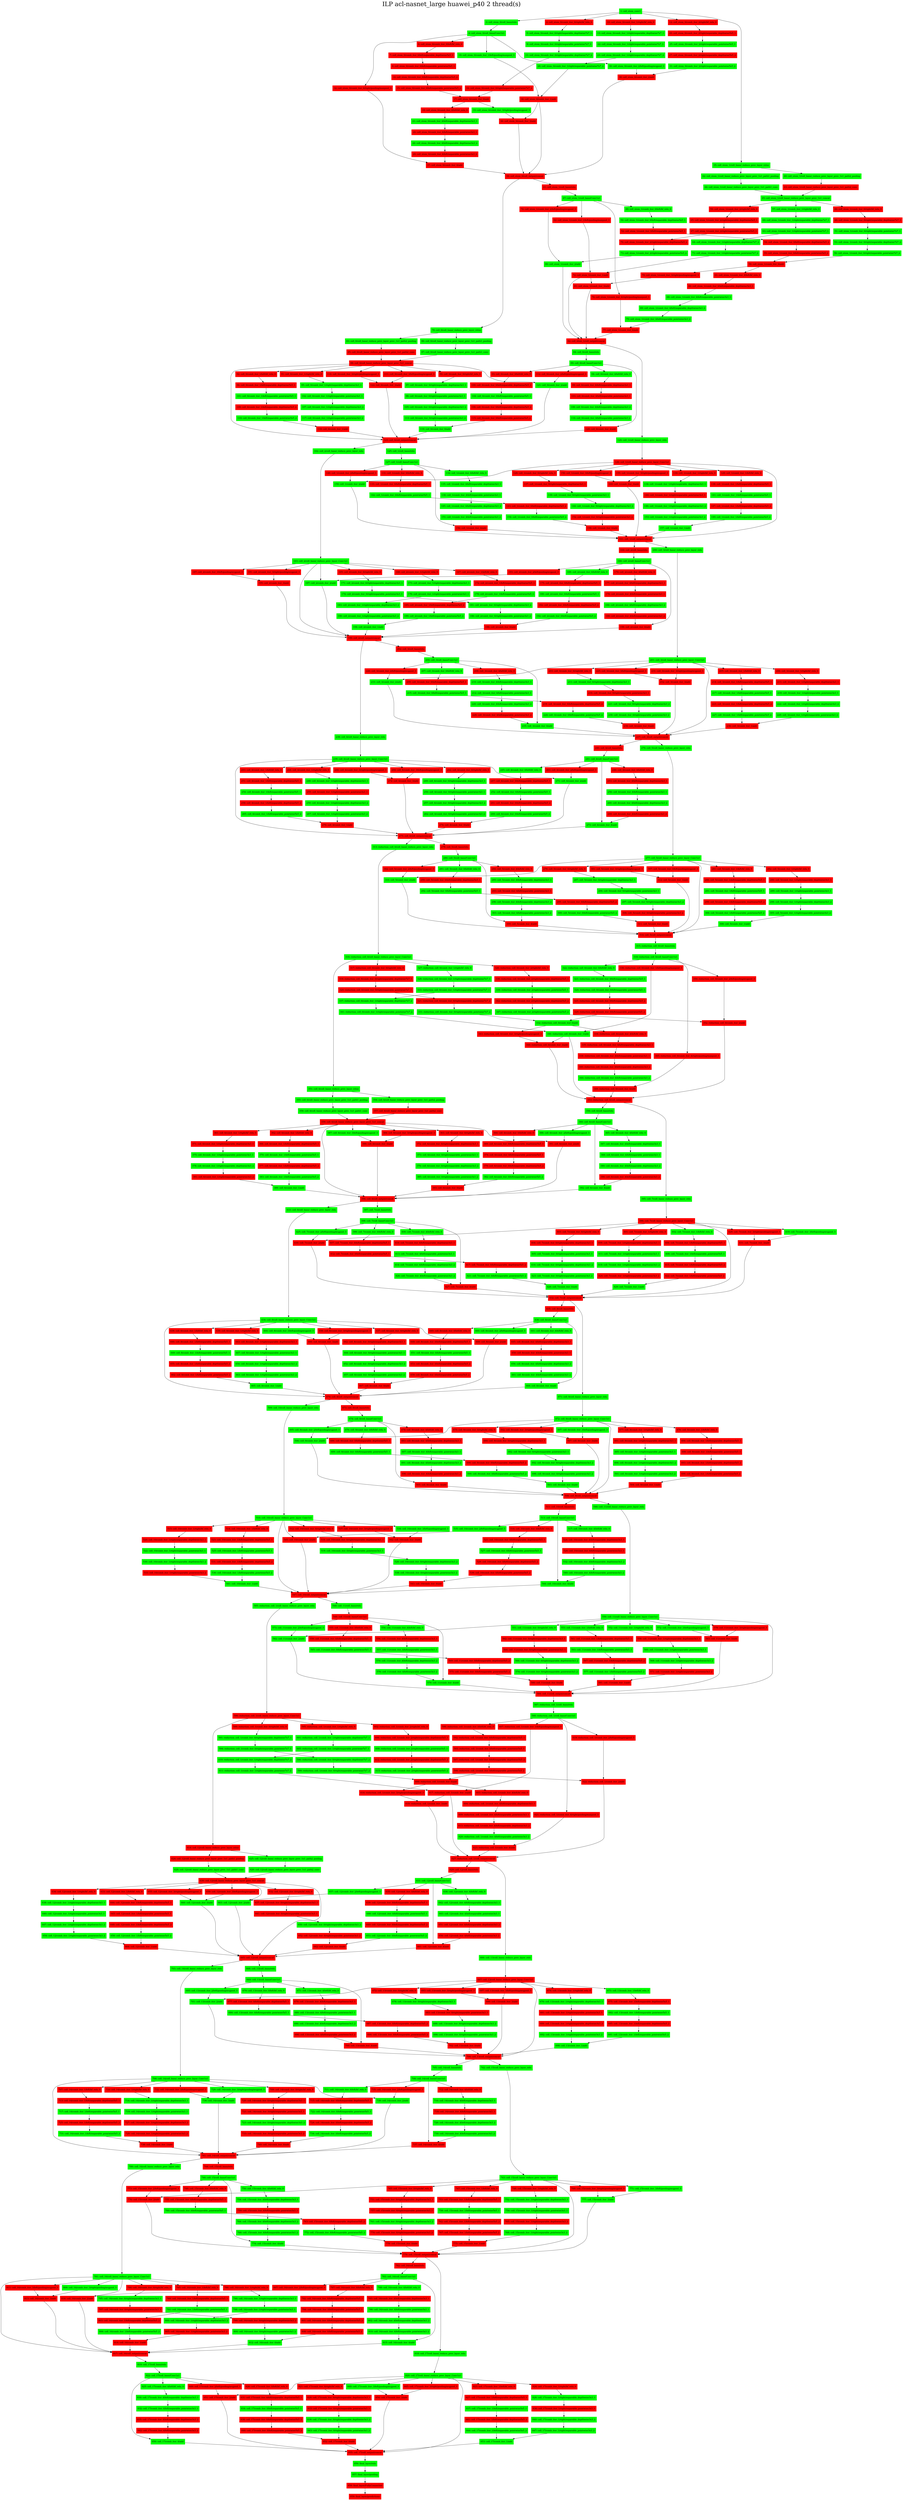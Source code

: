 digraph G {
label     = "ILP acl-nasnet_large huawei_p40 2 thread(s)"
    labelloc  =  t // t: Place the graph's title on top.
    fontsize  = 40 // Make title stand out by giving a large font size
    fontcolor = black"1: cell_stem_conv1"->"3: cell_stem_0/cell_base/relu";
"1: cell_stem_conv1"->"2: cell_stem_0/comb_iter_0/right/bf_relu_0";
"1: cell_stem_conv1"->"10: cell_stem_0/comb_iter_1/right/bf_relu_0";
"1: cell_stem_conv1"->"12: cell_stem_0/comb_iter_2/right/bf_relu_0";
"1: cell_stem_conv1"->"35: cell_stem_1/cell_base/_reduce_prev_layer_relue";
"1: cell_stem_conv1" [shape=box,style=filled,color=green];
"3: cell_stem_0/cell_base/relu"->"4: cell_stem_0/cell_base/Conv1x1";
"3: cell_stem_0/cell_base/relu" [shape=box,style=filled,color=green];
"4: cell_stem_0/cell_base/Conv1x1"->"32: cell_stem_0/comb_iter_4/right/pooling/maxpool_3";
"4: cell_stem_0/cell_base/Conv1x1"->"19: cell_stem_0/comb_iter_1/left/pooling/maxpool_3";
"4: cell_stem_0/cell_base/Conv1x1"->"30: cell_stem_0/comb_iter_2/left/pooling/avgpool_3";
"4: cell_stem_0/cell_base/Conv1x1"->"6: cell_stem_0/comb_iter_0/left/bf_relu_0";
"4: cell_stem_0/cell_base/Conv1x1" [shape=box,style=filled,color=green];
"6: cell_stem_0/comb_iter_0/left/bf_relu_0"->"7: cell_stem_0/comb_iter_0/left/separable_depthwise5x5_1";
"6: cell_stem_0/comb_iter_0/left/bf_relu_0" [shape=box,style=filled,color=red];
"7: cell_stem_0/comb_iter_0/left/separable_depthwise5x5_1"->"8: cell_stem_0/comb_iter_0/left/separable_pointwise5x5_1";
"7: cell_stem_0/comb_iter_0/left/separable_depthwise5x5_1" [shape=box,style=filled,color=red];
"8: cell_stem_0/comb_iter_0/left/separable_pointwise5x5_1"->"14: cell_stem_0/comb_iter_0/left/separable_depthwise5x5_2";
"8: cell_stem_0/comb_iter_0/left/separable_pointwise5x5_1" [shape=box,style=filled,color=red];
"14: cell_stem_0/comb_iter_0/left/separable_depthwise5x5_2"->"15: cell_stem_0/comb_iter_0/left/separable_pointwise5x5_2";
"14: cell_stem_0/comb_iter_0/left/separable_depthwise5x5_2" [shape=box,style=filled,color=red];
"15: cell_stem_0/comb_iter_0/left/separable_pointwise5x5_2"->"17: cell_stem_0/comb_iter_0/add";
"15: cell_stem_0/comb_iter_0/left/separable_pointwise5x5_2" [shape=box,style=filled,color=red];
"19: cell_stem_0/comb_iter_1/left/pooling/maxpool_3"->"34: cell_stem_0/comb_iter_1/add";
"19: cell_stem_0/comb_iter_1/left/pooling/maxpool_3" [shape=box,style=filled,color=green];
"30: cell_stem_0/comb_iter_2/left/pooling/avgpool_3"->"38: cell_stem_0/comb_iter_2/add";
"30: cell_stem_0/comb_iter_2/left/pooling/avgpool_3" [shape=box,style=filled,color=green];
"32: cell_stem_0/comb_iter_4/right/pooling/maxpool_3"->"37: cell_stem_0/comb_iter_4/add";
"32: cell_stem_0/comb_iter_4/right/pooling/maxpool_3" [shape=box,style=filled,color=red];
"2: cell_stem_0/comb_iter_0/right/bf_relu_0"->"5: cell_stem_0/comb_iter_0/right/separable_depthwise7x7_1";
"2: cell_stem_0/comb_iter_0/right/bf_relu_0" [shape=box,style=filled,color=red];
"5: cell_stem_0/comb_iter_0/right/separable_depthwise7x7_1"->"9: cell_stem_0/comb_iter_0/right/separable_pointwise7x7_1";
"5: cell_stem_0/comb_iter_0/right/separable_depthwise7x7_1" [shape=box,style=filled,color=green];
"9: cell_stem_0/comb_iter_0/right/separable_pointwise7x7_1"->"11: cell_stem_0/comb_iter_0/right/separable_depthwise7x7_2";
"9: cell_stem_0/comb_iter_0/right/separable_pointwise7x7_1" [shape=box,style=filled,color=green];
"11: cell_stem_0/comb_iter_0/right/separable_depthwise7x7_2"->"16: cell_stem_0/comb_iter_0/right/separable_pointwise7x7_2";
"11: cell_stem_0/comb_iter_0/right/separable_depthwise7x7_2" [shape=box,style=filled,color=green];
"16: cell_stem_0/comb_iter_0/right/separable_pointwise7x7_2"->"17: cell_stem_0/comb_iter_0/add";
"16: cell_stem_0/comb_iter_0/right/separable_pointwise7x7_2" [shape=box,style=filled,color=red];
"17: cell_stem_0/comb_iter_0/add"->"18: cell_stem_0/comb_iter_4/left/bf_relu_0";
"17: cell_stem_0/comb_iter_0/add"->"33: cell_stem_0/comb_iter_3/right/pooling/avgpool_3";
"17: cell_stem_0/comb_iter_0/add" [shape=box,style=filled,color=red];
"33: cell_stem_0/comb_iter_3/right/pooling/avgpool_3"->"36: cell_stem_0/comb_iter_3/add";
"33: cell_stem_0/comb_iter_3/right/pooling/avgpool_3" [shape=box,style=filled,color=green];
"18: cell_stem_0/comb_iter_4/left/bf_relu_0"->"21: cell_stem_0/comb_iter_4/left/separable_depthwise3x3_1";
"18: cell_stem_0/comb_iter_4/left/bf_relu_0" [shape=box,style=filled,color=red];
"21: cell_stem_0/comb_iter_4/left/separable_depthwise3x3_1"->"24: cell_stem_0/comb_iter_4/left/separable_pointwise3x3_1";
"21: cell_stem_0/comb_iter_4/left/separable_depthwise3x3_1" [shape=box,style=filled,color=green];
"24: cell_stem_0/comb_iter_4/left/separable_pointwise3x3_1"->"26: cell_stem_0/comb_iter_4/left/separable_depthwise3x3_2";
"24: cell_stem_0/comb_iter_4/left/separable_pointwise3x3_1" [shape=box,style=filled,color=red];
"26: cell_stem_0/comb_iter_4/left/separable_depthwise3x3_2"->"29: cell_stem_0/comb_iter_4/left/separable_pointwise3x3_2";
"26: cell_stem_0/comb_iter_4/left/separable_depthwise3x3_2" [shape=box,style=filled,color=green];
"29: cell_stem_0/comb_iter_4/left/separable_pointwise3x3_2"->"37: cell_stem_0/comb_iter_4/add";
"29: cell_stem_0/comb_iter_4/left/separable_pointwise3x3_2" [shape=box,style=filled,color=red];
"37: cell_stem_0/comb_iter_4/add"->"39: cell_stem_0/cell_output/concat";
"37: cell_stem_0/comb_iter_4/add" [shape=box,style=filled,color=red];
"10: cell_stem_0/comb_iter_1/right/bf_relu_0"->"13: cell_stem_0/comb_iter_1/right/separable_depthwise7x7_1";
"10: cell_stem_0/comb_iter_1/right/bf_relu_0" [shape=box,style=filled,color=red];
"13: cell_stem_0/comb_iter_1/right/separable_depthwise7x7_1"->"22: cell_stem_0/comb_iter_1/right/separable_pointwise7x7_1";
"13: cell_stem_0/comb_iter_1/right/separable_depthwise7x7_1" [shape=box,style=filled,color=green];
"22: cell_stem_0/comb_iter_1/right/separable_pointwise7x7_1"->"23: cell_stem_0/comb_iter_1/right/separable_depthwise7x7_2";
"22: cell_stem_0/comb_iter_1/right/separable_pointwise7x7_1" [shape=box,style=filled,color=green];
"23: cell_stem_0/comb_iter_1/right/separable_depthwise7x7_2"->"28: cell_stem_0/comb_iter_1/right/separable_pointwise7x7_2";
"23: cell_stem_0/comb_iter_1/right/separable_depthwise7x7_2" [shape=box,style=filled,color=green];
"28: cell_stem_0/comb_iter_1/right/separable_pointwise7x7_2"->"34: cell_stem_0/comb_iter_1/add";
"28: cell_stem_0/comb_iter_1/right/separable_pointwise7x7_2" [shape=box,style=filled,color=green];
"34: cell_stem_0/comb_iter_1/add"->"36: cell_stem_0/comb_iter_3/add";
"34: cell_stem_0/comb_iter_1/add"->"39: cell_stem_0/cell_output/concat";
"34: cell_stem_0/comb_iter_1/add" [shape=box,style=filled,color=red];
"36: cell_stem_0/comb_iter_3/add"->"39: cell_stem_0/cell_output/concat";
"36: cell_stem_0/comb_iter_3/add" [shape=box,style=filled,color=red];
"12: cell_stem_0/comb_iter_2/right/bf_relu_0"->"20: cell_stem_0/comb_iter_2/right/separable_depthwise5x5_1";
"12: cell_stem_0/comb_iter_2/right/bf_relu_0" [shape=box,style=filled,color=red];
"20: cell_stem_0/comb_iter_2/right/separable_depthwise5x5_1"->"25: cell_stem_0/comb_iter_2/right/separable_pointwise5x5_1";
"20: cell_stem_0/comb_iter_2/right/separable_depthwise5x5_1" [shape=box,style=filled,color=red];
"25: cell_stem_0/comb_iter_2/right/separable_pointwise5x5_1"->"27: cell_stem_0/comb_iter_2/right/separable_depthwise5x5_2";
"25: cell_stem_0/comb_iter_2/right/separable_pointwise5x5_1" [shape=box,style=filled,color=green];
"27: cell_stem_0/comb_iter_2/right/separable_depthwise5x5_2"->"31: cell_stem_0/comb_iter_2/right/separable_pointwise5x5_2";
"27: cell_stem_0/comb_iter_2/right/separable_depthwise5x5_2" [shape=box,style=filled,color=red];
"31: cell_stem_0/comb_iter_2/right/separable_pointwise5x5_2"->"38: cell_stem_0/comb_iter_2/add";
"31: cell_stem_0/comb_iter_2/right/separable_pointwise5x5_2" [shape=box,style=filled,color=green];
"38: cell_stem_0/comb_iter_2/add"->"39: cell_stem_0/cell_output/concat";
"38: cell_stem_0/comb_iter_2/add" [shape=box,style=filled,color=red];
"39: cell_stem_0/cell_output/concat"->"78: cell_0/cell_base/_reduce_prev_layer_relue";
"39: cell_stem_0/cell_output/concat"->"41: cell_stem_1/cell_base/relu";
"39: cell_stem_0/cell_output/concat" [shape=box,style=filled,color=red];
"41: cell_stem_1/cell_base/relu"->"47: cell_stem_1/cell_base/Conv1x1";
"41: cell_stem_1/cell_base/relu" [shape=box,style=filled,color=red];
"47: cell_stem_1/cell_base/Conv1x1"->"76: cell_stem_1/comb_iter_4/right/pooling/maxpool_3";
"47: cell_stem_1/cell_base/Conv1x1"->"74: cell_stem_1/comb_iter_2/left/pooling/avgpool_3";
"47: cell_stem_1/cell_base/Conv1x1"->"49: cell_stem_1/comb_iter_0/left/bf_relu_0";
"47: cell_stem_1/cell_base/Conv1x1"->"62: cell_stem_1/comb_iter_1/left/pooling/maxpool_3";
"47: cell_stem_1/cell_base/Conv1x1" [shape=box,style=filled,color=green];
"49: cell_stem_1/comb_iter_0/left/bf_relu_0"->"50: cell_stem_1/comb_iter_0/left/separable_depthwise5x5_1";
"49: cell_stem_1/comb_iter_0/left/bf_relu_0" [shape=box,style=filled,color=green];
"50: cell_stem_1/comb_iter_0/left/separable_depthwise5x5_1"->"52: cell_stem_1/comb_iter_0/left/separable_pointwise5x5_1";
"50: cell_stem_1/comb_iter_0/left/separable_depthwise5x5_1" [shape=box,style=filled,color=green];
"52: cell_stem_1/comb_iter_0/left/separable_pointwise5x5_1"->"54: cell_stem_1/comb_iter_0/left/separable_depthwise5x5_2";
"52: cell_stem_1/comb_iter_0/left/separable_pointwise5x5_1" [shape=box,style=filled,color=red];
"54: cell_stem_1/comb_iter_0/left/separable_depthwise5x5_2"->"55: cell_stem_1/comb_iter_0/left/separable_pointwise5x5_2";
"54: cell_stem_1/comb_iter_0/left/separable_depthwise5x5_2" [shape=box,style=filled,color=red];
"55: cell_stem_1/comb_iter_0/left/separable_pointwise5x5_2"->"58: cell_stem_1/comb_iter_0/add";
"55: cell_stem_1/comb_iter_0/left/separable_pointwise5x5_2" [shape=box,style=filled,color=red];
"62: cell_stem_1/comb_iter_1/left/pooling/maxpool_3"->"72: cell_stem_1/comb_iter_1/add";
"62: cell_stem_1/comb_iter_1/left/pooling/maxpool_3" [shape=box,style=filled,color=red];
"74: cell_stem_1/comb_iter_2/left/pooling/avgpool_3"->"80: cell_stem_1/comb_iter_2/add";
"74: cell_stem_1/comb_iter_2/left/pooling/avgpool_3" [shape=box,style=filled,color=red];
"76: cell_stem_1/comb_iter_4/right/pooling/maxpool_3"->"77: cell_stem_1/comb_iter_4/add";
"76: cell_stem_1/comb_iter_4/right/pooling/maxpool_3" [shape=box,style=filled,color=red];
"78: cell_0/cell_base/_reduce_prev_layer_relue"->"83: cell_0/cell_base/_reduce_prev_layer_prev_1x1_path2_pooling";
"78: cell_0/cell_base/_reduce_prev_layer_relue"->"86: cell_0/cell_base/_reduce_prev_layer_prev_1x1_path1_pooling";
"78: cell_0/cell_base/_reduce_prev_layer_relue" [shape=box,style=filled,color=green];
"86: cell_0/cell_base/_reduce_prev_layer_prev_1x1_path1_pooling"->"87: cell_0/cell_base/_reduce_prev_layer_prev_1x1_path1_conv";
"86: cell_0/cell_base/_reduce_prev_layer_prev_1x1_path1_pooling" [shape=box,style=filled,color=green];
"87: cell_0/cell_base/_reduce_prev_layer_prev_1x1_path1_conv"->"88: cell_0/cell_base/_reduce_prev_layer_prev_1x1_concat";
"87: cell_0/cell_base/_reduce_prev_layer_prev_1x1_path1_conv" [shape=box,style=filled,color=green];
"83: cell_0/cell_base/_reduce_prev_layer_prev_1x1_path2_pooling"->"85: cell_0/cell_base/_reduce_prev_layer_prev_1x1_path2_conv";
"83: cell_0/cell_base/_reduce_prev_layer_prev_1x1_path2_pooling" [shape=box,style=filled,color=green];
"85: cell_0/cell_base/_reduce_prev_layer_prev_1x1_path2_conv"->"88: cell_0/cell_base/_reduce_prev_layer_prev_1x1_concat";
"85: cell_0/cell_base/_reduce_prev_layer_prev_1x1_path2_conv" [shape=box,style=filled,color=red];
"88: cell_0/cell_base/_reduce_prev_layer_prev_1x1_concat"->"114: cell_0/comb_iter_3/right/pooling/avgpool_3";
"88: cell_0/cell_base/_reduce_prev_layer_prev_1x1_concat"->"90: cell_0/comb_iter_0/right/bf_relu_0";
"88: cell_0/cell_base/_reduce_prev_layer_prev_1x1_concat"->"123: cell_0/cell_output/concat";
"88: cell_0/cell_base/_reduce_prev_layer_prev_1x1_concat"->"91: cell_0/comb_iter_1/right/bf_relu_0";
"88: cell_0/cell_base/_reduce_prev_layer_prev_1x1_concat"->"111: cell_0/comb_iter_3/left/pooling/avgpool_3";
"88: cell_0/cell_base/_reduce_prev_layer_prev_1x1_concat"->"121: cell_0/comb_iter_2/add";
"88: cell_0/cell_base/_reduce_prev_layer_prev_1x1_concat"->"92: cell_0/comb_iter_1/left/bf_relu_0";
"88: cell_0/cell_base/_reduce_prev_layer_prev_1x1_concat" [shape=box,style=filled,color=red];
"90: cell_0/comb_iter_0/right/bf_relu_0"->"97: cell_0/comb_iter_0/right/separable_depthwise3x3_1";
"90: cell_0/comb_iter_0/right/bf_relu_0" [shape=box,style=filled,color=red];
"97: cell_0/comb_iter_0/right/separable_depthwise3x3_1"->"98: cell_0/comb_iter_0/right/separable_pointwise3x3_1";
"97: cell_0/comb_iter_0/right/separable_depthwise3x3_1" [shape=box,style=filled,color=green];
"98: cell_0/comb_iter_0/right/separable_pointwise3x3_1"->"105: cell_0/comb_iter_0/right/separable_depthwise3x3_2";
"98: cell_0/comb_iter_0/right/separable_pointwise3x3_1" [shape=box,style=filled,color=green];
"105: cell_0/comb_iter_0/right/separable_depthwise3x3_2"->"113: cell_0/comb_iter_0/right/separable_pointwise3x3_2";
"105: cell_0/comb_iter_0/right/separable_depthwise3x3_2" [shape=box,style=filled,color=green];
"113: cell_0/comb_iter_0/right/separable_pointwise3x3_2"->"119: cell_0/comb_iter_0/add";
"113: cell_0/comb_iter_0/right/separable_pointwise3x3_2" [shape=box,style=filled,color=green];
"92: cell_0/comb_iter_1/left/bf_relu_0"->"96: cell_0/comb_iter_1/left/separable_depthwise5x5_1";
"92: cell_0/comb_iter_1/left/bf_relu_0" [shape=box,style=filled,color=red];
"96: cell_0/comb_iter_1/left/separable_depthwise5x5_1"->"101: cell_0/comb_iter_1/left/separable_pointwise5x5_1";
"96: cell_0/comb_iter_1/left/separable_depthwise5x5_1" [shape=box,style=filled,color=red];
"101: cell_0/comb_iter_1/left/separable_pointwise5x5_1"->"109: cell_0/comb_iter_1/left/separable_depthwise5x5_2";
"101: cell_0/comb_iter_1/left/separable_pointwise5x5_1" [shape=box,style=filled,color=green];
"109: cell_0/comb_iter_1/left/separable_depthwise5x5_2"->"110: cell_0/comb_iter_1/left/separable_pointwise5x5_2";
"109: cell_0/comb_iter_1/left/separable_depthwise5x5_2" [shape=box,style=filled,color=red];
"110: cell_0/comb_iter_1/left/separable_pointwise5x5_2"->"118: cell_0/comb_iter_1/add";
"110: cell_0/comb_iter_1/left/separable_pointwise5x5_2" [shape=box,style=filled,color=green];
"91: cell_0/comb_iter_1/right/bf_relu_0"->"95: cell_0/comb_iter_1/right/separable_depthwise3x3_1";
"91: cell_0/comb_iter_1/right/bf_relu_0" [shape=box,style=filled,color=red];
"95: cell_0/comb_iter_1/right/separable_depthwise3x3_1"->"102: cell_0/comb_iter_1/right/separable_pointwise3x3_1";
"95: cell_0/comb_iter_1/right/separable_depthwise3x3_1" [shape=box,style=filled,color=green];
"102: cell_0/comb_iter_1/right/separable_pointwise3x3_1"->"107: cell_0/comb_iter_1/right/separable_depthwise3x3_2";
"102: cell_0/comb_iter_1/right/separable_pointwise3x3_1" [shape=box,style=filled,color=green];
"107: cell_0/comb_iter_1/right/separable_depthwise3x3_2"->"117: cell_0/comb_iter_1/right/separable_pointwise3x3_2";
"107: cell_0/comb_iter_1/right/separable_depthwise3x3_2" [shape=box,style=filled,color=green];
"117: cell_0/comb_iter_1/right/separable_pointwise3x3_2"->"118: cell_0/comb_iter_1/add";
"117: cell_0/comb_iter_1/right/separable_pointwise3x3_2" [shape=box,style=filled,color=green];
"118: cell_0/comb_iter_1/add"->"123: cell_0/cell_output/concat";
"118: cell_0/comb_iter_1/add" [shape=box,style=filled,color=red];
"111: cell_0/comb_iter_3/left/pooling/avgpool_3"->"122: cell_0/comb_iter_3/add";
"111: cell_0/comb_iter_3/left/pooling/avgpool_3" [shape=box,style=filled,color=red];
"114: cell_0/comb_iter_3/right/pooling/avgpool_3"->"122: cell_0/comb_iter_3/add";
"114: cell_0/comb_iter_3/right/pooling/avgpool_3" [shape=box,style=filled,color=red];
"122: cell_0/comb_iter_3/add"->"123: cell_0/cell_output/concat";
"122: cell_0/comb_iter_3/add" [shape=box,style=filled,color=red];
"35: cell_stem_1/cell_base/_reduce_prev_layer_relue"->"42: cell_stem_1/cell_base/_reduce_prev_layer_prev_1x1_path1_pooling";
"35: cell_stem_1/cell_base/_reduce_prev_layer_relue"->"40: cell_stem_1/cell_base/_reduce_prev_layer_prev_1x1_path2_pooling";
"35: cell_stem_1/cell_base/_reduce_prev_layer_relue" [shape=box,style=filled,color=green];
"42: cell_stem_1/cell_base/_reduce_prev_layer_prev_1x1_path1_pooling"->"44: cell_stem_1/cell_base/_reduce_prev_layer_prev_1x1_path1_conv";
"42: cell_stem_1/cell_base/_reduce_prev_layer_prev_1x1_path1_pooling" [shape=box,style=filled,color=green];
"44: cell_stem_1/cell_base/_reduce_prev_layer_prev_1x1_path1_conv"->"45: cell_stem_1/cell_base/_reduce_prev_layer_prev_1x1_concat";
"44: cell_stem_1/cell_base/_reduce_prev_layer_prev_1x1_path1_conv" [shape=box,style=filled,color=green];
"40: cell_stem_1/cell_base/_reduce_prev_layer_prev_1x1_path2_pooling"->"43: cell_stem_1/cell_base/_reduce_prev_layer_prev_1x1_path2_conv";
"40: cell_stem_1/cell_base/_reduce_prev_layer_prev_1x1_path2_pooling" [shape=box,style=filled,color=green];
"43: cell_stem_1/cell_base/_reduce_prev_layer_prev_1x1_path2_conv"->"45: cell_stem_1/cell_base/_reduce_prev_layer_prev_1x1_concat";
"43: cell_stem_1/cell_base/_reduce_prev_layer_prev_1x1_path2_conv" [shape=box,style=filled,color=red];
"45: cell_stem_1/cell_base/_reduce_prev_layer_prev_1x1_concat"->"46: cell_stem_1/comb_iter_0/right/bf_relu_0";
"45: cell_stem_1/cell_base/_reduce_prev_layer_prev_1x1_concat"->"57: cell_stem_1/comb_iter_1/right/bf_relu_0";
"45: cell_stem_1/cell_base/_reduce_prev_layer_prev_1x1_concat"->"59: cell_stem_1/comb_iter_2/right/bf_relu_0";
"45: cell_stem_1/cell_base/_reduce_prev_layer_prev_1x1_concat" [shape=box,style=filled,color=green];
"46: cell_stem_1/comb_iter_0/right/bf_relu_0"->"48: cell_stem_1/comb_iter_0/right/separable_depthwise7x7_1";
"46: cell_stem_1/comb_iter_0/right/bf_relu_0" [shape=box,style=filled,color=red];
"48: cell_stem_1/comb_iter_0/right/separable_depthwise7x7_1"->"51: cell_stem_1/comb_iter_0/right/separable_pointwise7x7_1";
"48: cell_stem_1/comb_iter_0/right/separable_depthwise7x7_1" [shape=box,style=filled,color=red];
"51: cell_stem_1/comb_iter_0/right/separable_pointwise7x7_1"->"53: cell_stem_1/comb_iter_0/right/separable_depthwise7x7_2";
"51: cell_stem_1/comb_iter_0/right/separable_pointwise7x7_1" [shape=box,style=filled,color=green];
"53: cell_stem_1/comb_iter_0/right/separable_depthwise7x7_2"->"56: cell_stem_1/comb_iter_0/right/separable_pointwise7x7_2";
"53: cell_stem_1/comb_iter_0/right/separable_depthwise7x7_2" [shape=box,style=filled,color=green];
"56: cell_stem_1/comb_iter_0/right/separable_pointwise7x7_2"->"58: cell_stem_1/comb_iter_0/add";
"56: cell_stem_1/comb_iter_0/right/separable_pointwise7x7_2" [shape=box,style=filled,color=green];
"58: cell_stem_1/comb_iter_0/add"->"79: cell_stem_1/comb_iter_3/right/pooling/avgpool_3";
"58: cell_stem_1/comb_iter_0/add"->"61: cell_stem_1/comb_iter_4/left/bf_relu_0";
"58: cell_stem_1/comb_iter_0/add" [shape=box,style=filled,color=red];
"79: cell_stem_1/comb_iter_3/right/pooling/avgpool_3"->"81: cell_stem_1/comb_iter_3/add";
"79: cell_stem_1/comb_iter_3/right/pooling/avgpool_3" [shape=box,style=filled,color=red];
"61: cell_stem_1/comb_iter_4/left/bf_relu_0"->"66: cell_stem_1/comb_iter_4/left/separable_depthwise3x3_1";
"61: cell_stem_1/comb_iter_4/left/bf_relu_0" [shape=box,style=filled,color=red];
"66: cell_stem_1/comb_iter_4/left/separable_depthwise3x3_1"->"68: cell_stem_1/comb_iter_4/left/separable_pointwise3x3_1";
"66: cell_stem_1/comb_iter_4/left/separable_depthwise3x3_1" [shape=box,style=filled,color=red];
"68: cell_stem_1/comb_iter_4/left/separable_pointwise3x3_1"->"69: cell_stem_1/comb_iter_4/left/separable_depthwise3x3_2";
"68: cell_stem_1/comb_iter_4/left/separable_pointwise3x3_1" [shape=box,style=filled,color=green];
"69: cell_stem_1/comb_iter_4/left/separable_depthwise3x3_2"->"75: cell_stem_1/comb_iter_4/left/separable_pointwise3x3_2";
"69: cell_stem_1/comb_iter_4/left/separable_depthwise3x3_2" [shape=box,style=filled,color=green];
"75: cell_stem_1/comb_iter_4/left/separable_pointwise3x3_2"->"77: cell_stem_1/comb_iter_4/add";
"75: cell_stem_1/comb_iter_4/left/separable_pointwise3x3_2" [shape=box,style=filled,color=green];
"77: cell_stem_1/comb_iter_4/add"->"82: cell_stem_1/cell_output/concat";
"77: cell_stem_1/comb_iter_4/add" [shape=box,style=filled,color=red];
"57: cell_stem_1/comb_iter_1/right/bf_relu_0"->"60: cell_stem_1/comb_iter_1/right/separable_depthwise7x7_1";
"57: cell_stem_1/comb_iter_1/right/bf_relu_0" [shape=box,style=filled,color=green];
"60: cell_stem_1/comb_iter_1/right/separable_depthwise7x7_1"->"63: cell_stem_1/comb_iter_1/right/separable_pointwise7x7_1";
"60: cell_stem_1/comb_iter_1/right/separable_depthwise7x7_1" [shape=box,style=filled,color=green];
"63: cell_stem_1/comb_iter_1/right/separable_pointwise7x7_1"->"64: cell_stem_1/comb_iter_1/right/separable_depthwise7x7_2";
"63: cell_stem_1/comb_iter_1/right/separable_pointwise7x7_1" [shape=box,style=filled,color=green];
"64: cell_stem_1/comb_iter_1/right/separable_depthwise7x7_2"->"71: cell_stem_1/comb_iter_1/right/separable_pointwise7x7_2";
"64: cell_stem_1/comb_iter_1/right/separable_depthwise7x7_2" [shape=box,style=filled,color=green];
"71: cell_stem_1/comb_iter_1/right/separable_pointwise7x7_2"->"72: cell_stem_1/comb_iter_1/add";
"71: cell_stem_1/comb_iter_1/right/separable_pointwise7x7_2" [shape=box,style=filled,color=green];
"72: cell_stem_1/comb_iter_1/add"->"81: cell_stem_1/comb_iter_3/add";
"72: cell_stem_1/comb_iter_1/add"->"82: cell_stem_1/cell_output/concat";
"72: cell_stem_1/comb_iter_1/add" [shape=box,style=filled,color=red];
"81: cell_stem_1/comb_iter_3/add"->"82: cell_stem_1/cell_output/concat";
"81: cell_stem_1/comb_iter_3/add" [shape=box,style=filled,color=red];
"59: cell_stem_1/comb_iter_2/right/bf_relu_0"->"65: cell_stem_1/comb_iter_2/right/separable_depthwise5x5_1";
"59: cell_stem_1/comb_iter_2/right/bf_relu_0" [shape=box,style=filled,color=red];
"65: cell_stem_1/comb_iter_2/right/separable_depthwise5x5_1"->"67: cell_stem_1/comb_iter_2/right/separable_pointwise5x5_1";
"65: cell_stem_1/comb_iter_2/right/separable_depthwise5x5_1" [shape=box,style=filled,color=red];
"67: cell_stem_1/comb_iter_2/right/separable_pointwise5x5_1"->"70: cell_stem_1/comb_iter_2/right/separable_depthwise5x5_2";
"67: cell_stem_1/comb_iter_2/right/separable_pointwise5x5_1" [shape=box,style=filled,color=red];
"70: cell_stem_1/comb_iter_2/right/separable_depthwise5x5_2"->"73: cell_stem_1/comb_iter_2/right/separable_pointwise5x5_2";
"70: cell_stem_1/comb_iter_2/right/separable_depthwise5x5_2" [shape=box,style=filled,color=red];
"73: cell_stem_1/comb_iter_2/right/separable_pointwise5x5_2"->"80: cell_stem_1/comb_iter_2/add";
"73: cell_stem_1/comb_iter_2/right/separable_pointwise5x5_2" [shape=box,style=filled,color=green];
"80: cell_stem_1/comb_iter_2/add"->"82: cell_stem_1/cell_output/concat";
"80: cell_stem_1/comb_iter_2/add" [shape=box,style=filled,color=green];
"82: cell_stem_1/cell_output/concat"->"84: cell_0/cell_base/relu";
"82: cell_stem_1/cell_output/concat"->"124: cell_1/cell_base/_reduce_prev_layer_relu";
"82: cell_stem_1/cell_output/concat" [shape=box,style=filled,color=red];
"84: cell_0/cell_base/relu"->"89: cell_0/cell_base/Conv1x1";
"84: cell_0/cell_base/relu" [shape=box,style=filled,color=green];
"89: cell_0/cell_base/Conv1x1"->"94: cell_0/comb_iter_4/left/bf_relu_0";
"89: cell_0/cell_base/Conv1x1"->"120: cell_0/comb_iter_4/add";
"89: cell_0/cell_base/Conv1x1"->"93: cell_0/comb_iter_0/left/bf_relu_0";
"89: cell_0/cell_base/Conv1x1"->"112: cell_0/comb_iter_2/left/pooling/avgpool_3";
"89: cell_0/cell_base/Conv1x1" [shape=box,style=filled,color=green];
"93: cell_0/comb_iter_0/left/bf_relu_0"->"100: cell_0/comb_iter_0/left/separable_depthwise5x5_1";
"93: cell_0/comb_iter_0/left/bf_relu_0" [shape=box,style=filled,color=red];
"100: cell_0/comb_iter_0/left/separable_depthwise5x5_1"->"104: cell_0/comb_iter_0/left/separable_pointwise5x5_1";
"100: cell_0/comb_iter_0/left/separable_depthwise5x5_1" [shape=box,style=filled,color=red];
"104: cell_0/comb_iter_0/left/separable_pointwise5x5_1"->"106: cell_0/comb_iter_0/left/separable_depthwise5x5_2";
"104: cell_0/comb_iter_0/left/separable_pointwise5x5_1" [shape=box,style=filled,color=green];
"106: cell_0/comb_iter_0/left/separable_depthwise5x5_2"->"115: cell_0/comb_iter_0/left/separable_pointwise5x5_2";
"106: cell_0/comb_iter_0/left/separable_depthwise5x5_2" [shape=box,style=filled,color=red];
"115: cell_0/comb_iter_0/left/separable_pointwise5x5_2"->"119: cell_0/comb_iter_0/add";
"115: cell_0/comb_iter_0/left/separable_pointwise5x5_2" [shape=box,style=filled,color=red];
"119: cell_0/comb_iter_0/add"->"123: cell_0/cell_output/concat";
"119: cell_0/comb_iter_0/add" [shape=box,style=filled,color=green];
"112: cell_0/comb_iter_2/left/pooling/avgpool_3"->"121: cell_0/comb_iter_2/add";
"112: cell_0/comb_iter_2/left/pooling/avgpool_3" [shape=box,style=filled,color=red];
"121: cell_0/comb_iter_2/add"->"123: cell_0/cell_output/concat";
"121: cell_0/comb_iter_2/add" [shape=box,style=filled,color=green];
"94: cell_0/comb_iter_4/left/bf_relu_0"->"99: cell_0/comb_iter_4/left/separable_depthwise3x3_1";
"94: cell_0/comb_iter_4/left/bf_relu_0" [shape=box,style=filled,color=green];
"99: cell_0/comb_iter_4/left/separable_depthwise3x3_1"->"103: cell_0/comb_iter_4/left/separable_pointwise3x3_1";
"99: cell_0/comb_iter_4/left/separable_depthwise3x3_1" [shape=box,style=filled,color=red];
"103: cell_0/comb_iter_4/left/separable_pointwise3x3_1"->"108: cell_0/comb_iter_4/left/separable_depthwise3x3_2";
"103: cell_0/comb_iter_4/left/separable_pointwise3x3_1" [shape=box,style=filled,color=red];
"108: cell_0/comb_iter_4/left/separable_depthwise3x3_2"->"116: cell_0/comb_iter_4/left/separable_pointwise3x3_2";
"108: cell_0/comb_iter_4/left/separable_depthwise3x3_2" [shape=box,style=filled,color=green];
"116: cell_0/comb_iter_4/left/separable_pointwise3x3_2"->"120: cell_0/comb_iter_4/add";
"116: cell_0/comb_iter_4/left/separable_pointwise3x3_2" [shape=box,style=filled,color=green];
"120: cell_0/comb_iter_4/add"->"123: cell_0/cell_output/concat";
"120: cell_0/comb_iter_4/add" [shape=box,style=filled,color=red];
"123: cell_0/cell_output/concat"->"162: cell_2/cell_base/_reduce_prev_layer_relu";
"123: cell_0/cell_output/concat"->"125: cell_1/cell_base/relu";
"123: cell_0/cell_output/concat" [shape=box,style=filled,color=red];
"125: cell_1/cell_base/relu"->"127: cell_1/cell_base/Conv1x1";
"125: cell_1/cell_base/relu" [shape=box,style=filled,color=green];
"127: cell_1/cell_base/Conv1x1"->"131: cell_1/comb_iter_0/left/bf_relu_0";
"127: cell_1/cell_base/Conv1x1"->"132: cell_1/comb_iter_4/left/bf_relu_0";
"127: cell_1/cell_base/Conv1x1"->"148: cell_1/comb_iter_2/left/pooling/avgpool_3";
"127: cell_1/cell_base/Conv1x1"->"156: cell_1/comb_iter_4/add";
"127: cell_1/cell_base/Conv1x1" [shape=box,style=filled,color=green];
"131: cell_1/comb_iter_0/left/bf_relu_0"->"133: cell_1/comb_iter_0/left/separable_depthwise5x5_1";
"131: cell_1/comb_iter_0/left/bf_relu_0" [shape=box,style=filled,color=red];
"133: cell_1/comb_iter_0/left/separable_depthwise5x5_1"->"142: cell_1/comb_iter_0/left/separable_pointwise5x5_1";
"133: cell_1/comb_iter_0/left/separable_depthwise5x5_1" [shape=box,style=filled,color=red];
"142: cell_1/comb_iter_0/left/separable_pointwise5x5_1"->"143: cell_1/comb_iter_0/left/separable_depthwise5x5_2";
"142: cell_1/comb_iter_0/left/separable_pointwise5x5_1" [shape=box,style=filled,color=green];
"143: cell_1/comb_iter_0/left/separable_depthwise5x5_2"->"154: cell_1/comb_iter_0/left/separable_pointwise5x5_2";
"143: cell_1/comb_iter_0/left/separable_depthwise5x5_2" [shape=box,style=filled,color=red];
"154: cell_1/comb_iter_0/left/separable_pointwise5x5_2"->"158: cell_1/comb_iter_0/add";
"154: cell_1/comb_iter_0/left/separable_pointwise5x5_2" [shape=box,style=filled,color=green];
"148: cell_1/comb_iter_2/left/pooling/avgpool_3"->"159: cell_1/comb_iter_2/add";
"148: cell_1/comb_iter_2/left/pooling/avgpool_3" [shape=box,style=filled,color=red];
"132: cell_1/comb_iter_4/left/bf_relu_0"->"135: cell_1/comb_iter_4/left/separable_depthwise3x3_1";
"132: cell_1/comb_iter_4/left/bf_relu_0" [shape=box,style=filled,color=green];
"135: cell_1/comb_iter_4/left/separable_depthwise3x3_1"->"136: cell_1/comb_iter_4/left/separable_pointwise3x3_1";
"135: cell_1/comb_iter_4/left/separable_depthwise3x3_1" [shape=box,style=filled,color=green];
"136: cell_1/comb_iter_4/left/separable_pointwise3x3_1"->"145: cell_1/comb_iter_4/left/separable_depthwise3x3_2";
"136: cell_1/comb_iter_4/left/separable_pointwise3x3_1" [shape=box,style=filled,color=green];
"145: cell_1/comb_iter_4/left/separable_depthwise3x3_2"->"151: cell_1/comb_iter_4/left/separable_pointwise3x3_2";
"145: cell_1/comb_iter_4/left/separable_depthwise3x3_2" [shape=box,style=filled,color=green];
"151: cell_1/comb_iter_4/left/separable_pointwise3x3_2"->"156: cell_1/comb_iter_4/add";
"151: cell_1/comb_iter_4/left/separable_pointwise3x3_2" [shape=box,style=filled,color=green];
"156: cell_1/comb_iter_4/add"->"161: cell_1/cell_output/concat";
"156: cell_1/comb_iter_4/add" [shape=box,style=filled,color=red];
"162: cell_2/cell_base/_reduce_prev_layer_relu"->"163: cell_2/cell_base/_reduce_prev_layer_Conv1x1";
"162: cell_2/cell_base/_reduce_prev_layer_relu" [shape=box,style=filled,color=green];
"163: cell_2/cell_base/_reduce_prev_layer_Conv1x1"->"165: cell_2/comb_iter_0/right/bf_relu_0";
"163: cell_2/cell_base/_reduce_prev_layer_Conv1x1"->"167: cell_2/comb_iter_1/left/bf_relu_0";
"163: cell_2/cell_base/_reduce_prev_layer_Conv1x1"->"191: cell_2/comb_iter_3/right/pooling/avgpool_3";
"163: cell_2/cell_base/_reduce_prev_layer_Conv1x1"->"197: cell_2/comb_iter_2/add";
"163: cell_2/cell_base/_reduce_prev_layer_Conv1x1"->"187: cell_2/comb_iter_3/left/pooling/avgpool_3";
"163: cell_2/cell_base/_reduce_prev_layer_Conv1x1"->"199: cell_2/cell_output/concat";
"163: cell_2/cell_base/_reduce_prev_layer_Conv1x1"->"168: cell_2/comb_iter_1/right/bf_relu_0";
"163: cell_2/cell_base/_reduce_prev_layer_Conv1x1" [shape=box,style=filled,color=green];
"165: cell_2/comb_iter_0/right/bf_relu_0"->"171: cell_2/comb_iter_0/right/separable_depthwise3x3_1";
"165: cell_2/comb_iter_0/right/bf_relu_0" [shape=box,style=filled,color=red];
"171: cell_2/comb_iter_0/right/separable_depthwise3x3_1"->"174: cell_2/comb_iter_0/right/separable_pointwise3x3_1";
"171: cell_2/comb_iter_0/right/separable_depthwise3x3_1" [shape=box,style=filled,color=green];
"174: cell_2/comb_iter_0/right/separable_pointwise3x3_1"->"181: cell_2/comb_iter_0/right/separable_depthwise3x3_2";
"174: cell_2/comb_iter_0/right/separable_pointwise3x3_1" [shape=box,style=filled,color=green];
"181: cell_2/comb_iter_0/right/separable_depthwise3x3_2"->"186: cell_2/comb_iter_0/right/separable_pointwise3x3_2";
"181: cell_2/comb_iter_0/right/separable_depthwise3x3_2" [shape=box,style=filled,color=green];
"186: cell_2/comb_iter_0/right/separable_pointwise3x3_2"->"196: cell_2/comb_iter_0/add";
"186: cell_2/comb_iter_0/right/separable_pointwise3x3_2" [shape=box,style=filled,color=green];
"167: cell_2/comb_iter_1/left/bf_relu_0"->"172: cell_2/comb_iter_1/left/separable_depthwise5x5_1";
"167: cell_2/comb_iter_1/left/bf_relu_0" [shape=box,style=filled,color=red];
"172: cell_2/comb_iter_1/left/separable_depthwise5x5_1"->"179: cell_2/comb_iter_1/left/separable_pointwise5x5_1";
"172: cell_2/comb_iter_1/left/separable_depthwise5x5_1" [shape=box,style=filled,color=red];
"179: cell_2/comb_iter_1/left/separable_pointwise5x5_1"->"185: cell_2/comb_iter_1/left/separable_depthwise5x5_2";
"179: cell_2/comb_iter_1/left/separable_pointwise5x5_1" [shape=box,style=filled,color=green];
"185: cell_2/comb_iter_1/left/separable_depthwise5x5_2"->"189: cell_2/comb_iter_1/left/separable_pointwise5x5_2";
"185: cell_2/comb_iter_1/left/separable_depthwise5x5_2" [shape=box,style=filled,color=red];
"189: cell_2/comb_iter_1/left/separable_pointwise5x5_2"->"194: cell_2/comb_iter_1/add";
"189: cell_2/comb_iter_1/left/separable_pointwise5x5_2" [shape=box,style=filled,color=green];
"168: cell_2/comb_iter_1/right/bf_relu_0"->"173: cell_2/comb_iter_1/right/separable_depthwise3x3_1";
"168: cell_2/comb_iter_1/right/bf_relu_0" [shape=box,style=filled,color=red];
"173: cell_2/comb_iter_1/right/separable_depthwise3x3_1"->"176: cell_2/comb_iter_1/right/separable_pointwise3x3_1";
"173: cell_2/comb_iter_1/right/separable_depthwise3x3_1" [shape=box,style=filled,color=green];
"176: cell_2/comb_iter_1/right/separable_pointwise3x3_1"->"183: cell_2/comb_iter_1/right/separable_depthwise3x3_2";
"176: cell_2/comb_iter_1/right/separable_pointwise3x3_1" [shape=box,style=filled,color=green];
"183: cell_2/comb_iter_1/right/separable_depthwise3x3_2"->"190: cell_2/comb_iter_1/right/separable_pointwise3x3_2";
"183: cell_2/comb_iter_1/right/separable_depthwise3x3_2" [shape=box,style=filled,color=green];
"190: cell_2/comb_iter_1/right/separable_pointwise3x3_2"->"194: cell_2/comb_iter_1/add";
"190: cell_2/comb_iter_1/right/separable_pointwise3x3_2" [shape=box,style=filled,color=green];
"194: cell_2/comb_iter_1/add"->"199: cell_2/cell_output/concat";
"194: cell_2/comb_iter_1/add" [shape=box,style=filled,color=green];
"187: cell_2/comb_iter_3/left/pooling/avgpool_3"->"195: cell_2/comb_iter_3/add";
"187: cell_2/comb_iter_3/left/pooling/avgpool_3" [shape=box,style=filled,color=red];
"191: cell_2/comb_iter_3/right/pooling/avgpool_3"->"195: cell_2/comb_iter_3/add";
"191: cell_2/comb_iter_3/right/pooling/avgpool_3" [shape=box,style=filled,color=red];
"195: cell_2/comb_iter_3/add"->"199: cell_2/cell_output/concat";
"195: cell_2/comb_iter_3/add" [shape=box,style=filled,color=red];
"124: cell_1/cell_base/_reduce_prev_layer_relu"->"126: cell_1/cell_base/_reduce_prev_layer_Conv1x1";
"124: cell_1/cell_base/_reduce_prev_layer_relu" [shape=box,style=filled,color=green];
"126: cell_1/cell_base/_reduce_prev_layer_Conv1x1"->"128: cell_1/comb_iter_0/right/bf_relu_0";
"126: cell_1/cell_base/_reduce_prev_layer_Conv1x1"->"150: cell_1/comb_iter_3/left/pooling/avgpool_3";
"126: cell_1/cell_base/_reduce_prev_layer_Conv1x1"->"161: cell_1/cell_output/concat";
"126: cell_1/cell_base/_reduce_prev_layer_Conv1x1"->"129: cell_1/comb_iter_1/left/bf_relu_0";
"126: cell_1/cell_base/_reduce_prev_layer_Conv1x1"->"159: cell_1/comb_iter_2/add";
"126: cell_1/cell_base/_reduce_prev_layer_Conv1x1"->"130: cell_1/comb_iter_1/right/bf_relu_0";
"126: cell_1/cell_base/_reduce_prev_layer_Conv1x1"->"155: cell_1/comb_iter_3/right/pooling/avgpool_3";
"126: cell_1/cell_base/_reduce_prev_layer_Conv1x1" [shape=box,style=filled,color=red];
"128: cell_1/comb_iter_0/right/bf_relu_0"->"137: cell_1/comb_iter_0/right/separable_depthwise3x3_1";
"128: cell_1/comb_iter_0/right/bf_relu_0" [shape=box,style=filled,color=red];
"137: cell_1/comb_iter_0/right/separable_depthwise3x3_1"->"139: cell_1/comb_iter_0/right/separable_pointwise3x3_1";
"137: cell_1/comb_iter_0/right/separable_depthwise3x3_1" [shape=box,style=filled,color=red];
"139: cell_1/comb_iter_0/right/separable_pointwise3x3_1"->"144: cell_1/comb_iter_0/right/separable_depthwise3x3_2";
"139: cell_1/comb_iter_0/right/separable_pointwise3x3_1" [shape=box,style=filled,color=green];
"144: cell_1/comb_iter_0/right/separable_depthwise3x3_2"->"152: cell_1/comb_iter_0/right/separable_pointwise3x3_2";
"144: cell_1/comb_iter_0/right/separable_depthwise3x3_2" [shape=box,style=filled,color=green];
"152: cell_1/comb_iter_0/right/separable_pointwise3x3_2"->"158: cell_1/comb_iter_0/add";
"152: cell_1/comb_iter_0/right/separable_pointwise3x3_2" [shape=box,style=filled,color=red];
"158: cell_1/comb_iter_0/add"->"161: cell_1/cell_output/concat";
"158: cell_1/comb_iter_0/add" [shape=box,style=filled,color=red];
"129: cell_1/comb_iter_1/left/bf_relu_0"->"138: cell_1/comb_iter_1/left/separable_depthwise5x5_1";
"129: cell_1/comb_iter_1/left/bf_relu_0" [shape=box,style=filled,color=red];
"138: cell_1/comb_iter_1/left/separable_depthwise5x5_1"->"141: cell_1/comb_iter_1/left/separable_pointwise5x5_1";
"138: cell_1/comb_iter_1/left/separable_depthwise5x5_1" [shape=box,style=filled,color=red];
"141: cell_1/comb_iter_1/left/separable_pointwise5x5_1"->"147: cell_1/comb_iter_1/left/separable_depthwise5x5_2";
"141: cell_1/comb_iter_1/left/separable_pointwise5x5_1" [shape=box,style=filled,color=green];
"147: cell_1/comb_iter_1/left/separable_depthwise5x5_2"->"149: cell_1/comb_iter_1/left/separable_pointwise5x5_2";
"147: cell_1/comb_iter_1/left/separable_depthwise5x5_2" [shape=box,style=filled,color=red];
"149: cell_1/comb_iter_1/left/separable_pointwise5x5_2"->"157: cell_1/comb_iter_1/add";
"149: cell_1/comb_iter_1/left/separable_pointwise5x5_2" [shape=box,style=filled,color=green];
"130: cell_1/comb_iter_1/right/bf_relu_0"->"134: cell_1/comb_iter_1/right/separable_depthwise3x3_1";
"130: cell_1/comb_iter_1/right/bf_relu_0" [shape=box,style=filled,color=red];
"134: cell_1/comb_iter_1/right/separable_depthwise3x3_1"->"140: cell_1/comb_iter_1/right/separable_pointwise3x3_1";
"134: cell_1/comb_iter_1/right/separable_depthwise3x3_1" [shape=box,style=filled,color=green];
"140: cell_1/comb_iter_1/right/separable_pointwise3x3_1"->"146: cell_1/comb_iter_1/right/separable_depthwise3x3_2";
"140: cell_1/comb_iter_1/right/separable_pointwise3x3_1" [shape=box,style=filled,color=red];
"146: cell_1/comb_iter_1/right/separable_depthwise3x3_2"->"153: cell_1/comb_iter_1/right/separable_pointwise3x3_2";
"146: cell_1/comb_iter_1/right/separable_depthwise3x3_2" [shape=box,style=filled,color=green];
"153: cell_1/comb_iter_1/right/separable_pointwise3x3_2"->"157: cell_1/comb_iter_1/add";
"153: cell_1/comb_iter_1/right/separable_pointwise3x3_2" [shape=box,style=filled,color=green];
"157: cell_1/comb_iter_1/add"->"161: cell_1/cell_output/concat";
"157: cell_1/comb_iter_1/add" [shape=box,style=filled,color=green];
"159: cell_1/comb_iter_2/add"->"161: cell_1/cell_output/concat";
"159: cell_1/comb_iter_2/add" [shape=box,style=filled,color=green];
"150: cell_1/comb_iter_3/left/pooling/avgpool_3"->"160: cell_1/comb_iter_3/add";
"150: cell_1/comb_iter_3/left/pooling/avgpool_3" [shape=box,style=filled,color=red];
"155: cell_1/comb_iter_3/right/pooling/avgpool_3"->"160: cell_1/comb_iter_3/add";
"155: cell_1/comb_iter_3/right/pooling/avgpool_3" [shape=box,style=filled,color=red];
"160: cell_1/comb_iter_3/add"->"161: cell_1/cell_output/concat";
"160: cell_1/comb_iter_3/add" [shape=box,style=filled,color=red];
"161: cell_1/cell_output/concat"->"200: cell_3/cell_base/_reduce_prev_layer_relu";
"161: cell_1/cell_output/concat"->"164: cell_2/cell_base/relu";
"161: cell_1/cell_output/concat" [shape=box,style=filled,color=red];
"164: cell_2/cell_base/relu"->"166: cell_2/cell_base/Conv1x1";
"164: cell_2/cell_base/relu" [shape=box,style=filled,color=red];
"166: cell_2/cell_base/Conv1x1"->"169: cell_2/comb_iter_0/left/bf_relu_0";
"166: cell_2/cell_base/Conv1x1"->"198: cell_2/comb_iter_4/add";
"166: cell_2/cell_base/Conv1x1"->"193: cell_2/comb_iter_2/left/pooling/avgpool_3";
"166: cell_2/cell_base/Conv1x1"->"170: cell_2/comb_iter_4/left/bf_relu_0";
"166: cell_2/cell_base/Conv1x1" [shape=box,style=filled,color=green];
"169: cell_2/comb_iter_0/left/bf_relu_0"->"175: cell_2/comb_iter_0/left/separable_depthwise5x5_1";
"169: cell_2/comb_iter_0/left/bf_relu_0" [shape=box,style=filled,color=green];
"175: cell_2/comb_iter_0/left/separable_depthwise5x5_1"->"180: cell_2/comb_iter_0/left/separable_pointwise5x5_1";
"175: cell_2/comb_iter_0/left/separable_depthwise5x5_1" [shape=box,style=filled,color=red];
"180: cell_2/comb_iter_0/left/separable_pointwise5x5_1"->"182: cell_2/comb_iter_0/left/separable_depthwise5x5_2";
"180: cell_2/comb_iter_0/left/separable_pointwise5x5_1" [shape=box,style=filled,color=green];
"182: cell_2/comb_iter_0/left/separable_depthwise5x5_2"->"192: cell_2/comb_iter_0/left/separable_pointwise5x5_2";
"182: cell_2/comb_iter_0/left/separable_depthwise5x5_2" [shape=box,style=filled,color=red];
"192: cell_2/comb_iter_0/left/separable_pointwise5x5_2"->"196: cell_2/comb_iter_0/add";
"192: cell_2/comb_iter_0/left/separable_pointwise5x5_2" [shape=box,style=filled,color=green];
"196: cell_2/comb_iter_0/add"->"199: cell_2/cell_output/concat";
"196: cell_2/comb_iter_0/add" [shape=box,style=filled,color=red];
"193: cell_2/comb_iter_2/left/pooling/avgpool_3"->"197: cell_2/comb_iter_2/add";
"193: cell_2/comb_iter_2/left/pooling/avgpool_3" [shape=box,style=filled,color=red];
"197: cell_2/comb_iter_2/add"->"199: cell_2/cell_output/concat";
"197: cell_2/comb_iter_2/add" [shape=box,style=filled,color=green];
"170: cell_2/comb_iter_4/left/bf_relu_0"->"177: cell_2/comb_iter_4/left/separable_depthwise3x3_1";
"170: cell_2/comb_iter_4/left/bf_relu_0" [shape=box,style=filled,color=red];
"177: cell_2/comb_iter_4/left/separable_depthwise3x3_1"->"178: cell_2/comb_iter_4/left/separable_pointwise3x3_1";
"177: cell_2/comb_iter_4/left/separable_depthwise3x3_1" [shape=box,style=filled,color=red];
"178: cell_2/comb_iter_4/left/separable_pointwise3x3_1"->"184: cell_2/comb_iter_4/left/separable_depthwise3x3_2";
"178: cell_2/comb_iter_4/left/separable_pointwise3x3_1" [shape=box,style=filled,color=red];
"184: cell_2/comb_iter_4/left/separable_depthwise3x3_2"->"188: cell_2/comb_iter_4/left/separable_pointwise3x3_2";
"184: cell_2/comb_iter_4/left/separable_depthwise3x3_2" [shape=box,style=filled,color=green];
"188: cell_2/comb_iter_4/left/separable_pointwise3x3_2"->"198: cell_2/comb_iter_4/add";
"188: cell_2/comb_iter_4/left/separable_pointwise3x3_2" [shape=box,style=filled,color=red];
"198: cell_2/comb_iter_4/add"->"199: cell_2/cell_output/concat";
"198: cell_2/comb_iter_4/add" [shape=box,style=filled,color=red];
"199: cell_2/cell_output/concat"->"202: cell_3/cell_base/relu";
"199: cell_2/cell_output/concat"->"238: cell_4/cell_base/_reduce_prev_layer_relu";
"199: cell_2/cell_output/concat" [shape=box,style=filled,color=red];
"202: cell_3/cell_base/relu"->"204: cell_3/cell_base/Conv1x1";
"202: cell_3/cell_base/relu" [shape=box,style=filled,color=red];
"204: cell_3/cell_base/Conv1x1"->"208: cell_3/comb_iter_4/left/bf_relu_0";
"204: cell_3/cell_base/Conv1x1"->"207: cell_3/comb_iter_0/left/bf_relu_0";
"204: cell_3/cell_base/Conv1x1"->"235: cell_3/comb_iter_4/add";
"204: cell_3/cell_base/Conv1x1"->"226: cell_3/comb_iter_2/left/pooling/avgpool_3";
"204: cell_3/cell_base/Conv1x1" [shape=box,style=filled,color=green];
"207: cell_3/comb_iter_0/left/bf_relu_0"->"209: cell_3/comb_iter_0/left/separable_depthwise5x5_1";
"207: cell_3/comb_iter_0/left/bf_relu_0" [shape=box,style=filled,color=green];
"209: cell_3/comb_iter_0/left/separable_depthwise5x5_1"->"215: cell_3/comb_iter_0/left/separable_pointwise5x5_1";
"209: cell_3/comb_iter_0/left/separable_depthwise5x5_1" [shape=box,style=filled,color=red];
"215: cell_3/comb_iter_0/left/separable_pointwise5x5_1"->"219: cell_3/comb_iter_0/left/separable_depthwise5x5_2";
"215: cell_3/comb_iter_0/left/separable_pointwise5x5_1" [shape=box,style=filled,color=green];
"219: cell_3/comb_iter_0/left/separable_depthwise5x5_2"->"224: cell_3/comb_iter_0/left/separable_pointwise5x5_2";
"219: cell_3/comb_iter_0/left/separable_depthwise5x5_2" [shape=box,style=filled,color=red];
"224: cell_3/comb_iter_0/left/separable_pointwise5x5_2"->"234: cell_3/comb_iter_0/add";
"224: cell_3/comb_iter_0/left/separable_pointwise5x5_2" [shape=box,style=filled,color=green];
"226: cell_3/comb_iter_2/left/pooling/avgpool_3"->"233: cell_3/comb_iter_2/add";
"226: cell_3/comb_iter_2/left/pooling/avgpool_3" [shape=box,style=filled,color=red];
"208: cell_3/comb_iter_4/left/bf_relu_0"->"210: cell_3/comb_iter_4/left/separable_depthwise3x3_1";
"208: cell_3/comb_iter_4/left/bf_relu_0" [shape=box,style=filled,color=red];
"210: cell_3/comb_iter_4/left/separable_depthwise3x3_1"->"212: cell_3/comb_iter_4/left/separable_pointwise3x3_1";
"210: cell_3/comb_iter_4/left/separable_depthwise3x3_1" [shape=box,style=filled,color=green];
"212: cell_3/comb_iter_4/left/separable_pointwise3x3_1"->"220: cell_3/comb_iter_4/left/separable_depthwise3x3_2";
"212: cell_3/comb_iter_4/left/separable_pointwise3x3_1" [shape=box,style=filled,color=green];
"220: cell_3/comb_iter_4/left/separable_depthwise3x3_2"->"228: cell_3/comb_iter_4/left/separable_pointwise3x3_2";
"220: cell_3/comb_iter_4/left/separable_depthwise3x3_2" [shape=box,style=filled,color=green];
"228: cell_3/comb_iter_4/left/separable_pointwise3x3_2"->"235: cell_3/comb_iter_4/add";
"228: cell_3/comb_iter_4/left/separable_pointwise3x3_2" [shape=box,style=filled,color=red];
"235: cell_3/comb_iter_4/add"->"237: cell_3/cell_output/concat";
"235: cell_3/comb_iter_4/add" [shape=box,style=filled,color=green];
"238: cell_4/cell_base/_reduce_prev_layer_relu"->"239: cell_4/cell_base/_reduce_prev_layer_Conv1x1";
"238: cell_4/cell_base/_reduce_prev_layer_relu" [shape=box,style=filled,color=green];
"239: cell_4/cell_base/_reduce_prev_layer_Conv1x1"->"243: cell_4/comb_iter_1/left/bf_relu_0";
"239: cell_4/cell_base/_reduce_prev_layer_Conv1x1"->"242: cell_4/comb_iter_0/right/bf_relu_0";
"239: cell_4/cell_base/_reduce_prev_layer_Conv1x1"->"266: cell_4/comb_iter_3/right/pooling/avgpool_3";
"239: cell_4/cell_base/_reduce_prev_layer_Conv1x1"->"271: cell_4/comb_iter_2/add";
"239: cell_4/cell_base/_reduce_prev_layer_Conv1x1"->"244: cell_4/comb_iter_1/right/bf_relu_0";
"239: cell_4/cell_base/_reduce_prev_layer_Conv1x1"->"275: cell_4/cell_output/concat";
"239: cell_4/cell_base/_reduce_prev_layer_Conv1x1"->"264: cell_4/comb_iter_3/left/pooling/avgpool_3";
"239: cell_4/cell_base/_reduce_prev_layer_Conv1x1" [shape=box,style=filled,color=green];
"242: cell_4/comb_iter_0/right/bf_relu_0"->"249: cell_4/comb_iter_0/right/separable_depthwise3x3_1";
"242: cell_4/comb_iter_0/right/bf_relu_0" [shape=box,style=filled,color=red];
"249: cell_4/comb_iter_0/right/separable_depthwise3x3_1"->"250: cell_4/comb_iter_0/right/separable_pointwise3x3_1";
"249: cell_4/comb_iter_0/right/separable_depthwise3x3_1" [shape=box,style=filled,color=green];
"250: cell_4/comb_iter_0/right/separable_pointwise3x3_1"->"257: cell_4/comb_iter_0/right/separable_depthwise3x3_2";
"250: cell_4/comb_iter_0/right/separable_pointwise3x3_1" [shape=box,style=filled,color=green];
"257: cell_4/comb_iter_0/right/separable_depthwise3x3_2"->"262: cell_4/comb_iter_0/right/separable_pointwise3x3_2";
"257: cell_4/comb_iter_0/right/separable_depthwise3x3_2" [shape=box,style=filled,color=green];
"262: cell_4/comb_iter_0/right/separable_pointwise3x3_2"->"274: cell_4/comb_iter_0/add";
"262: cell_4/comb_iter_0/right/separable_pointwise3x3_2" [shape=box,style=filled,color=green];
"243: cell_4/comb_iter_1/left/bf_relu_0"->"251: cell_4/comb_iter_1/left/separable_depthwise5x5_1";
"243: cell_4/comb_iter_1/left/bf_relu_0" [shape=box,style=filled,color=red];
"251: cell_4/comb_iter_1/left/separable_depthwise5x5_1"->"254: cell_4/comb_iter_1/left/separable_pointwise5x5_1";
"251: cell_4/comb_iter_1/left/separable_depthwise5x5_1" [shape=box,style=filled,color=red];
"254: cell_4/comb_iter_1/left/separable_pointwise5x5_1"->"258: cell_4/comb_iter_1/left/separable_depthwise5x5_2";
"254: cell_4/comb_iter_1/left/separable_pointwise5x5_1" [shape=box,style=filled,color=green];
"258: cell_4/comb_iter_1/left/separable_depthwise5x5_2"->"265: cell_4/comb_iter_1/left/separable_pointwise5x5_2";
"258: cell_4/comb_iter_1/left/separable_depthwise5x5_2" [shape=box,style=filled,color=red];
"265: cell_4/comb_iter_1/left/separable_pointwise5x5_2"->"270: cell_4/comb_iter_1/add";
"265: cell_4/comb_iter_1/left/separable_pointwise5x5_2" [shape=box,style=filled,color=green];
"244: cell_4/comb_iter_1/right/bf_relu_0"->"248: cell_4/comb_iter_1/right/separable_depthwise3x3_1";
"244: cell_4/comb_iter_1/right/bf_relu_0" [shape=box,style=filled,color=red];
"248: cell_4/comb_iter_1/right/separable_depthwise3x3_1"->"255: cell_4/comb_iter_1/right/separable_pointwise3x3_1";
"248: cell_4/comb_iter_1/right/separable_depthwise3x3_1" [shape=box,style=filled,color=green];
"255: cell_4/comb_iter_1/right/separable_pointwise3x3_1"->"259: cell_4/comb_iter_1/right/separable_depthwise3x3_2";
"255: cell_4/comb_iter_1/right/separable_pointwise3x3_1" [shape=box,style=filled,color=red];
"259: cell_4/comb_iter_1/right/separable_depthwise3x3_2"->"267: cell_4/comb_iter_1/right/separable_pointwise3x3_2";
"259: cell_4/comb_iter_1/right/separable_depthwise3x3_2" [shape=box,style=filled,color=green];
"267: cell_4/comb_iter_1/right/separable_pointwise3x3_2"->"270: cell_4/comb_iter_1/add";
"267: cell_4/comb_iter_1/right/separable_pointwise3x3_2" [shape=box,style=filled,color=green];
"270: cell_4/comb_iter_1/add"->"275: cell_4/cell_output/concat";
"270: cell_4/comb_iter_1/add" [shape=box,style=filled,color=red];
"264: cell_4/comb_iter_3/left/pooling/avgpool_3"->"272: cell_4/comb_iter_3/add";
"264: cell_4/comb_iter_3/left/pooling/avgpool_3" [shape=box,style=filled,color=red];
"266: cell_4/comb_iter_3/right/pooling/avgpool_3"->"272: cell_4/comb_iter_3/add";
"266: cell_4/comb_iter_3/right/pooling/avgpool_3" [shape=box,style=filled,color=red];
"272: cell_4/comb_iter_3/add"->"275: cell_4/cell_output/concat";
"272: cell_4/comb_iter_3/add" [shape=box,style=filled,color=red];
"200: cell_3/cell_base/_reduce_prev_layer_relu"->"201: cell_3/cell_base/_reduce_prev_layer_Conv1x1";
"200: cell_3/cell_base/_reduce_prev_layer_relu" [shape=box,style=filled,color=green];
"201: cell_3/cell_base/_reduce_prev_layer_Conv1x1"->"205: cell_3/comb_iter_1/left/bf_relu_0";
"201: cell_3/cell_base/_reduce_prev_layer_Conv1x1"->"233: cell_3/comb_iter_2/add";
"201: cell_3/cell_base/_reduce_prev_layer_Conv1x1"->"203: cell_3/comb_iter_0/right/bf_relu_0";
"201: cell_3/cell_base/_reduce_prev_layer_Conv1x1"->"237: cell_3/cell_output/concat";
"201: cell_3/cell_base/_reduce_prev_layer_Conv1x1"->"231: cell_3/comb_iter_3/right/pooling/avgpool_3";
"201: cell_3/cell_base/_reduce_prev_layer_Conv1x1"->"206: cell_3/comb_iter_1/right/bf_relu_0";
"201: cell_3/cell_base/_reduce_prev_layer_Conv1x1"->"225: cell_3/comb_iter_3/left/pooling/avgpool_3";
"201: cell_3/cell_base/_reduce_prev_layer_Conv1x1" [shape=box,style=filled,color=green];
"203: cell_3/comb_iter_0/right/bf_relu_0"->"211: cell_3/comb_iter_0/right/separable_depthwise3x3_1";
"203: cell_3/comb_iter_0/right/bf_relu_0" [shape=box,style=filled,color=red];
"211: cell_3/comb_iter_0/right/separable_depthwise3x3_1"->"216: cell_3/comb_iter_0/right/separable_pointwise3x3_1";
"211: cell_3/comb_iter_0/right/separable_depthwise3x3_1" [shape=box,style=filled,color=green];
"216: cell_3/comb_iter_0/right/separable_pointwise3x3_1"->"221: cell_3/comb_iter_0/right/separable_depthwise3x3_2";
"216: cell_3/comb_iter_0/right/separable_pointwise3x3_1" [shape=box,style=filled,color=red];
"221: cell_3/comb_iter_0/right/separable_depthwise3x3_2"->"230: cell_3/comb_iter_0/right/separable_pointwise3x3_2";
"221: cell_3/comb_iter_0/right/separable_depthwise3x3_2" [shape=box,style=filled,color=green];
"230: cell_3/comb_iter_0/right/separable_pointwise3x3_2"->"234: cell_3/comb_iter_0/add";
"230: cell_3/comb_iter_0/right/separable_pointwise3x3_2" [shape=box,style=filled,color=green];
"234: cell_3/comb_iter_0/add"->"237: cell_3/cell_output/concat";
"234: cell_3/comb_iter_0/add" [shape=box,style=filled,color=red];
"205: cell_3/comb_iter_1/left/bf_relu_0"->"214: cell_3/comb_iter_1/left/separable_depthwise5x5_1";
"205: cell_3/comb_iter_1/left/bf_relu_0" [shape=box,style=filled,color=red];
"214: cell_3/comb_iter_1/left/separable_depthwise5x5_1"->"217: cell_3/comb_iter_1/left/separable_pointwise5x5_1";
"214: cell_3/comb_iter_1/left/separable_depthwise5x5_1" [shape=box,style=filled,color=red];
"217: cell_3/comb_iter_1/left/separable_pointwise5x5_1"->"223: cell_3/comb_iter_1/left/separable_depthwise5x5_2";
"217: cell_3/comb_iter_1/left/separable_pointwise5x5_1" [shape=box,style=filled,color=green];
"223: cell_3/comb_iter_1/left/separable_depthwise5x5_2"->"227: cell_3/comb_iter_1/left/separable_pointwise5x5_2";
"223: cell_3/comb_iter_1/left/separable_depthwise5x5_2" [shape=box,style=filled,color=red];
"227: cell_3/comb_iter_1/left/separable_pointwise5x5_2"->"236: cell_3/comb_iter_1/add";
"227: cell_3/comb_iter_1/left/separable_pointwise5x5_2" [shape=box,style=filled,color=green];
"206: cell_3/comb_iter_1/right/bf_relu_0"->"213: cell_3/comb_iter_1/right/separable_depthwise3x3_1";
"206: cell_3/comb_iter_1/right/bf_relu_0" [shape=box,style=filled,color=red];
"213: cell_3/comb_iter_1/right/separable_depthwise3x3_1"->"218: cell_3/comb_iter_1/right/separable_pointwise3x3_1";
"213: cell_3/comb_iter_1/right/separable_depthwise3x3_1" [shape=box,style=filled,color=red];
"218: cell_3/comb_iter_1/right/separable_pointwise3x3_1"->"222: cell_3/comb_iter_1/right/separable_depthwise3x3_2";
"218: cell_3/comb_iter_1/right/separable_pointwise3x3_1" [shape=box,style=filled,color=green];
"222: cell_3/comb_iter_1/right/separable_depthwise3x3_2"->"229: cell_3/comb_iter_1/right/separable_pointwise3x3_2";
"222: cell_3/comb_iter_1/right/separable_depthwise3x3_2" [shape=box,style=filled,color=green];
"229: cell_3/comb_iter_1/right/separable_pointwise3x3_2"->"236: cell_3/comb_iter_1/add";
"229: cell_3/comb_iter_1/right/separable_pointwise3x3_2" [shape=box,style=filled,color=green];
"236: cell_3/comb_iter_1/add"->"237: cell_3/cell_output/concat";
"236: cell_3/comb_iter_1/add" [shape=box,style=filled,color=red];
"233: cell_3/comb_iter_2/add"->"237: cell_3/cell_output/concat";
"233: cell_3/comb_iter_2/add" [shape=box,style=filled,color=green];
"225: cell_3/comb_iter_3/left/pooling/avgpool_3"->"232: cell_3/comb_iter_3/add";
"225: cell_3/comb_iter_3/left/pooling/avgpool_3" [shape=box,style=filled,color=red];
"231: cell_3/comb_iter_3/right/pooling/avgpool_3"->"232: cell_3/comb_iter_3/add";
"231: cell_3/comb_iter_3/right/pooling/avgpool_3" [shape=box,style=filled,color=red];
"232: cell_3/comb_iter_3/add"->"237: cell_3/cell_output/concat";
"232: cell_3/comb_iter_3/add" [shape=box,style=filled,color=red];
"237: cell_3/cell_output/concat"->"240: cell_4/cell_base/relu";
"237: cell_3/cell_output/concat"->"276: cell_5/cell_base/_reduce_prev_layer_relu";
"237: cell_3/cell_output/concat" [shape=box,style=filled,color=red];
"240: cell_4/cell_base/relu"->"241: cell_4/cell_base/Conv1x1";
"240: cell_4/cell_base/relu" [shape=box,style=filled,color=red];
"241: cell_4/cell_base/Conv1x1"->"245: cell_4/comb_iter_0/left/bf_relu_0";
"241: cell_4/cell_base/Conv1x1"->"273: cell_4/comb_iter_4/add";
"241: cell_4/cell_base/Conv1x1"->"263: cell_4/comb_iter_2/left/pooling/avgpool_3";
"241: cell_4/cell_base/Conv1x1"->"246: cell_4/comb_iter_4/left/bf_relu_0";
"241: cell_4/cell_base/Conv1x1" [shape=box,style=filled,color=green];
"245: cell_4/comb_iter_0/left/bf_relu_0"->"247: cell_4/comb_iter_0/left/separable_depthwise5x5_1";
"245: cell_4/comb_iter_0/left/bf_relu_0" [shape=box,style=filled,color=green];
"247: cell_4/comb_iter_0/left/separable_depthwise5x5_1"->"252: cell_4/comb_iter_0/left/separable_pointwise5x5_1";
"247: cell_4/comb_iter_0/left/separable_depthwise5x5_1" [shape=box,style=filled,color=red];
"252: cell_4/comb_iter_0/left/separable_pointwise5x5_1"->"261: cell_4/comb_iter_0/left/separable_depthwise5x5_2";
"252: cell_4/comb_iter_0/left/separable_pointwise5x5_1" [shape=box,style=filled,color=green];
"261: cell_4/comb_iter_0/left/separable_depthwise5x5_2"->"269: cell_4/comb_iter_0/left/separable_pointwise5x5_2";
"261: cell_4/comb_iter_0/left/separable_depthwise5x5_2" [shape=box,style=filled,color=red];
"269: cell_4/comb_iter_0/left/separable_pointwise5x5_2"->"274: cell_4/comb_iter_0/add";
"269: cell_4/comb_iter_0/left/separable_pointwise5x5_2" [shape=box,style=filled,color=green];
"274: cell_4/comb_iter_0/add"->"275: cell_4/cell_output/concat";
"274: cell_4/comb_iter_0/add" [shape=box,style=filled,color=red];
"263: cell_4/comb_iter_2/left/pooling/avgpool_3"->"271: cell_4/comb_iter_2/add";
"263: cell_4/comb_iter_2/left/pooling/avgpool_3" [shape=box,style=filled,color=red];
"271: cell_4/comb_iter_2/add"->"275: cell_4/cell_output/concat";
"271: cell_4/comb_iter_2/add" [shape=box,style=filled,color=green];
"246: cell_4/comb_iter_4/left/bf_relu_0"->"253: cell_4/comb_iter_4/left/separable_depthwise3x3_1";
"246: cell_4/comb_iter_4/left/bf_relu_0" [shape=box,style=filled,color=red];
"253: cell_4/comb_iter_4/left/separable_depthwise3x3_1"->"256: cell_4/comb_iter_4/left/separable_pointwise3x3_1";
"253: cell_4/comb_iter_4/left/separable_depthwise3x3_1" [shape=box,style=filled,color=red];
"256: cell_4/comb_iter_4/left/separable_pointwise3x3_1"->"260: cell_4/comb_iter_4/left/separable_depthwise3x3_2";
"256: cell_4/comb_iter_4/left/separable_pointwise3x3_1" [shape=box,style=filled,color=green];
"260: cell_4/comb_iter_4/left/separable_depthwise3x3_2"->"268: cell_4/comb_iter_4/left/separable_pointwise3x3_2";
"260: cell_4/comb_iter_4/left/separable_depthwise3x3_2" [shape=box,style=filled,color=green];
"268: cell_4/comb_iter_4/left/separable_pointwise3x3_2"->"273: cell_4/comb_iter_4/add";
"268: cell_4/comb_iter_4/left/separable_pointwise3x3_2" [shape=box,style=filled,color=red];
"273: cell_4/comb_iter_4/add"->"275: cell_4/cell_output/concat";
"273: cell_4/comb_iter_4/add" [shape=box,style=filled,color=green];
"275: cell_4/cell_output/concat"->"313: reduction_cell_0/cell_base/_reduce_prev_layer_relu";
"275: cell_4/cell_output/concat"->"278: cell_5/cell_base/relu";
"275: cell_4/cell_output/concat" [shape=box,style=filled,color=red];
"278: cell_5/cell_base/relu"->"280: cell_5/cell_base/Conv1x1";
"278: cell_5/cell_base/relu" [shape=box,style=filled,color=red];
"280: cell_5/cell_base/Conv1x1"->"309: cell_5/comb_iter_4/add";
"280: cell_5/cell_base/Conv1x1"->"284: cell_5/comb_iter_4/left/bf_relu_0";
"280: cell_5/cell_base/Conv1x1"->"302: cell_5/comb_iter_2/left/pooling/avgpool_3";
"280: cell_5/cell_base/Conv1x1"->"283: cell_5/comb_iter_0/left/bf_relu_0";
"280: cell_5/cell_base/Conv1x1" [shape=box,style=filled,color=green];
"283: cell_5/comb_iter_0/left/bf_relu_0"->"290: cell_5/comb_iter_0/left/separable_depthwise5x5_1";
"283: cell_5/comb_iter_0/left/bf_relu_0" [shape=box,style=filled,color=green];
"290: cell_5/comb_iter_0/left/separable_depthwise5x5_1"->"292: cell_5/comb_iter_0/left/separable_pointwise5x5_1";
"290: cell_5/comb_iter_0/left/separable_depthwise5x5_1" [shape=box,style=filled,color=red];
"292: cell_5/comb_iter_0/left/separable_pointwise5x5_1"->"295: cell_5/comb_iter_0/left/separable_depthwise5x5_2";
"292: cell_5/comb_iter_0/left/separable_pointwise5x5_1" [shape=box,style=filled,color=green];
"295: cell_5/comb_iter_0/left/separable_depthwise5x5_2"->"300: cell_5/comb_iter_0/left/separable_pointwise5x5_2";
"295: cell_5/comb_iter_0/left/separable_depthwise5x5_2" [shape=box,style=filled,color=red];
"300: cell_5/comb_iter_0/left/separable_pointwise5x5_2"->"311: cell_5/comb_iter_0/add";
"300: cell_5/comb_iter_0/left/separable_pointwise5x5_2" [shape=box,style=filled,color=green];
"302: cell_5/comb_iter_2/left/pooling/avgpool_3"->"310: cell_5/comb_iter_2/add";
"302: cell_5/comb_iter_2/left/pooling/avgpool_3" [shape=box,style=filled,color=red];
"284: cell_5/comb_iter_4/left/bf_relu_0"->"285: cell_5/comb_iter_4/left/separable_depthwise3x3_1";
"284: cell_5/comb_iter_4/left/bf_relu_0" [shape=box,style=filled,color=red];
"285: cell_5/comb_iter_4/left/separable_depthwise3x3_1"->"293: cell_5/comb_iter_4/left/separable_pointwise3x3_1";
"285: cell_5/comb_iter_4/left/separable_depthwise3x3_1" [shape=box,style=filled,color=green];
"293: cell_5/comb_iter_4/left/separable_pointwise3x3_1"->"296: cell_5/comb_iter_4/left/separable_depthwise3x3_2";
"293: cell_5/comb_iter_4/left/separable_pointwise3x3_1" [shape=box,style=filled,color=red];
"296: cell_5/comb_iter_4/left/separable_depthwise3x3_2"->"303: cell_5/comb_iter_4/left/separable_pointwise3x3_2";
"296: cell_5/comb_iter_4/left/separable_depthwise3x3_2" [shape=box,style=filled,color=green];
"303: cell_5/comb_iter_4/left/separable_pointwise3x3_2"->"309: cell_5/comb_iter_4/add";
"303: cell_5/comb_iter_4/left/separable_pointwise3x3_2" [shape=box,style=filled,color=green];
"309: cell_5/comb_iter_4/add"->"314: cell_5/cell_output/concat";
"309: cell_5/comb_iter_4/add" [shape=box,style=filled,color=red];
"313: reduction_cell_0/cell_base/_reduce_prev_layer_relu"->"316: reduction_cell_0/cell_base/_reduce_prev_layer_Conv1x1";
"313: reduction_cell_0/cell_base/_reduce_prev_layer_relu" [shape=box,style=filled,color=green];
"316: reduction_cell_0/cell_base/_reduce_prev_layer_Conv1x1"->"317: reduction_cell_0/comb_iter_0/right/bf_relu_0";
"316: reduction_cell_0/cell_base/_reduce_prev_layer_Conv1x1"->"327: reduction_cell_0/comb_iter_1/right/bf_relu_0";
"316: reduction_cell_0/cell_base/_reduce_prev_layer_Conv1x1"->"326: reduction_cell_0/comb_iter_2/right/bf_relu_0";
"316: reduction_cell_0/cell_base/_reduce_prev_layer_Conv1x1"->"351: cell_6/cell_base/_reduce_prev_layer_relue";
"316: reduction_cell_0/cell_base/_reduce_prev_layer_Conv1x1" [shape=box,style=filled,color=green];
"317: reduction_cell_0/comb_iter_0/right/bf_relu_0"->"319: reduction_cell_0/comb_iter_0/right/separable_depthwise7x7_1";
"317: reduction_cell_0/comb_iter_0/right/bf_relu_0" [shape=box,style=filled,color=red];
"319: reduction_cell_0/comb_iter_0/right/separable_depthwise7x7_1"->"320: reduction_cell_0/comb_iter_0/right/separable_pointwise7x7_1";
"319: reduction_cell_0/comb_iter_0/right/separable_depthwise7x7_1" [shape=box,style=filled,color=red];
"320: reduction_cell_0/comb_iter_0/right/separable_pointwise7x7_1"->"321: reduction_cell_0/comb_iter_0/right/separable_depthwise7x7_2";
"320: reduction_cell_0/comb_iter_0/right/separable_pointwise7x7_1" [shape=box,style=filled,color=red];
"321: reduction_cell_0/comb_iter_0/right/separable_depthwise7x7_2"->"331: reduction_cell_0/comb_iter_0/right/separable_pointwise7x7_2";
"321: reduction_cell_0/comb_iter_0/right/separable_depthwise7x7_2" [shape=box,style=filled,color=red];
"331: reduction_cell_0/comb_iter_0/right/separable_pointwise7x7_2"->"332: reduction_cell_0/comb_iter_0/add";
"331: reduction_cell_0/comb_iter_0/right/separable_pointwise7x7_2" [shape=box,style=filled,color=green];
"327: reduction_cell_0/comb_iter_1/right/bf_relu_0"->"328: reduction_cell_0/comb_iter_1/right/separable_depthwise7x7_1";
"327: reduction_cell_0/comb_iter_1/right/bf_relu_0" [shape=box,style=filled,color=green];
"328: reduction_cell_0/comb_iter_1/right/separable_depthwise7x7_1"->"333: reduction_cell_0/comb_iter_1/right/separable_pointwise7x7_1";
"328: reduction_cell_0/comb_iter_1/right/separable_depthwise7x7_1" [shape=box,style=filled,color=green];
"333: reduction_cell_0/comb_iter_1/right/separable_pointwise7x7_1"->"337: reduction_cell_0/comb_iter_1/right/separable_depthwise7x7_2";
"333: reduction_cell_0/comb_iter_1/right/separable_pointwise7x7_1" [shape=box,style=filled,color=green];
"337: reduction_cell_0/comb_iter_1/right/separable_depthwise7x7_2"->"341: reduction_cell_0/comb_iter_1/right/separable_pointwise7x7_2";
"337: reduction_cell_0/comb_iter_1/right/separable_depthwise7x7_2" [shape=box,style=filled,color=green];
"341: reduction_cell_0/comb_iter_1/right/separable_pointwise7x7_2"->"346: reduction_cell_0/comb_iter_1/add";
"341: reduction_cell_0/comb_iter_1/right/separable_pointwise7x7_2" [shape=box,style=filled,color=green];
"326: reduction_cell_0/comb_iter_2/right/bf_relu_0"->"330: reduction_cell_0/comb_iter_2/right/separable_depthwise5x5_1";
"326: reduction_cell_0/comb_iter_2/right/bf_relu_0" [shape=box,style=filled,color=red];
"330: reduction_cell_0/comb_iter_2/right/separable_depthwise5x5_1"->"339: reduction_cell_0/comb_iter_2/right/separable_pointwise5x5_1";
"330: reduction_cell_0/comb_iter_2/right/separable_depthwise5x5_1" [shape=box,style=filled,color=red];
"339: reduction_cell_0/comb_iter_2/right/separable_pointwise5x5_1"->"342: reduction_cell_0/comb_iter_2/right/separable_depthwise5x5_2";
"339: reduction_cell_0/comb_iter_2/right/separable_pointwise5x5_1" [shape=box,style=filled,color=green];
"342: reduction_cell_0/comb_iter_2/right/separable_depthwise5x5_2"->"347: reduction_cell_0/comb_iter_2/right/separable_pointwise5x5_2";
"342: reduction_cell_0/comb_iter_2/right/separable_depthwise5x5_2" [shape=box,style=filled,color=red];
"347: reduction_cell_0/comb_iter_2/right/separable_pointwise5x5_2"->"352: reduction_cell_0/comb_iter_2/add";
"347: reduction_cell_0/comb_iter_2/right/separable_pointwise5x5_2" [shape=box,style=filled,color=green];
"351: cell_6/cell_base/_reduce_prev_layer_relue"->"354: cell_6/cell_base/_reduce_prev_layer_prev_1x1_path2_pooling";
"351: cell_6/cell_base/_reduce_prev_layer_relue"->"355: cell_6/cell_base/_reduce_prev_layer_prev_1x1_path1_pooling";
"351: cell_6/cell_base/_reduce_prev_layer_relue" [shape=box,style=filled,color=green];
"355: cell_6/cell_base/_reduce_prev_layer_prev_1x1_path1_pooling"->"358: cell_6/cell_base/_reduce_prev_layer_prev_1x1_path1_conv";
"355: cell_6/cell_base/_reduce_prev_layer_prev_1x1_path1_pooling" [shape=box,style=filled,color=green];
"358: cell_6/cell_base/_reduce_prev_layer_prev_1x1_path1_conv"->"359: cell_6/cell_base/_reduce_prev_layer_prev_1x1_concat";
"358: cell_6/cell_base/_reduce_prev_layer_prev_1x1_path1_conv" [shape=box,style=filled,color=green];
"354: cell_6/cell_base/_reduce_prev_layer_prev_1x1_path2_pooling"->"357: cell_6/cell_base/_reduce_prev_layer_prev_1x1_path2_conv";
"354: cell_6/cell_base/_reduce_prev_layer_prev_1x1_path2_pooling" [shape=box,style=filled,color=green];
"357: cell_6/cell_base/_reduce_prev_layer_prev_1x1_path2_conv"->"359: cell_6/cell_base/_reduce_prev_layer_prev_1x1_concat";
"357: cell_6/cell_base/_reduce_prev_layer_prev_1x1_path2_conv" [shape=box,style=filled,color=red];
"359: cell_6/cell_base/_reduce_prev_layer_prev_1x1_concat"->"387: cell_6/comb_iter_3/left/pooling/avgpool_3";
"359: cell_6/cell_base/_reduce_prev_layer_prev_1x1_concat"->"391: cell_6/comb_iter_2/add";
"359: cell_6/cell_base/_reduce_prev_layer_prev_1x1_concat"->"394: cell_6/cell_output/concat";
"359: cell_6/cell_base/_reduce_prev_layer_prev_1x1_concat"->"363: cell_6/comb_iter_0/right/bf_relu_0";
"359: cell_6/cell_base/_reduce_prev_layer_prev_1x1_concat"->"361: cell_6/comb_iter_1/right/bf_relu_0";
"359: cell_6/cell_base/_reduce_prev_layer_prev_1x1_concat"->"384: cell_6/comb_iter_3/right/pooling/avgpool_3";
"359: cell_6/cell_base/_reduce_prev_layer_prev_1x1_concat"->"362: cell_6/comb_iter_1/left/bf_relu_0";
"359: cell_6/cell_base/_reduce_prev_layer_prev_1x1_concat" [shape=box,style=filled,color=red];
"363: cell_6/comb_iter_0/right/bf_relu_0"->"372: cell_6/comb_iter_0/right/separable_depthwise3x3_1";
"363: cell_6/comb_iter_0/right/bf_relu_0" [shape=box,style=filled,color=red];
"372: cell_6/comb_iter_0/right/separable_depthwise3x3_1"->"373: cell_6/comb_iter_0/right/separable_pointwise3x3_1";
"372: cell_6/comb_iter_0/right/separable_depthwise3x3_1" [shape=box,style=filled,color=red];
"373: cell_6/comb_iter_0/right/separable_pointwise3x3_1"->"376: cell_6/comb_iter_0/right/separable_depthwise3x3_2";
"373: cell_6/comb_iter_0/right/separable_pointwise3x3_1" [shape=box,style=filled,color=green];
"376: cell_6/comb_iter_0/right/separable_depthwise3x3_2"->"385: cell_6/comb_iter_0/right/separable_pointwise3x3_2";
"376: cell_6/comb_iter_0/right/separable_depthwise3x3_2" [shape=box,style=filled,color=green];
"385: cell_6/comb_iter_0/right/separable_pointwise3x3_2"->"393: cell_6/comb_iter_0/add";
"385: cell_6/comb_iter_0/right/separable_pointwise3x3_2" [shape=box,style=filled,color=green];
"362: cell_6/comb_iter_1/left/bf_relu_0"->"366: cell_6/comb_iter_1/left/separable_depthwise5x5_1";
"362: cell_6/comb_iter_1/left/bf_relu_0" [shape=box,style=filled,color=red];
"366: cell_6/comb_iter_1/left/separable_depthwise5x5_1"->"370: cell_6/comb_iter_1/left/separable_pointwise5x5_1";
"366: cell_6/comb_iter_1/left/separable_depthwise5x5_1" [shape=box,style=filled,color=red];
"370: cell_6/comb_iter_1/left/separable_pointwise5x5_1"->"377: cell_6/comb_iter_1/left/separable_depthwise5x5_2";
"370: cell_6/comb_iter_1/left/separable_pointwise5x5_1" [shape=box,style=filled,color=green];
"377: cell_6/comb_iter_1/left/separable_depthwise5x5_2"->"383: cell_6/comb_iter_1/left/separable_pointwise5x5_2";
"377: cell_6/comb_iter_1/left/separable_depthwise5x5_2" [shape=box,style=filled,color=red];
"383: cell_6/comb_iter_1/left/separable_pointwise5x5_2"->"389: cell_6/comb_iter_1/add";
"383: cell_6/comb_iter_1/left/separable_pointwise5x5_2" [shape=box,style=filled,color=green];
"361: cell_6/comb_iter_1/right/bf_relu_0"->"371: cell_6/comb_iter_1/right/separable_depthwise3x3_1";
"361: cell_6/comb_iter_1/right/bf_relu_0" [shape=box,style=filled,color=red];
"371: cell_6/comb_iter_1/right/separable_depthwise3x3_1"->"375: cell_6/comb_iter_1/right/separable_pointwise3x3_1";
"371: cell_6/comb_iter_1/right/separable_depthwise3x3_1" [shape=box,style=filled,color=red];
"375: cell_6/comb_iter_1/right/separable_pointwise3x3_1"->"378: cell_6/comb_iter_1/right/separable_depthwise3x3_2";
"375: cell_6/comb_iter_1/right/separable_pointwise3x3_1" [shape=box,style=filled,color=green];
"378: cell_6/comb_iter_1/right/separable_depthwise3x3_2"->"381: cell_6/comb_iter_1/right/separable_pointwise3x3_2";
"378: cell_6/comb_iter_1/right/separable_depthwise3x3_2" [shape=box,style=filled,color=green];
"381: cell_6/comb_iter_1/right/separable_pointwise3x3_2"->"389: cell_6/comb_iter_1/add";
"381: cell_6/comb_iter_1/right/separable_pointwise3x3_2" [shape=box,style=filled,color=red];
"389: cell_6/comb_iter_1/add"->"394: cell_6/cell_output/concat";
"389: cell_6/comb_iter_1/add" [shape=box,style=filled,color=green];
"387: cell_6/comb_iter_3/left/pooling/avgpool_3"->"390: cell_6/comb_iter_3/add";
"387: cell_6/comb_iter_3/left/pooling/avgpool_3" [shape=box,style=filled,color=green];
"384: cell_6/comb_iter_3/right/pooling/avgpool_3"->"390: cell_6/comb_iter_3/add";
"384: cell_6/comb_iter_3/right/pooling/avgpool_3" [shape=box,style=filled,color=red];
"390: cell_6/comb_iter_3/add"->"394: cell_6/cell_output/concat";
"390: cell_6/comb_iter_3/add" [shape=box,style=filled,color=red];
"276: cell_5/cell_base/_reduce_prev_layer_relu"->"277: cell_5/cell_base/_reduce_prev_layer_Conv1x1";
"276: cell_5/cell_base/_reduce_prev_layer_relu" [shape=box,style=filled,color=green];
"277: cell_5/cell_base/_reduce_prev_layer_Conv1x1"->"282: cell_5/comb_iter_1/right/bf_relu_0";
"277: cell_5/cell_base/_reduce_prev_layer_Conv1x1"->"279: cell_5/comb_iter_0/right/bf_relu_0";
"277: cell_5/cell_base/_reduce_prev_layer_Conv1x1"->"310: cell_5/comb_iter_2/add";
"277: cell_5/cell_base/_reduce_prev_layer_Conv1x1"->"301: cell_5/comb_iter_3/right/pooling/avgpool_3";
"277: cell_5/cell_base/_reduce_prev_layer_Conv1x1"->"307: cell_5/comb_iter_3/left/pooling/avgpool_3";
"277: cell_5/cell_base/_reduce_prev_layer_Conv1x1"->"281: cell_5/comb_iter_1/left/bf_relu_0";
"277: cell_5/cell_base/_reduce_prev_layer_Conv1x1"->"314: cell_5/cell_output/concat";
"277: cell_5/cell_base/_reduce_prev_layer_Conv1x1" [shape=box,style=filled,color=green];
"279: cell_5/comb_iter_0/right/bf_relu_0"->"287: cell_5/comb_iter_0/right/separable_depthwise3x3_1";
"279: cell_5/comb_iter_0/right/bf_relu_0" [shape=box,style=filled,color=red];
"287: cell_5/comb_iter_0/right/separable_depthwise3x3_1"->"294: cell_5/comb_iter_0/right/separable_pointwise3x3_1";
"287: cell_5/comb_iter_0/right/separable_depthwise3x3_1" [shape=box,style=filled,color=green];
"294: cell_5/comb_iter_0/right/separable_pointwise3x3_1"->"297: cell_5/comb_iter_0/right/separable_depthwise3x3_2";
"294: cell_5/comb_iter_0/right/separable_pointwise3x3_1" [shape=box,style=filled,color=green];
"297: cell_5/comb_iter_0/right/separable_depthwise3x3_2"->"304: cell_5/comb_iter_0/right/separable_pointwise3x3_2";
"297: cell_5/comb_iter_0/right/separable_depthwise3x3_2" [shape=box,style=filled,color=green];
"304: cell_5/comb_iter_0/right/separable_pointwise3x3_2"->"311: cell_5/comb_iter_0/add";
"304: cell_5/comb_iter_0/right/separable_pointwise3x3_2" [shape=box,style=filled,color=red];
"311: cell_5/comb_iter_0/add"->"314: cell_5/cell_output/concat";
"311: cell_5/comb_iter_0/add" [shape=box,style=filled,color=red];
"281: cell_5/comb_iter_1/left/bf_relu_0"->"288: cell_5/comb_iter_1/left/separable_depthwise5x5_1";
"281: cell_5/comb_iter_1/left/bf_relu_0" [shape=box,style=filled,color=red];
"288: cell_5/comb_iter_1/left/separable_depthwise5x5_1"->"291: cell_5/comb_iter_1/left/separable_pointwise5x5_1";
"288: cell_5/comb_iter_1/left/separable_depthwise5x5_1" [shape=box,style=filled,color=red];
"291: cell_5/comb_iter_1/left/separable_pointwise5x5_1"->"299: cell_5/comb_iter_1/left/separable_depthwise5x5_2";
"291: cell_5/comb_iter_1/left/separable_pointwise5x5_1" [shape=box,style=filled,color=green];
"299: cell_5/comb_iter_1/left/separable_depthwise5x5_2"->"306: cell_5/comb_iter_1/left/separable_pointwise5x5_2";
"299: cell_5/comb_iter_1/left/separable_depthwise5x5_2" [shape=box,style=filled,color=red];
"306: cell_5/comb_iter_1/left/separable_pointwise5x5_2"->"308: cell_5/comb_iter_1/add";
"306: cell_5/comb_iter_1/left/separable_pointwise5x5_2" [shape=box,style=filled,color=green];
"282: cell_5/comb_iter_1/right/bf_relu_0"->"286: cell_5/comb_iter_1/right/separable_depthwise3x3_1";
"282: cell_5/comb_iter_1/right/bf_relu_0" [shape=box,style=filled,color=red];
"286: cell_5/comb_iter_1/right/separable_depthwise3x3_1"->"289: cell_5/comb_iter_1/right/separable_pointwise3x3_1";
"286: cell_5/comb_iter_1/right/separable_depthwise3x3_1" [shape=box,style=filled,color=red];
"289: cell_5/comb_iter_1/right/separable_pointwise3x3_1"->"298: cell_5/comb_iter_1/right/separable_depthwise3x3_2";
"289: cell_5/comb_iter_1/right/separable_pointwise3x3_1" [shape=box,style=filled,color=green];
"298: cell_5/comb_iter_1/right/separable_depthwise3x3_2"->"305: cell_5/comb_iter_1/right/separable_pointwise3x3_2";
"298: cell_5/comb_iter_1/right/separable_depthwise3x3_2" [shape=box,style=filled,color=green];
"305: cell_5/comb_iter_1/right/separable_pointwise3x3_2"->"308: cell_5/comb_iter_1/add";
"305: cell_5/comb_iter_1/right/separable_pointwise3x3_2" [shape=box,style=filled,color=green];
"308: cell_5/comb_iter_1/add"->"314: cell_5/cell_output/concat";
"308: cell_5/comb_iter_1/add" [shape=box,style=filled,color=green];
"310: cell_5/comb_iter_2/add"->"314: cell_5/cell_output/concat";
"310: cell_5/comb_iter_2/add" [shape=box,style=filled,color=green];
"307: cell_5/comb_iter_3/left/pooling/avgpool_3"->"312: cell_5/comb_iter_3/add";
"307: cell_5/comb_iter_3/left/pooling/avgpool_3" [shape=box,style=filled,color=red];
"301: cell_5/comb_iter_3/right/pooling/avgpool_3"->"312: cell_5/comb_iter_3/add";
"301: cell_5/comb_iter_3/right/pooling/avgpool_3" [shape=box,style=filled,color=red];
"312: cell_5/comb_iter_3/add"->"314: cell_5/cell_output/concat";
"312: cell_5/comb_iter_3/add" [shape=box,style=filled,color=red];
"314: cell_5/cell_output/concat"->"315: reduction_cell_0/cell_base/relu";
"314: cell_5/cell_output/concat" [shape=box,style=filled,color=red];
"315: reduction_cell_0/cell_base/relu"->"318: reduction_cell_0/cell_base/Conv1x1";
"315: reduction_cell_0/cell_base/relu" [shape=box,style=filled,color=green];
"318: reduction_cell_0/cell_base/Conv1x1"->"322: reduction_cell_0/comb_iter_0/left/bf_relu_0";
"318: reduction_cell_0/cell_base/Conv1x1"->"336: reduction_cell_0/comb_iter_1/left/pooling/maxpool_3";
"318: reduction_cell_0/cell_base/Conv1x1"->"350: reduction_cell_0/comb_iter_2/left/pooling/avgpool_3";
"318: reduction_cell_0/cell_base/Conv1x1"->"345: reduction_cell_0/comb_iter_4/right/pooling/maxpool_3";
"318: reduction_cell_0/cell_base/Conv1x1" [shape=box,style=filled,color=green];
"322: reduction_cell_0/comb_iter_0/left/bf_relu_0"->"323: reduction_cell_0/comb_iter_0/left/separable_depthwise5x5_1";
"322: reduction_cell_0/comb_iter_0/left/bf_relu_0" [shape=box,style=filled,color=green];
"323: reduction_cell_0/comb_iter_0/left/separable_depthwise5x5_1"->"324: reduction_cell_0/comb_iter_0/left/separable_pointwise5x5_1";
"323: reduction_cell_0/comb_iter_0/left/separable_depthwise5x5_1" [shape=box,style=filled,color=green];
"324: reduction_cell_0/comb_iter_0/left/separable_pointwise5x5_1"->"325: reduction_cell_0/comb_iter_0/left/separable_depthwise5x5_2";
"324: reduction_cell_0/comb_iter_0/left/separable_pointwise5x5_1" [shape=box,style=filled,color=green];
"325: reduction_cell_0/comb_iter_0/left/separable_depthwise5x5_2"->"329: reduction_cell_0/comb_iter_0/left/separable_pointwise5x5_2";
"325: reduction_cell_0/comb_iter_0/left/separable_depthwise5x5_2" [shape=box,style=filled,color=red];
"329: reduction_cell_0/comb_iter_0/left/separable_pointwise5x5_2"->"332: reduction_cell_0/comb_iter_0/add";
"329: reduction_cell_0/comb_iter_0/left/separable_pointwise5x5_2" [shape=box,style=filled,color=red];
"332: reduction_cell_0/comb_iter_0/add"->"334: reduction_cell_0/comb_iter_4/left/bf_relu_0";
"332: reduction_cell_0/comb_iter_0/add"->"343: reduction_cell_0/comb_iter_3/right/pooling/avgpool_3";
"332: reduction_cell_0/comb_iter_0/add" [shape=box,style=filled,color=green];
"343: reduction_cell_0/comb_iter_3/right/pooling/avgpool_3"->"348: reduction_cell_0/comb_iter_3/add";
"343: reduction_cell_0/comb_iter_3/right/pooling/avgpool_3" [shape=box,style=filled,color=red];
"334: reduction_cell_0/comb_iter_4/left/bf_relu_0"->"335: reduction_cell_0/comb_iter_4/left/separable_depthwise3x3_1";
"334: reduction_cell_0/comb_iter_4/left/bf_relu_0" [shape=box,style=filled,color=red];
"335: reduction_cell_0/comb_iter_4/left/separable_depthwise3x3_1"->"338: reduction_cell_0/comb_iter_4/left/separable_pointwise3x3_1";
"335: reduction_cell_0/comb_iter_4/left/separable_depthwise3x3_1" [shape=box,style=filled,color=red];
"338: reduction_cell_0/comb_iter_4/left/separable_pointwise3x3_1"->"340: reduction_cell_0/comb_iter_4/left/separable_depthwise3x3_2";
"338: reduction_cell_0/comb_iter_4/left/separable_pointwise3x3_1" [shape=box,style=filled,color=red];
"340: reduction_cell_0/comb_iter_4/left/separable_depthwise3x3_2"->"344: reduction_cell_0/comb_iter_4/left/separable_pointwise3x3_2";
"340: reduction_cell_0/comb_iter_4/left/separable_depthwise3x3_2" [shape=box,style=filled,color=red];
"344: reduction_cell_0/comb_iter_4/left/separable_pointwise3x3_2"->"349: reduction_cell_0/comb_iter_4/add";
"344: reduction_cell_0/comb_iter_4/left/separable_pointwise3x3_2" [shape=box,style=filled,color=green];
"336: reduction_cell_0/comb_iter_1/left/pooling/maxpool_3"->"346: reduction_cell_0/comb_iter_1/add";
"336: reduction_cell_0/comb_iter_1/left/pooling/maxpool_3" [shape=box,style=filled,color=red];
"346: reduction_cell_0/comb_iter_1/add"->"348: reduction_cell_0/comb_iter_3/add";
"346: reduction_cell_0/comb_iter_1/add"->"353: reduction_cell_0/cell_output/concat";
"346: reduction_cell_0/comb_iter_1/add" [shape=box,style=filled,color=green];
"348: reduction_cell_0/comb_iter_3/add"->"353: reduction_cell_0/cell_output/concat";
"348: reduction_cell_0/comb_iter_3/add" [shape=box,style=filled,color=red];
"350: reduction_cell_0/comb_iter_2/left/pooling/avgpool_3"->"352: reduction_cell_0/comb_iter_2/add";
"350: reduction_cell_0/comb_iter_2/left/pooling/avgpool_3" [shape=box,style=filled,color=red];
"352: reduction_cell_0/comb_iter_2/add"->"353: reduction_cell_0/cell_output/concat";
"352: reduction_cell_0/comb_iter_2/add" [shape=box,style=filled,color=red];
"345: reduction_cell_0/comb_iter_4/right/pooling/maxpool_3"->"349: reduction_cell_0/comb_iter_4/add";
"345: reduction_cell_0/comb_iter_4/right/pooling/maxpool_3" [shape=box,style=filled,color=red];
"349: reduction_cell_0/comb_iter_4/add"->"353: reduction_cell_0/cell_output/concat";
"349: reduction_cell_0/comb_iter_4/add" [shape=box,style=filled,color=red];
"353: reduction_cell_0/cell_output/concat"->"395: cell_7/cell_base/_reduce_prev_layer_relu";
"353: reduction_cell_0/cell_output/concat"->"356: cell_6/cell_base/relu";
"353: reduction_cell_0/cell_output/concat" [shape=box,style=filled,color=red];
"356: cell_6/cell_base/relu"->"360: cell_6/cell_base/Conv1x1";
"356: cell_6/cell_base/relu" [shape=box,style=filled,color=green];
"360: cell_6/cell_base/Conv1x1"->"392: cell_6/comb_iter_4/add";
"360: cell_6/cell_base/Conv1x1"->"388: cell_6/comb_iter_2/left/pooling/avgpool_3";
"360: cell_6/cell_base/Conv1x1"->"364: cell_6/comb_iter_0/left/bf_relu_0";
"360: cell_6/cell_base/Conv1x1"->"365: cell_6/comb_iter_4/left/bf_relu_0";
"360: cell_6/cell_base/Conv1x1" [shape=box,style=filled,color=green];
"364: cell_6/comb_iter_0/left/bf_relu_0"->"369: cell_6/comb_iter_0/left/separable_depthwise5x5_1";
"364: cell_6/comb_iter_0/left/bf_relu_0" [shape=box,style=filled,color=red];
"369: cell_6/comb_iter_0/left/separable_depthwise5x5_1"->"374: cell_6/comb_iter_0/left/separable_pointwise5x5_1";
"369: cell_6/comb_iter_0/left/separable_depthwise5x5_1" [shape=box,style=filled,color=red];
"374: cell_6/comb_iter_0/left/separable_pointwise5x5_1"->"379: cell_6/comb_iter_0/left/separable_depthwise5x5_2";
"374: cell_6/comb_iter_0/left/separable_pointwise5x5_1" [shape=box,style=filled,color=red];
"379: cell_6/comb_iter_0/left/separable_depthwise5x5_2"->"382: cell_6/comb_iter_0/left/separable_pointwise5x5_2";
"379: cell_6/comb_iter_0/left/separable_depthwise5x5_2" [shape=box,style=filled,color=red];
"382: cell_6/comb_iter_0/left/separable_pointwise5x5_2"->"393: cell_6/comb_iter_0/add";
"382: cell_6/comb_iter_0/left/separable_pointwise5x5_2" [shape=box,style=filled,color=green];
"393: cell_6/comb_iter_0/add"->"394: cell_6/cell_output/concat";
"393: cell_6/comb_iter_0/add" [shape=box,style=filled,color=red];
"388: cell_6/comb_iter_2/left/pooling/avgpool_3"->"391: cell_6/comb_iter_2/add";
"388: cell_6/comb_iter_2/left/pooling/avgpool_3" [shape=box,style=filled,color=green];
"391: cell_6/comb_iter_2/add"->"394: cell_6/cell_output/concat";
"391: cell_6/comb_iter_2/add" [shape=box,style=filled,color=red];
"365: cell_6/comb_iter_4/left/bf_relu_0"->"367: cell_6/comb_iter_4/left/separable_depthwise3x3_1";
"365: cell_6/comb_iter_4/left/bf_relu_0" [shape=box,style=filled,color=green];
"367: cell_6/comb_iter_4/left/separable_depthwise3x3_1"->"368: cell_6/comb_iter_4/left/separable_pointwise3x3_1";
"367: cell_6/comb_iter_4/left/separable_depthwise3x3_1" [shape=box,style=filled,color=green];
"368: cell_6/comb_iter_4/left/separable_pointwise3x3_1"->"380: cell_6/comb_iter_4/left/separable_depthwise3x3_2";
"368: cell_6/comb_iter_4/left/separable_pointwise3x3_1" [shape=box,style=filled,color=green];
"380: cell_6/comb_iter_4/left/separable_depthwise3x3_2"->"386: cell_6/comb_iter_4/left/separable_pointwise3x3_2";
"380: cell_6/comb_iter_4/left/separable_depthwise3x3_2" [shape=box,style=filled,color=green];
"386: cell_6/comb_iter_4/left/separable_pointwise3x3_2"->"392: cell_6/comb_iter_4/add";
"386: cell_6/comb_iter_4/left/separable_pointwise3x3_2" [shape=box,style=filled,color=red];
"392: cell_6/comb_iter_4/add"->"394: cell_6/cell_output/concat";
"392: cell_6/comb_iter_4/add" [shape=box,style=filled,color=green];
"394: cell_6/cell_output/concat"->"433: cell_8/cell_base/_reduce_prev_layer_relu";
"394: cell_6/cell_output/concat"->"397: cell_7/cell_base/relu";
"394: cell_6/cell_output/concat" [shape=box,style=filled,color=red];
"397: cell_7/cell_base/relu"->"398: cell_7/cell_base/Conv1x1";
"397: cell_7/cell_base/relu" [shape=box,style=filled,color=green];
"398: cell_7/cell_base/Conv1x1"->"400: cell_7/comb_iter_4/left/bf_relu_0";
"398: cell_7/cell_base/Conv1x1"->"399: cell_7/comb_iter_0/left/bf_relu_0";
"398: cell_7/cell_base/Conv1x1"->"427: cell_7/comb_iter_4/add";
"398: cell_7/cell_base/Conv1x1"->"425: cell_7/comb_iter_2/left/pooling/avgpool_3";
"398: cell_7/cell_base/Conv1x1" [shape=box,style=filled,color=green];
"399: cell_7/comb_iter_0/left/bf_relu_0"->"407: cell_7/comb_iter_0/left/separable_depthwise5x5_1";
"399: cell_7/comb_iter_0/left/bf_relu_0" [shape=box,style=filled,color=green];
"407: cell_7/comb_iter_0/left/separable_depthwise5x5_1"->"412: cell_7/comb_iter_0/left/separable_pointwise5x5_1";
"407: cell_7/comb_iter_0/left/separable_depthwise5x5_1" [shape=box,style=filled,color=red];
"412: cell_7/comb_iter_0/left/separable_pointwise5x5_1"->"417: cell_7/comb_iter_0/left/separable_depthwise5x5_2";
"412: cell_7/comb_iter_0/left/separable_pointwise5x5_1" [shape=box,style=filled,color=red];
"417: cell_7/comb_iter_0/left/separable_depthwise5x5_2"->"421: cell_7/comb_iter_0/left/separable_pointwise5x5_2";
"417: cell_7/comb_iter_0/left/separable_depthwise5x5_2" [shape=box,style=filled,color=red];
"421: cell_7/comb_iter_0/left/separable_pointwise5x5_2"->"428: cell_7/comb_iter_0/add";
"421: cell_7/comb_iter_0/left/separable_pointwise5x5_2" [shape=box,style=filled,color=green];
"425: cell_7/comb_iter_2/left/pooling/avgpool_3"->"430: cell_7/comb_iter_2/add";
"425: cell_7/comb_iter_2/left/pooling/avgpool_3" [shape=box,style=filled,color=green];
"400: cell_7/comb_iter_4/left/bf_relu_0"->"410: cell_7/comb_iter_4/left/separable_depthwise3x3_1";
"400: cell_7/comb_iter_4/left/bf_relu_0" [shape=box,style=filled,color=green];
"410: cell_7/comb_iter_4/left/separable_depthwise3x3_1"->"413: cell_7/comb_iter_4/left/separable_pointwise3x3_1";
"410: cell_7/comb_iter_4/left/separable_depthwise3x3_1" [shape=box,style=filled,color=red];
"413: cell_7/comb_iter_4/left/separable_pointwise3x3_1"->"414: cell_7/comb_iter_4/left/separable_depthwise3x3_2";
"413: cell_7/comb_iter_4/left/separable_pointwise3x3_1" [shape=box,style=filled,color=green];
"414: cell_7/comb_iter_4/left/separable_depthwise3x3_2"->"426: cell_7/comb_iter_4/left/separable_pointwise3x3_2";
"414: cell_7/comb_iter_4/left/separable_depthwise3x3_2" [shape=box,style=filled,color=green];
"426: cell_7/comb_iter_4/left/separable_pointwise3x3_2"->"427: cell_7/comb_iter_4/add";
"426: cell_7/comb_iter_4/left/separable_pointwise3x3_2" [shape=box,style=filled,color=green];
"427: cell_7/comb_iter_4/add"->"432: cell_7/cell_output/concat";
"427: cell_7/comb_iter_4/add" [shape=box,style=filled,color=red];
"433: cell_8/cell_base/_reduce_prev_layer_relu"->"434: cell_8/cell_base/_reduce_prev_layer_Conv1x1";
"433: cell_8/cell_base/_reduce_prev_layer_relu" [shape=box,style=filled,color=green];
"434: cell_8/cell_base/_reduce_prev_layer_Conv1x1"->"464: cell_8/comb_iter_3/left/pooling/avgpool_3";
"434: cell_8/cell_base/_reduce_prev_layer_Conv1x1"->"438: cell_8/comb_iter_1/left/bf_relu_0";
"434: cell_8/cell_base/_reduce_prev_layer_Conv1x1"->"458: cell_8/comb_iter_3/right/pooling/avgpool_3";
"434: cell_8/cell_base/_reduce_prev_layer_Conv1x1"->"437: cell_8/comb_iter_0/right/bf_relu_0";
"434: cell_8/cell_base/_reduce_prev_layer_Conv1x1"->"469: cell_8/comb_iter_2/add";
"434: cell_8/cell_base/_reduce_prev_layer_Conv1x1"->"470: cell_8/cell_output/concat";
"434: cell_8/cell_base/_reduce_prev_layer_Conv1x1"->"439: cell_8/comb_iter_1/right/bf_relu_0";
"434: cell_8/cell_base/_reduce_prev_layer_Conv1x1" [shape=box,style=filled,color=green];
"437: cell_8/comb_iter_0/right/bf_relu_0"->"442: cell_8/comb_iter_0/right/separable_depthwise3x3_1";
"437: cell_8/comb_iter_0/right/bf_relu_0" [shape=box,style=filled,color=red];
"442: cell_8/comb_iter_0/right/separable_depthwise3x3_1"->"444: cell_8/comb_iter_0/right/separable_pointwise3x3_1";
"442: cell_8/comb_iter_0/right/separable_depthwise3x3_1" [shape=box,style=filled,color=red];
"444: cell_8/comb_iter_0/right/separable_pointwise3x3_1"->"452: cell_8/comb_iter_0/right/separable_depthwise3x3_2";
"444: cell_8/comb_iter_0/right/separable_pointwise3x3_1" [shape=box,style=filled,color=green];
"452: cell_8/comb_iter_0/right/separable_depthwise3x3_2"->"457: cell_8/comb_iter_0/right/separable_pointwise3x3_2";
"452: cell_8/comb_iter_0/right/separable_depthwise3x3_2" [shape=box,style=filled,color=green];
"457: cell_8/comb_iter_0/right/separable_pointwise3x3_2"->"467: cell_8/comb_iter_0/add";
"457: cell_8/comb_iter_0/right/separable_pointwise3x3_2" [shape=box,style=filled,color=green];
"438: cell_8/comb_iter_1/left/bf_relu_0"->"446: cell_8/comb_iter_1/left/separable_depthwise5x5_1";
"438: cell_8/comb_iter_1/left/bf_relu_0" [shape=box,style=filled,color=red];
"446: cell_8/comb_iter_1/left/separable_depthwise5x5_1"->"449: cell_8/comb_iter_1/left/separable_pointwise5x5_1";
"446: cell_8/comb_iter_1/left/separable_depthwise5x5_1" [shape=box,style=filled,color=red];
"449: cell_8/comb_iter_1/left/separable_pointwise5x5_1"->"455: cell_8/comb_iter_1/left/separable_depthwise5x5_2";
"449: cell_8/comb_iter_1/left/separable_pointwise5x5_1" [shape=box,style=filled,color=green];
"455: cell_8/comb_iter_1/left/separable_depthwise5x5_2"->"462: cell_8/comb_iter_1/left/separable_pointwise5x5_2";
"455: cell_8/comb_iter_1/left/separable_depthwise5x5_2" [shape=box,style=filled,color=red];
"462: cell_8/comb_iter_1/left/separable_pointwise5x5_2"->"465: cell_8/comb_iter_1/add";
"462: cell_8/comb_iter_1/left/separable_pointwise5x5_2" [shape=box,style=filled,color=red];
"439: cell_8/comb_iter_1/right/bf_relu_0"->"443: cell_8/comb_iter_1/right/separable_depthwise3x3_1";
"439: cell_8/comb_iter_1/right/bf_relu_0" [shape=box,style=filled,color=red];
"443: cell_8/comb_iter_1/right/separable_depthwise3x3_1"->"447: cell_8/comb_iter_1/right/separable_pointwise3x3_1";
"443: cell_8/comb_iter_1/right/separable_depthwise3x3_1" [shape=box,style=filled,color=red];
"447: cell_8/comb_iter_1/right/separable_pointwise3x3_1"->"454: cell_8/comb_iter_1/right/separable_depthwise3x3_2";
"447: cell_8/comb_iter_1/right/separable_pointwise3x3_1" [shape=box,style=filled,color=green];
"454: cell_8/comb_iter_1/right/separable_depthwise3x3_2"->"463: cell_8/comb_iter_1/right/separable_pointwise3x3_2";
"454: cell_8/comb_iter_1/right/separable_depthwise3x3_2" [shape=box,style=filled,color=green];
"463: cell_8/comb_iter_1/right/separable_pointwise3x3_2"->"465: cell_8/comb_iter_1/add";
"463: cell_8/comb_iter_1/right/separable_pointwise3x3_2" [shape=box,style=filled,color=green];
"465: cell_8/comb_iter_1/add"->"470: cell_8/cell_output/concat";
"465: cell_8/comb_iter_1/add" [shape=box,style=filled,color=green];
"464: cell_8/comb_iter_3/left/pooling/avgpool_3"->"466: cell_8/comb_iter_3/add";
"464: cell_8/comb_iter_3/left/pooling/avgpool_3" [shape=box,style=filled,color=green];
"458: cell_8/comb_iter_3/right/pooling/avgpool_3"->"466: cell_8/comb_iter_3/add";
"458: cell_8/comb_iter_3/right/pooling/avgpool_3" [shape=box,style=filled,color=red];
"466: cell_8/comb_iter_3/add"->"470: cell_8/cell_output/concat";
"466: cell_8/comb_iter_3/add" [shape=box,style=filled,color=red];
"395: cell_7/cell_base/_reduce_prev_layer_relu"->"396: cell_7/cell_base/_reduce_prev_layer_Conv1x1";
"395: cell_7/cell_base/_reduce_prev_layer_relu" [shape=box,style=filled,color=green];
"396: cell_7/cell_base/_reduce_prev_layer_Conv1x1"->"401: cell_7/comb_iter_1/right/bf_relu_0";
"396: cell_7/cell_base/_reduce_prev_layer_Conv1x1"->"402: cell_7/comb_iter_1/left/bf_relu_0";
"396: cell_7/cell_base/_reduce_prev_layer_Conv1x1"->"419: cell_7/comb_iter_3/left/pooling/avgpool_3";
"396: cell_7/cell_base/_reduce_prev_layer_Conv1x1"->"420: cell_7/comb_iter_3/right/pooling/avgpool_3";
"396: cell_7/cell_base/_reduce_prev_layer_Conv1x1"->"430: cell_7/comb_iter_2/add";
"396: cell_7/cell_base/_reduce_prev_layer_Conv1x1"->"403: cell_7/comb_iter_0/right/bf_relu_0";
"396: cell_7/cell_base/_reduce_prev_layer_Conv1x1"->"432: cell_7/cell_output/concat";
"396: cell_7/cell_base/_reduce_prev_layer_Conv1x1" [shape=box,style=filled,color=red];
"403: cell_7/comb_iter_0/right/bf_relu_0"->"404: cell_7/comb_iter_0/right/separable_depthwise3x3_1";
"403: cell_7/comb_iter_0/right/bf_relu_0" [shape=box,style=filled,color=red];
"404: cell_7/comb_iter_0/right/separable_depthwise3x3_1"->"405: cell_7/comb_iter_0/right/separable_pointwise3x3_1";
"404: cell_7/comb_iter_0/right/separable_depthwise3x3_1" [shape=box,style=filled,color=red];
"405: cell_7/comb_iter_0/right/separable_pointwise3x3_1"->"416: cell_7/comb_iter_0/right/separable_depthwise3x3_2";
"405: cell_7/comb_iter_0/right/separable_pointwise3x3_1" [shape=box,style=filled,color=green];
"416: cell_7/comb_iter_0/right/separable_depthwise3x3_2"->"423: cell_7/comb_iter_0/right/separable_pointwise3x3_2";
"416: cell_7/comb_iter_0/right/separable_depthwise3x3_2" [shape=box,style=filled,color=green];
"423: cell_7/comb_iter_0/right/separable_pointwise3x3_2"->"428: cell_7/comb_iter_0/add";
"423: cell_7/comb_iter_0/right/separable_pointwise3x3_2" [shape=box,style=filled,color=green];
"428: cell_7/comb_iter_0/add"->"432: cell_7/cell_output/concat";
"428: cell_7/comb_iter_0/add" [shape=box,style=filled,color=green];
"402: cell_7/comb_iter_1/left/bf_relu_0"->"406: cell_7/comb_iter_1/left/separable_depthwise5x5_1";
"402: cell_7/comb_iter_1/left/bf_relu_0" [shape=box,style=filled,color=green];
"406: cell_7/comb_iter_1/left/separable_depthwise5x5_1"->"408: cell_7/comb_iter_1/left/separable_pointwise5x5_1";
"406: cell_7/comb_iter_1/left/separable_depthwise5x5_1" [shape=box,style=filled,color=red];
"408: cell_7/comb_iter_1/left/separable_pointwise5x5_1"->"415: cell_7/comb_iter_1/left/separable_depthwise5x5_2";
"408: cell_7/comb_iter_1/left/separable_pointwise5x5_1" [shape=box,style=filled,color=green];
"415: cell_7/comb_iter_1/left/separable_depthwise5x5_2"->"422: cell_7/comb_iter_1/left/separable_pointwise5x5_2";
"415: cell_7/comb_iter_1/left/separable_depthwise5x5_2" [shape=box,style=filled,color=red];
"422: cell_7/comb_iter_1/left/separable_pointwise5x5_2"->"429: cell_7/comb_iter_1/add";
"422: cell_7/comb_iter_1/left/separable_pointwise5x5_2" [shape=box,style=filled,color=red];
"401: cell_7/comb_iter_1/right/bf_relu_0"->"409: cell_7/comb_iter_1/right/separable_depthwise3x3_1";
"401: cell_7/comb_iter_1/right/bf_relu_0" [shape=box,style=filled,color=red];
"409: cell_7/comb_iter_1/right/separable_depthwise3x3_1"->"411: cell_7/comb_iter_1/right/separable_pointwise3x3_1";
"409: cell_7/comb_iter_1/right/separable_depthwise3x3_1" [shape=box,style=filled,color=red];
"411: cell_7/comb_iter_1/right/separable_pointwise3x3_1"->"418: cell_7/comb_iter_1/right/separable_depthwise3x3_2";
"411: cell_7/comb_iter_1/right/separable_pointwise3x3_1" [shape=box,style=filled,color=green];
"418: cell_7/comb_iter_1/right/separable_depthwise3x3_2"->"424: cell_7/comb_iter_1/right/separable_pointwise3x3_2";
"418: cell_7/comb_iter_1/right/separable_depthwise3x3_2" [shape=box,style=filled,color=green];
"424: cell_7/comb_iter_1/right/separable_pointwise3x3_2"->"429: cell_7/comb_iter_1/add";
"424: cell_7/comb_iter_1/right/separable_pointwise3x3_2" [shape=box,style=filled,color=red];
"429: cell_7/comb_iter_1/add"->"432: cell_7/cell_output/concat";
"429: cell_7/comb_iter_1/add" [shape=box,style=filled,color=green];
"430: cell_7/comb_iter_2/add"->"432: cell_7/cell_output/concat";
"430: cell_7/comb_iter_2/add" [shape=box,style=filled,color=red];
"419: cell_7/comb_iter_3/left/pooling/avgpool_3"->"431: cell_7/comb_iter_3/add";
"419: cell_7/comb_iter_3/left/pooling/avgpool_3" [shape=box,style=filled,color=green];
"420: cell_7/comb_iter_3/right/pooling/avgpool_3"->"431: cell_7/comb_iter_3/add";
"420: cell_7/comb_iter_3/right/pooling/avgpool_3" [shape=box,style=filled,color=red];
"431: cell_7/comb_iter_3/add"->"432: cell_7/cell_output/concat";
"431: cell_7/comb_iter_3/add" [shape=box,style=filled,color=red];
"432: cell_7/cell_output/concat"->"435: cell_8/cell_base/relu";
"432: cell_7/cell_output/concat"->"471: cell_9/cell_base/_reduce_prev_layer_relu";
"432: cell_7/cell_output/concat" [shape=box,style=filled,color=red];
"435: cell_8/cell_base/relu"->"436: cell_8/cell_base/Conv1x1";
"435: cell_8/cell_base/relu" [shape=box,style=filled,color=red];
"436: cell_8/cell_base/Conv1x1"->"440: cell_8/comb_iter_0/left/bf_relu_0";
"436: cell_8/cell_base/Conv1x1"->"460: cell_8/comb_iter_2/left/pooling/avgpool_3";
"436: cell_8/cell_base/Conv1x1"->"441: cell_8/comb_iter_4/left/bf_relu_0";
"436: cell_8/cell_base/Conv1x1"->"468: cell_8/comb_iter_4/add";
"436: cell_8/cell_base/Conv1x1" [shape=box,style=filled,color=green];
"440: cell_8/comb_iter_0/left/bf_relu_0"->"448: cell_8/comb_iter_0/left/separable_depthwise5x5_1";
"440: cell_8/comb_iter_0/left/bf_relu_0" [shape=box,style=filled,color=red];
"448: cell_8/comb_iter_0/left/separable_depthwise5x5_1"->"451: cell_8/comb_iter_0/left/separable_pointwise5x5_1";
"448: cell_8/comb_iter_0/left/separable_depthwise5x5_1" [shape=box,style=filled,color=red];
"451: cell_8/comb_iter_0/left/separable_pointwise5x5_1"->"453: cell_8/comb_iter_0/left/separable_depthwise5x5_2";
"451: cell_8/comb_iter_0/left/separable_pointwise5x5_1" [shape=box,style=filled,color=green];
"453: cell_8/comb_iter_0/left/separable_depthwise5x5_2"->"459: cell_8/comb_iter_0/left/separable_pointwise5x5_2";
"453: cell_8/comb_iter_0/left/separable_depthwise5x5_2" [shape=box,style=filled,color=red];
"459: cell_8/comb_iter_0/left/separable_pointwise5x5_2"->"467: cell_8/comb_iter_0/add";
"459: cell_8/comb_iter_0/left/separable_pointwise5x5_2" [shape=box,style=filled,color=red];
"467: cell_8/comb_iter_0/add"->"470: cell_8/cell_output/concat";
"467: cell_8/comb_iter_0/add" [shape=box,style=filled,color=red];
"460: cell_8/comb_iter_2/left/pooling/avgpool_3"->"469: cell_8/comb_iter_2/add";
"460: cell_8/comb_iter_2/left/pooling/avgpool_3" [shape=box,style=filled,color=green];
"469: cell_8/comb_iter_2/add"->"470: cell_8/cell_output/concat";
"469: cell_8/comb_iter_2/add" [shape=box,style=filled,color=red];
"441: cell_8/comb_iter_4/left/bf_relu_0"->"445: cell_8/comb_iter_4/left/separable_depthwise3x3_1";
"441: cell_8/comb_iter_4/left/bf_relu_0" [shape=box,style=filled,color=green];
"445: cell_8/comb_iter_4/left/separable_depthwise3x3_1"->"450: cell_8/comb_iter_4/left/separable_pointwise3x3_1";
"445: cell_8/comb_iter_4/left/separable_depthwise3x3_1" [shape=box,style=filled,color=red];
"450: cell_8/comb_iter_4/left/separable_pointwise3x3_1"->"456: cell_8/comb_iter_4/left/separable_depthwise3x3_2";
"450: cell_8/comb_iter_4/left/separable_pointwise3x3_1" [shape=box,style=filled,color=red];
"456: cell_8/comb_iter_4/left/separable_depthwise3x3_2"->"461: cell_8/comb_iter_4/left/separable_pointwise3x3_2";
"456: cell_8/comb_iter_4/left/separable_depthwise3x3_2" [shape=box,style=filled,color=green];
"461: cell_8/comb_iter_4/left/separable_pointwise3x3_2"->"468: cell_8/comb_iter_4/add";
"461: cell_8/comb_iter_4/left/separable_pointwise3x3_2" [shape=box,style=filled,color=green];
"468: cell_8/comb_iter_4/add"->"470: cell_8/cell_output/concat";
"468: cell_8/comb_iter_4/add" [shape=box,style=filled,color=green];
"470: cell_8/cell_output/concat"->"509: cell_10/cell_base/_reduce_prev_layer_relu";
"470: cell_8/cell_output/concat"->"473: cell_9/cell_base/relu";
"470: cell_8/cell_output/concat" [shape=box,style=filled,color=red];
"473: cell_9/cell_base/relu"->"474: cell_9/cell_base/Conv1x1";
"473: cell_9/cell_base/relu" [shape=box,style=filled,color=red];
"474: cell_9/cell_base/Conv1x1"->"505: cell_9/comb_iter_4/add";
"474: cell_9/cell_base/Conv1x1"->"478: cell_9/comb_iter_4/left/bf_relu_0";
"474: cell_9/cell_base/Conv1x1"->"479: cell_9/comb_iter_0/left/bf_relu_0";
"474: cell_9/cell_base/Conv1x1"->"495: cell_9/comb_iter_2/left/pooling/avgpool_3";
"474: cell_9/cell_base/Conv1x1" [shape=box,style=filled,color=green];
"479: cell_9/comb_iter_0/left/bf_relu_0"->"486: cell_9/comb_iter_0/left/separable_depthwise5x5_1";
"479: cell_9/comb_iter_0/left/bf_relu_0" [shape=box,style=filled,color=green];
"486: cell_9/comb_iter_0/left/separable_depthwise5x5_1"->"489: cell_9/comb_iter_0/left/separable_pointwise5x5_1";
"486: cell_9/comb_iter_0/left/separable_depthwise5x5_1" [shape=box,style=filled,color=red];
"489: cell_9/comb_iter_0/left/separable_pointwise5x5_1"->"490: cell_9/comb_iter_0/left/separable_depthwise5x5_2";
"489: cell_9/comb_iter_0/left/separable_pointwise5x5_1" [shape=box,style=filled,color=green];
"490: cell_9/comb_iter_0/left/separable_depthwise5x5_2"->"500: cell_9/comb_iter_0/left/separable_pointwise5x5_2";
"490: cell_9/comb_iter_0/left/separable_depthwise5x5_2" [shape=box,style=filled,color=red];
"500: cell_9/comb_iter_0/left/separable_pointwise5x5_2"->"503: cell_9/comb_iter_0/add";
"500: cell_9/comb_iter_0/left/separable_pointwise5x5_2" [shape=box,style=filled,color=green];
"495: cell_9/comb_iter_2/left/pooling/avgpool_3"->"506: cell_9/comb_iter_2/add";
"495: cell_9/comb_iter_2/left/pooling/avgpool_3" [shape=box,style=filled,color=green];
"478: cell_9/comb_iter_4/left/bf_relu_0"->"483: cell_9/comb_iter_4/left/separable_depthwise3x3_1";
"478: cell_9/comb_iter_4/left/bf_relu_0" [shape=box,style=filled,color=red];
"483: cell_9/comb_iter_4/left/separable_depthwise3x3_1"->"487: cell_9/comb_iter_4/left/separable_pointwise3x3_1";
"483: cell_9/comb_iter_4/left/separable_depthwise3x3_1" [shape=box,style=filled,color=red];
"487: cell_9/comb_iter_4/left/separable_pointwise3x3_1"->"491: cell_9/comb_iter_4/left/separable_depthwise3x3_2";
"487: cell_9/comb_iter_4/left/separable_pointwise3x3_1" [shape=box,style=filled,color=green];
"491: cell_9/comb_iter_4/left/separable_depthwise3x3_2"->"496: cell_9/comb_iter_4/left/separable_pointwise3x3_2";
"491: cell_9/comb_iter_4/left/separable_depthwise3x3_2" [shape=box,style=filled,color=green];
"496: cell_9/comb_iter_4/left/separable_pointwise3x3_2"->"505: cell_9/comb_iter_4/add";
"496: cell_9/comb_iter_4/left/separable_pointwise3x3_2" [shape=box,style=filled,color=red];
"505: cell_9/comb_iter_4/add"->"508: cell_9/cell_output/concat";
"505: cell_9/comb_iter_4/add" [shape=box,style=filled,color=red];
"509: cell_10/cell_base/_reduce_prev_layer_relu"->"510: cell_10/cell_base/_reduce_prev_layer_Conv1x1";
"509: cell_10/cell_base/_reduce_prev_layer_relu" [shape=box,style=filled,color=green];
"510: cell_10/cell_base/_reduce_prev_layer_Conv1x1"->"515: cell_10/comb_iter_1/right/bf_relu_0";
"510: cell_10/cell_base/_reduce_prev_layer_Conv1x1"->"545: cell_10/comb_iter_2/add";
"510: cell_10/cell_base/_reduce_prev_layer_Conv1x1"->"537: cell_10/comb_iter_3/right/pooling/avgpool_3";
"510: cell_10/cell_base/_reduce_prev_layer_Conv1x1"->"514: cell_10/comb_iter_1/left/bf_relu_0";
"510: cell_10/cell_base/_reduce_prev_layer_Conv1x1"->"512: cell_10/comb_iter_0/right/bf_relu_0";
"510: cell_10/cell_base/_reduce_prev_layer_Conv1x1"->"547: cell_10/cell_output/concat";
"510: cell_10/cell_base/_reduce_prev_layer_Conv1x1"->"534: cell_10/comb_iter_3/left/pooling/avgpool_3";
"510: cell_10/cell_base/_reduce_prev_layer_Conv1x1" [shape=box,style=filled,color=green];
"512: cell_10/comb_iter_0/right/bf_relu_0"->"518: cell_10/comb_iter_0/right/separable_depthwise3x3_1";
"512: cell_10/comb_iter_0/right/bf_relu_0" [shape=box,style=filled,color=red];
"518: cell_10/comb_iter_0/right/separable_depthwise3x3_1"->"519: cell_10/comb_iter_0/right/separable_pointwise3x3_1";
"518: cell_10/comb_iter_0/right/separable_depthwise3x3_1" [shape=box,style=filled,color=red];
"519: cell_10/comb_iter_0/right/separable_pointwise3x3_1"->"528: cell_10/comb_iter_0/right/separable_depthwise3x3_2";
"519: cell_10/comb_iter_0/right/separable_pointwise3x3_1" [shape=box,style=filled,color=green];
"528: cell_10/comb_iter_0/right/separable_depthwise3x3_2"->"538: cell_10/comb_iter_0/right/separable_pointwise3x3_2";
"528: cell_10/comb_iter_0/right/separable_depthwise3x3_2" [shape=box,style=filled,color=green];
"538: cell_10/comb_iter_0/right/separable_pointwise3x3_2"->"543: cell_10/comb_iter_0/add";
"538: cell_10/comb_iter_0/right/separable_pointwise3x3_2" [shape=box,style=filled,color=green];
"514: cell_10/comb_iter_1/left/bf_relu_0"->"523: cell_10/comb_iter_1/left/separable_depthwise5x5_1";
"514: cell_10/comb_iter_1/left/bf_relu_0" [shape=box,style=filled,color=red];
"523: cell_10/comb_iter_1/left/separable_depthwise5x5_1"->"525: cell_10/comb_iter_1/left/separable_pointwise5x5_1";
"523: cell_10/comb_iter_1/left/separable_depthwise5x5_1" [shape=box,style=filled,color=red];
"525: cell_10/comb_iter_1/left/separable_pointwise5x5_1"->"531: cell_10/comb_iter_1/left/separable_depthwise5x5_2";
"525: cell_10/comb_iter_1/left/separable_pointwise5x5_1" [shape=box,style=filled,color=green];
"531: cell_10/comb_iter_1/left/separable_depthwise5x5_2"->"536: cell_10/comb_iter_1/left/separable_pointwise5x5_2";
"531: cell_10/comb_iter_1/left/separable_depthwise5x5_2" [shape=box,style=filled,color=red];
"536: cell_10/comb_iter_1/left/separable_pointwise5x5_2"->"541: cell_10/comb_iter_1/add";
"536: cell_10/comb_iter_1/left/separable_pointwise5x5_2" [shape=box,style=filled,color=green];
"515: cell_10/comb_iter_1/right/bf_relu_0"->"520: cell_10/comb_iter_1/right/separable_depthwise3x3_1";
"515: cell_10/comb_iter_1/right/bf_relu_0" [shape=box,style=filled,color=red];
"520: cell_10/comb_iter_1/right/separable_depthwise3x3_1"->"522: cell_10/comb_iter_1/right/separable_pointwise3x3_1";
"520: cell_10/comb_iter_1/right/separable_depthwise3x3_1" [shape=box,style=filled,color=red];
"522: cell_10/comb_iter_1/right/separable_pointwise3x3_1"->"530: cell_10/comb_iter_1/right/separable_depthwise3x3_2";
"522: cell_10/comb_iter_1/right/separable_pointwise3x3_1" [shape=box,style=filled,color=green];
"530: cell_10/comb_iter_1/right/separable_depthwise3x3_2"->"533: cell_10/comb_iter_1/right/separable_pointwise3x3_2";
"530: cell_10/comb_iter_1/right/separable_depthwise3x3_2" [shape=box,style=filled,color=green];
"533: cell_10/comb_iter_1/right/separable_pointwise3x3_2"->"541: cell_10/comb_iter_1/add";
"533: cell_10/comb_iter_1/right/separable_pointwise3x3_2" [shape=box,style=filled,color=red];
"541: cell_10/comb_iter_1/add"->"547: cell_10/cell_output/concat";
"541: cell_10/comb_iter_1/add" [shape=box,style=filled,color=green];
"534: cell_10/comb_iter_3/left/pooling/avgpool_3"->"542: cell_10/comb_iter_3/add";
"534: cell_10/comb_iter_3/left/pooling/avgpool_3" [shape=box,style=filled,color=green];
"537: cell_10/comb_iter_3/right/pooling/avgpool_3"->"542: cell_10/comb_iter_3/add";
"537: cell_10/comb_iter_3/right/pooling/avgpool_3" [shape=box,style=filled,color=red];
"542: cell_10/comb_iter_3/add"->"547: cell_10/cell_output/concat";
"542: cell_10/comb_iter_3/add" [shape=box,style=filled,color=red];
"471: cell_9/cell_base/_reduce_prev_layer_relu"->"472: cell_9/cell_base/_reduce_prev_layer_Conv1x1";
"471: cell_9/cell_base/_reduce_prev_layer_relu" [shape=box,style=filled,color=green];
"472: cell_9/cell_base/_reduce_prev_layer_Conv1x1"->"502: cell_9/comb_iter_3/right/pooling/avgpool_3";
"472: cell_9/cell_base/_reduce_prev_layer_Conv1x1"->"477: cell_9/comb_iter_1/right/bf_relu_0";
"472: cell_9/cell_base/_reduce_prev_layer_Conv1x1"->"476: cell_9/comb_iter_1/left/bf_relu_0";
"472: cell_9/cell_base/_reduce_prev_layer_Conv1x1"->"475: cell_9/comb_iter_0/right/bf_relu_0";
"472: cell_9/cell_base/_reduce_prev_layer_Conv1x1"->"508: cell_9/cell_output/concat";
"472: cell_9/cell_base/_reduce_prev_layer_Conv1x1"->"506: cell_9/comb_iter_2/add";
"472: cell_9/cell_base/_reduce_prev_layer_Conv1x1"->"497: cell_9/comb_iter_3/left/pooling/avgpool_3";
"472: cell_9/cell_base/_reduce_prev_layer_Conv1x1" [shape=box,style=filled,color=green];
"475: cell_9/comb_iter_0/right/bf_relu_0"->"480: cell_9/comb_iter_0/right/separable_depthwise3x3_1";
"475: cell_9/comb_iter_0/right/bf_relu_0" [shape=box,style=filled,color=red];
"480: cell_9/comb_iter_0/right/separable_depthwise3x3_1"->"482: cell_9/comb_iter_0/right/separable_pointwise3x3_1";
"480: cell_9/comb_iter_0/right/separable_depthwise3x3_1" [shape=box,style=filled,color=red];
"482: cell_9/comb_iter_0/right/separable_pointwise3x3_1"->"492: cell_9/comb_iter_0/right/separable_depthwise3x3_2";
"482: cell_9/comb_iter_0/right/separable_pointwise3x3_1" [shape=box,style=filled,color=green];
"492: cell_9/comb_iter_0/right/separable_depthwise3x3_2"->"498: cell_9/comb_iter_0/right/separable_pointwise3x3_2";
"492: cell_9/comb_iter_0/right/separable_depthwise3x3_2" [shape=box,style=filled,color=green];
"498: cell_9/comb_iter_0/right/separable_pointwise3x3_2"->"503: cell_9/comb_iter_0/add";
"498: cell_9/comb_iter_0/right/separable_pointwise3x3_2" [shape=box,style=filled,color=green];
"503: cell_9/comb_iter_0/add"->"508: cell_9/cell_output/concat";
"503: cell_9/comb_iter_0/add" [shape=box,style=filled,color=green];
"476: cell_9/comb_iter_1/left/bf_relu_0"->"484: cell_9/comb_iter_1/left/separable_depthwise5x5_1";
"476: cell_9/comb_iter_1/left/bf_relu_0" [shape=box,style=filled,color=red];
"484: cell_9/comb_iter_1/left/separable_depthwise5x5_1"->"488: cell_9/comb_iter_1/left/separable_pointwise5x5_1";
"484: cell_9/comb_iter_1/left/separable_depthwise5x5_1" [shape=box,style=filled,color=red];
"488: cell_9/comb_iter_1/left/separable_pointwise5x5_1"->"493: cell_9/comb_iter_1/left/separable_depthwise5x5_2";
"488: cell_9/comb_iter_1/left/separable_pointwise5x5_1" [shape=box,style=filled,color=red];
"493: cell_9/comb_iter_1/left/separable_depthwise5x5_2"->"499: cell_9/comb_iter_1/left/separable_pointwise5x5_2";
"493: cell_9/comb_iter_1/left/separable_depthwise5x5_2" [shape=box,style=filled,color=red];
"499: cell_9/comb_iter_1/left/separable_pointwise5x5_2"->"504: cell_9/comb_iter_1/add";
"499: cell_9/comb_iter_1/left/separable_pointwise5x5_2" [shape=box,style=filled,color=red];
"477: cell_9/comb_iter_1/right/bf_relu_0"->"481: cell_9/comb_iter_1/right/separable_depthwise3x3_1";
"477: cell_9/comb_iter_1/right/bf_relu_0" [shape=box,style=filled,color=red];
"481: cell_9/comb_iter_1/right/separable_depthwise3x3_1"->"485: cell_9/comb_iter_1/right/separable_pointwise3x3_1";
"481: cell_9/comb_iter_1/right/separable_depthwise3x3_1" [shape=box,style=filled,color=red];
"485: cell_9/comb_iter_1/right/separable_pointwise3x3_1"->"494: cell_9/comb_iter_1/right/separable_depthwise3x3_2";
"485: cell_9/comb_iter_1/right/separable_pointwise3x3_1" [shape=box,style=filled,color=green];
"494: cell_9/comb_iter_1/right/separable_depthwise3x3_2"->"501: cell_9/comb_iter_1/right/separable_pointwise3x3_2";
"494: cell_9/comb_iter_1/right/separable_depthwise3x3_2" [shape=box,style=filled,color=green];
"501: cell_9/comb_iter_1/right/separable_pointwise3x3_2"->"504: cell_9/comb_iter_1/add";
"501: cell_9/comb_iter_1/right/separable_pointwise3x3_2" [shape=box,style=filled,color=green];
"504: cell_9/comb_iter_1/add"->"508: cell_9/cell_output/concat";
"504: cell_9/comb_iter_1/add" [shape=box,style=filled,color=red];
"506: cell_9/comb_iter_2/add"->"508: cell_9/cell_output/concat";
"506: cell_9/comb_iter_2/add" [shape=box,style=filled,color=green];
"497: cell_9/comb_iter_3/left/pooling/avgpool_3"->"507: cell_9/comb_iter_3/add";
"497: cell_9/comb_iter_3/left/pooling/avgpool_3" [shape=box,style=filled,color=green];
"502: cell_9/comb_iter_3/right/pooling/avgpool_3"->"507: cell_9/comb_iter_3/add";
"502: cell_9/comb_iter_3/right/pooling/avgpool_3" [shape=box,style=filled,color=red];
"507: cell_9/comb_iter_3/add"->"508: cell_9/cell_output/concat";
"507: cell_9/comb_iter_3/add" [shape=box,style=filled,color=red];
"508: cell_9/cell_output/concat"->"546: cell_11/cell_base/_reduce_prev_layer_relu";
"508: cell_9/cell_output/concat"->"511: cell_10/cell_base/relu";
"508: cell_9/cell_output/concat" [shape=box,style=filled,color=red];
"511: cell_10/cell_base/relu"->"513: cell_10/cell_base/Conv1x1";
"511: cell_10/cell_base/relu" [shape=box,style=filled,color=red];
"513: cell_10/cell_base/Conv1x1"->"544: cell_10/comb_iter_4/add";
"513: cell_10/cell_base/Conv1x1"->"535: cell_10/comb_iter_2/left/pooling/avgpool_3";
"513: cell_10/cell_base/Conv1x1"->"517: cell_10/comb_iter_4/left/bf_relu_0";
"513: cell_10/cell_base/Conv1x1"->"516: cell_10/comb_iter_0/left/bf_relu_0";
"513: cell_10/cell_base/Conv1x1" [shape=box,style=filled,color=green];
"516: cell_10/comb_iter_0/left/bf_relu_0"->"521: cell_10/comb_iter_0/left/separable_depthwise5x5_1";
"516: cell_10/comb_iter_0/left/bf_relu_0" [shape=box,style=filled,color=red];
"521: cell_10/comb_iter_0/left/separable_depthwise5x5_1"->"527: cell_10/comb_iter_0/left/separable_pointwise5x5_1";
"521: cell_10/comb_iter_0/left/separable_depthwise5x5_1" [shape=box,style=filled,color=red];
"527: cell_10/comb_iter_0/left/separable_pointwise5x5_1"->"529: cell_10/comb_iter_0/left/separable_depthwise5x5_2";
"527: cell_10/comb_iter_0/left/separable_pointwise5x5_1" [shape=box,style=filled,color=green];
"529: cell_10/comb_iter_0/left/separable_depthwise5x5_2"->"539: cell_10/comb_iter_0/left/separable_pointwise5x5_2";
"529: cell_10/comb_iter_0/left/separable_depthwise5x5_2" [shape=box,style=filled,color=red];
"539: cell_10/comb_iter_0/left/separable_pointwise5x5_2"->"543: cell_10/comb_iter_0/add";
"539: cell_10/comb_iter_0/left/separable_pointwise5x5_2" [shape=box,style=filled,color=red];
"543: cell_10/comb_iter_0/add"->"547: cell_10/cell_output/concat";
"543: cell_10/comb_iter_0/add" [shape=box,style=filled,color=red];
"535: cell_10/comb_iter_2/left/pooling/avgpool_3"->"545: cell_10/comb_iter_2/add";
"535: cell_10/comb_iter_2/left/pooling/avgpool_3" [shape=box,style=filled,color=green];
"545: cell_10/comb_iter_2/add"->"547: cell_10/cell_output/concat";
"545: cell_10/comb_iter_2/add" [shape=box,style=filled,color=red];
"517: cell_10/comb_iter_4/left/bf_relu_0"->"524: cell_10/comb_iter_4/left/separable_depthwise3x3_1";
"517: cell_10/comb_iter_4/left/bf_relu_0" [shape=box,style=filled,color=green];
"524: cell_10/comb_iter_4/left/separable_depthwise3x3_1"->"526: cell_10/comb_iter_4/left/separable_pointwise3x3_1";
"524: cell_10/comb_iter_4/left/separable_depthwise3x3_1" [shape=box,style=filled,color=red];
"526: cell_10/comb_iter_4/left/separable_pointwise3x3_1"->"532: cell_10/comb_iter_4/left/separable_depthwise3x3_2";
"526: cell_10/comb_iter_4/left/separable_pointwise3x3_1" [shape=box,style=filled,color=red];
"532: cell_10/comb_iter_4/left/separable_depthwise3x3_2"->"540: cell_10/comb_iter_4/left/separable_pointwise3x3_2";
"532: cell_10/comb_iter_4/left/separable_depthwise3x3_2" [shape=box,style=filled,color=green];
"540: cell_10/comb_iter_4/left/separable_pointwise3x3_2"->"544: cell_10/comb_iter_4/add";
"540: cell_10/comb_iter_4/left/separable_pointwise3x3_2" [shape=box,style=filled,color=green];
"544: cell_10/comb_iter_4/add"->"547: cell_10/cell_output/concat";
"544: cell_10/comb_iter_4/add" [shape=box,style=filled,color=green];
"547: cell_10/cell_output/concat"->"585: reduction_cell_1/cell_base/_reduce_prev_layer_relu";
"547: cell_10/cell_output/concat"->"548: cell_11/cell_base/relu";
"547: cell_10/cell_output/concat" [shape=box,style=filled,color=red];
"548: cell_11/cell_base/relu"->"549: cell_11/cell_base/Conv1x1";
"548: cell_11/cell_base/relu" [shape=box,style=filled,color=green];
"549: cell_11/cell_base/Conv1x1"->"555: cell_11/comb_iter_0/left/bf_relu_0";
"549: cell_11/cell_base/Conv1x1"->"579: cell_11/comb_iter_4/add";
"549: cell_11/cell_base/Conv1x1"->"573: cell_11/comb_iter_2/left/pooling/avgpool_3";
"549: cell_11/cell_base/Conv1x1"->"554: cell_11/comb_iter_4/left/bf_relu_0";
"549: cell_11/cell_base/Conv1x1" [shape=box,style=filled,color=red];
"555: cell_11/comb_iter_0/left/bf_relu_0"->"559: cell_11/comb_iter_0/left/separable_depthwise5x5_1";
"555: cell_11/comb_iter_0/left/bf_relu_0" [shape=box,style=filled,color=red];
"559: cell_11/comb_iter_0/left/separable_depthwise5x5_1"->"565: cell_11/comb_iter_0/left/separable_pointwise5x5_1";
"559: cell_11/comb_iter_0/left/separable_depthwise5x5_1" [shape=box,style=filled,color=red];
"565: cell_11/comb_iter_0/left/separable_pointwise5x5_1"->"569: cell_11/comb_iter_0/left/separable_depthwise5x5_2";
"565: cell_11/comb_iter_0/left/separable_pointwise5x5_1" [shape=box,style=filled,color=green];
"569: cell_11/comb_iter_0/left/separable_depthwise5x5_2"->"575: cell_11/comb_iter_0/left/separable_pointwise5x5_2";
"569: cell_11/comb_iter_0/left/separable_depthwise5x5_2" [shape=box,style=filled,color=red];
"575: cell_11/comb_iter_0/left/separable_pointwise5x5_2"->"580: cell_11/comb_iter_0/add";
"575: cell_11/comb_iter_0/left/separable_pointwise5x5_2" [shape=box,style=filled,color=red];
"573: cell_11/comb_iter_2/left/pooling/avgpool_3"->"582: cell_11/comb_iter_2/add";
"573: cell_11/comb_iter_2/left/pooling/avgpool_3" [shape=box,style=filled,color=green];
"554: cell_11/comb_iter_4/left/bf_relu_0"->"556: cell_11/comb_iter_4/left/separable_depthwise3x3_1";
"554: cell_11/comb_iter_4/left/bf_relu_0" [shape=box,style=filled,color=green];
"556: cell_11/comb_iter_4/left/separable_depthwise3x3_1"->"557: cell_11/comb_iter_4/left/separable_pointwise3x3_1";
"556: cell_11/comb_iter_4/left/separable_depthwise3x3_1" [shape=box,style=filled,color=red];
"557: cell_11/comb_iter_4/left/separable_pointwise3x3_1"->"570: cell_11/comb_iter_4/left/separable_depthwise3x3_2";
"557: cell_11/comb_iter_4/left/separable_pointwise3x3_1" [shape=box,style=filled,color=green];
"570: cell_11/comb_iter_4/left/separable_depthwise3x3_2"->"576: cell_11/comb_iter_4/left/separable_pointwise3x3_2";
"570: cell_11/comb_iter_4/left/separable_depthwise3x3_2" [shape=box,style=filled,color=green];
"576: cell_11/comb_iter_4/left/separable_pointwise3x3_2"->"579: cell_11/comb_iter_4/add";
"576: cell_11/comb_iter_4/left/separable_pointwise3x3_2" [shape=box,style=filled,color=green];
"579: cell_11/comb_iter_4/add"->"584: cell_11/cell_output/concat";
"579: cell_11/comb_iter_4/add" [shape=box,style=filled,color=green];
"585: reduction_cell_1/cell_base/_reduce_prev_layer_relu"->"586: reduction_cell_1/cell_base/_reduce_prev_layer_Conv1x1";
"585: reduction_cell_1/cell_base/_reduce_prev_layer_relu" [shape=box,style=filled,color=green];
"586: reduction_cell_1/cell_base/_reduce_prev_layer_Conv1x1"->"589: reduction_cell_1/comb_iter_0/right/bf_relu_0";
"586: reduction_cell_1/cell_base/_reduce_prev_layer_Conv1x1"->"614: cell_12/cell_base/_reduce_prev_layer_relue";
"586: reduction_cell_1/cell_base/_reduce_prev_layer_Conv1x1"->"602: reduction_cell_1/comb_iter_2/right/bf_relu_0";
"586: reduction_cell_1/cell_base/_reduce_prev_layer_Conv1x1"->"595: reduction_cell_1/comb_iter_1/right/bf_relu_0";
"586: reduction_cell_1/cell_base/_reduce_prev_layer_Conv1x1" [shape=box,style=filled,color=red];
"589: reduction_cell_1/comb_iter_0/right/bf_relu_0"->"591: reduction_cell_1/comb_iter_0/right/separable_depthwise7x7_1";
"589: reduction_cell_1/comb_iter_0/right/bf_relu_0" [shape=box,style=filled,color=red];
"591: reduction_cell_1/comb_iter_0/right/separable_depthwise7x7_1"->"594: reduction_cell_1/comb_iter_0/right/separable_pointwise7x7_1";
"591: reduction_cell_1/comb_iter_0/right/separable_depthwise7x7_1" [shape=box,style=filled,color=green];
"594: reduction_cell_1/comb_iter_0/right/separable_pointwise7x7_1"->"596: reduction_cell_1/comb_iter_0/right/separable_depthwise7x7_2";
"594: reduction_cell_1/comb_iter_0/right/separable_pointwise7x7_1" [shape=box,style=filled,color=green];
"596: reduction_cell_1/comb_iter_0/right/separable_depthwise7x7_2"->"599: reduction_cell_1/comb_iter_0/right/separable_pointwise7x7_2";
"596: reduction_cell_1/comb_iter_0/right/separable_depthwise7x7_2" [shape=box,style=filled,color=green];
"599: reduction_cell_1/comb_iter_0/right/separable_pointwise7x7_2"->"600: reduction_cell_1/comb_iter_0/add";
"599: reduction_cell_1/comb_iter_0/right/separable_pointwise7x7_2" [shape=box,style=filled,color=green];
"595: reduction_cell_1/comb_iter_1/right/bf_relu_0"->"601: reduction_cell_1/comb_iter_1/right/separable_depthwise7x7_1";
"595: reduction_cell_1/comb_iter_1/right/bf_relu_0" [shape=box,style=filled,color=red];
"601: reduction_cell_1/comb_iter_1/right/separable_depthwise7x7_1"->"605: reduction_cell_1/comb_iter_1/right/separable_pointwise7x7_1";
"601: reduction_cell_1/comb_iter_1/right/separable_depthwise7x7_1" [shape=box,style=filled,color=green];
"605: reduction_cell_1/comb_iter_1/right/separable_pointwise7x7_1"->"610: reduction_cell_1/comb_iter_1/right/separable_depthwise7x7_2";
"605: reduction_cell_1/comb_iter_1/right/separable_pointwise7x7_1" [shape=box,style=filled,color=green];
"610: reduction_cell_1/comb_iter_1/right/separable_depthwise7x7_2"->"611: reduction_cell_1/comb_iter_1/right/separable_pointwise7x7_2";
"610: reduction_cell_1/comb_iter_1/right/separable_depthwise7x7_2" [shape=box,style=filled,color=green];
"611: reduction_cell_1/comb_iter_1/right/separable_pointwise7x7_2"->"617: reduction_cell_1/comb_iter_1/add";
"611: reduction_cell_1/comb_iter_1/right/separable_pointwise7x7_2" [shape=box,style=filled,color=green];
"602: reduction_cell_1/comb_iter_2/right/bf_relu_0"->"606: reduction_cell_1/comb_iter_2/right/separable_depthwise5x5_1";
"602: reduction_cell_1/comb_iter_2/right/bf_relu_0" [shape=box,style=filled,color=red];
"606: reduction_cell_1/comb_iter_2/right/separable_depthwise5x5_1"->"608: reduction_cell_1/comb_iter_2/right/separable_pointwise5x5_1";
"606: reduction_cell_1/comb_iter_2/right/separable_depthwise5x5_1" [shape=box,style=filled,color=red];
"608: reduction_cell_1/comb_iter_2/right/separable_pointwise5x5_1"->"612: reduction_cell_1/comb_iter_2/right/separable_depthwise5x5_2";
"608: reduction_cell_1/comb_iter_2/right/separable_pointwise5x5_1" [shape=box,style=filled,color=green];
"612: reduction_cell_1/comb_iter_2/right/separable_depthwise5x5_2"->"615: reduction_cell_1/comb_iter_2/right/separable_pointwise5x5_2";
"612: reduction_cell_1/comb_iter_2/right/separable_depthwise5x5_2" [shape=box,style=filled,color=red];
"615: reduction_cell_1/comb_iter_2/right/separable_pointwise5x5_2"->"622: reduction_cell_1/comb_iter_2/add";
"615: reduction_cell_1/comb_iter_2/right/separable_pointwise5x5_2" [shape=box,style=filled,color=green];
"614: cell_12/cell_base/_reduce_prev_layer_relue"->"625: cell_12/cell_base/_reduce_prev_layer_prev_1x1_path2_pooling";
"614: cell_12/cell_base/_reduce_prev_layer_relue"->"624: cell_12/cell_base/_reduce_prev_layer_prev_1x1_path1_pooling";
"614: cell_12/cell_base/_reduce_prev_layer_relue" [shape=box,style=filled,color=red];
"624: cell_12/cell_base/_reduce_prev_layer_prev_1x1_path1_pooling"->"628: cell_12/cell_base/_reduce_prev_layer_prev_1x1_path1_conv";
"624: cell_12/cell_base/_reduce_prev_layer_prev_1x1_path1_pooling" [shape=box,style=filled,color=red];
"628: cell_12/cell_base/_reduce_prev_layer_prev_1x1_path1_conv"->"630: cell_12/cell_base/_reduce_prev_layer_prev_1x1_concat";
"628: cell_12/cell_base/_reduce_prev_layer_prev_1x1_path1_conv" [shape=box,style=filled,color=green];
"625: cell_12/cell_base/_reduce_prev_layer_prev_1x1_path2_pooling"->"626: cell_12/cell_base/_reduce_prev_layer_prev_1x1_path2_conv";
"625: cell_12/cell_base/_reduce_prev_layer_prev_1x1_path2_pooling" [shape=box,style=filled,color=green];
"626: cell_12/cell_base/_reduce_prev_layer_prev_1x1_path2_conv"->"630: cell_12/cell_base/_reduce_prev_layer_prev_1x1_concat";
"626: cell_12/cell_base/_reduce_prev_layer_prev_1x1_path2_conv" [shape=box,style=filled,color=green];
"630: cell_12/cell_base/_reduce_prev_layer_prev_1x1_concat"->"634: cell_12/comb_iter_1/right/bf_relu_0";
"630: cell_12/cell_base/_reduce_prev_layer_prev_1x1_concat"->"632: cell_12/comb_iter_0/right/bf_relu_0";
"630: cell_12/cell_base/_reduce_prev_layer_prev_1x1_concat"->"659: cell_12/comb_iter_3/left/pooling/avgpool_3";
"630: cell_12/cell_base/_reduce_prev_layer_prev_1x1_concat"->"633: cell_12/comb_iter_1/left/bf_relu_0";
"630: cell_12/cell_base/_reduce_prev_layer_prev_1x1_concat"->"655: cell_12/comb_iter_3/right/pooling/avgpool_3";
"630: cell_12/cell_base/_reduce_prev_layer_prev_1x1_concat"->"665: cell_12/cell_output/concat";
"630: cell_12/cell_base/_reduce_prev_layer_prev_1x1_concat"->"663: cell_12/comb_iter_2/add";
"630: cell_12/cell_base/_reduce_prev_layer_prev_1x1_concat" [shape=box,style=filled,color=red];
"632: cell_12/comb_iter_0/right/bf_relu_0"->"637: cell_12/comb_iter_0/right/separable_depthwise3x3_1";
"632: cell_12/comb_iter_0/right/bf_relu_0" [shape=box,style=filled,color=red];
"637: cell_12/comb_iter_0/right/separable_depthwise3x3_1"->"641: cell_12/comb_iter_0/right/separable_pointwise3x3_1";
"637: cell_12/comb_iter_0/right/separable_depthwise3x3_1" [shape=box,style=filled,color=red];
"641: cell_12/comb_iter_0/right/separable_pointwise3x3_1"->"650: cell_12/comb_iter_0/right/separable_depthwise3x3_2";
"641: cell_12/comb_iter_0/right/separable_pointwise3x3_1" [shape=box,style=filled,color=red];
"650: cell_12/comb_iter_0/right/separable_depthwise3x3_2"->"652: cell_12/comb_iter_0/right/separable_pointwise3x3_2";
"650: cell_12/comb_iter_0/right/separable_depthwise3x3_2" [shape=box,style=filled,color=green];
"652: cell_12/comb_iter_0/right/separable_pointwise3x3_2"->"662: cell_12/comb_iter_0/add";
"652: cell_12/comb_iter_0/right/separable_pointwise3x3_2" [shape=box,style=filled,color=red];
"633: cell_12/comb_iter_1/left/bf_relu_0"->"644: cell_12/comb_iter_1/left/separable_depthwise5x5_1";
"633: cell_12/comb_iter_1/left/bf_relu_0" [shape=box,style=filled,color=red];
"644: cell_12/comb_iter_1/left/separable_depthwise5x5_1"->"645: cell_12/comb_iter_1/left/separable_pointwise5x5_1";
"644: cell_12/comb_iter_1/left/separable_depthwise5x5_1" [shape=box,style=filled,color=red];
"645: cell_12/comb_iter_1/left/separable_pointwise5x5_1"->"648: cell_12/comb_iter_1/left/separable_depthwise5x5_2";
"645: cell_12/comb_iter_1/left/separable_pointwise5x5_1" [shape=box,style=filled,color=red];
"648: cell_12/comb_iter_1/left/separable_depthwise5x5_2"->"658: cell_12/comb_iter_1/left/separable_pointwise5x5_2";
"648: cell_12/comb_iter_1/left/separable_depthwise5x5_2" [shape=box,style=filled,color=red];
"658: cell_12/comb_iter_1/left/separable_pointwise5x5_2"->"664: cell_12/comb_iter_1/add";
"658: cell_12/comb_iter_1/left/separable_pointwise5x5_2" [shape=box,style=filled,color=green];
"634: cell_12/comb_iter_1/right/bf_relu_0"->"638: cell_12/comb_iter_1/right/separable_depthwise3x3_1";
"634: cell_12/comb_iter_1/right/bf_relu_0" [shape=box,style=filled,color=red];
"638: cell_12/comb_iter_1/right/separable_depthwise3x3_1"->"640: cell_12/comb_iter_1/right/separable_pointwise3x3_1";
"638: cell_12/comb_iter_1/right/separable_depthwise3x3_1" [shape=box,style=filled,color=green];
"640: cell_12/comb_iter_1/right/separable_pointwise3x3_1"->"647: cell_12/comb_iter_1/right/separable_depthwise3x3_2";
"640: cell_12/comb_iter_1/right/separable_pointwise3x3_1" [shape=box,style=filled,color=green];
"647: cell_12/comb_iter_1/right/separable_depthwise3x3_2"->"654: cell_12/comb_iter_1/right/separable_pointwise3x3_2";
"647: cell_12/comb_iter_1/right/separable_depthwise3x3_2" [shape=box,style=filled,color=green];
"654: cell_12/comb_iter_1/right/separable_pointwise3x3_2"->"664: cell_12/comb_iter_1/add";
"654: cell_12/comb_iter_1/right/separable_pointwise3x3_2" [shape=box,style=filled,color=green];
"664: cell_12/comb_iter_1/add"->"665: cell_12/cell_output/concat";
"664: cell_12/comb_iter_1/add" [shape=box,style=filled,color=red];
"659: cell_12/comb_iter_3/left/pooling/avgpool_3"->"660: cell_12/comb_iter_3/add";
"659: cell_12/comb_iter_3/left/pooling/avgpool_3" [shape=box,style=filled,color=red];
"655: cell_12/comb_iter_3/right/pooling/avgpool_3"->"660: cell_12/comb_iter_3/add";
"655: cell_12/comb_iter_3/right/pooling/avgpool_3" [shape=box,style=filled,color=red];
"660: cell_12/comb_iter_3/add"->"665: cell_12/cell_output/concat";
"660: cell_12/comb_iter_3/add" [shape=box,style=filled,color=green];
"546: cell_11/cell_base/_reduce_prev_layer_relu"->"550: cell_11/cell_base/_reduce_prev_layer_Conv1x1";
"546: cell_11/cell_base/_reduce_prev_layer_relu" [shape=box,style=filled,color=green];
"550: cell_11/cell_base/_reduce_prev_layer_Conv1x1"->"553: cell_11/comb_iter_1/left/bf_relu_0";
"550: cell_11/cell_base/_reduce_prev_layer_Conv1x1"->"552: cell_11/comb_iter_1/right/bf_relu_0";
"550: cell_11/cell_base/_reduce_prev_layer_Conv1x1"->"582: cell_11/comb_iter_2/add";
"550: cell_11/cell_base/_reduce_prev_layer_Conv1x1"->"584: cell_11/cell_output/concat";
"550: cell_11/cell_base/_reduce_prev_layer_Conv1x1"->"551: cell_11/comb_iter_0/right/bf_relu_0";
"550: cell_11/cell_base/_reduce_prev_layer_Conv1x1"->"578: cell_11/comb_iter_3/right/pooling/avgpool_3";
"550: cell_11/cell_base/_reduce_prev_layer_Conv1x1"->"572: cell_11/comb_iter_3/left/pooling/avgpool_3";
"550: cell_11/cell_base/_reduce_prev_layer_Conv1x1" [shape=box,style=filled,color=green];
"551: cell_11/comb_iter_0/right/bf_relu_0"->"562: cell_11/comb_iter_0/right/separable_depthwise3x3_1";
"551: cell_11/comb_iter_0/right/bf_relu_0" [shape=box,style=filled,color=green];
"562: cell_11/comb_iter_0/right/separable_depthwise3x3_1"->"564: cell_11/comb_iter_0/right/separable_pointwise3x3_1";
"562: cell_11/comb_iter_0/right/separable_depthwise3x3_1" [shape=box,style=filled,color=red];
"564: cell_11/comb_iter_0/right/separable_pointwise3x3_1"->"566: cell_11/comb_iter_0/right/separable_depthwise3x3_2";
"564: cell_11/comb_iter_0/right/separable_pointwise3x3_1" [shape=box,style=filled,color=red];
"566: cell_11/comb_iter_0/right/separable_depthwise3x3_2"->"574: cell_11/comb_iter_0/right/separable_pointwise3x3_2";
"566: cell_11/comb_iter_0/right/separable_depthwise3x3_2" [shape=box,style=filled,color=green];
"574: cell_11/comb_iter_0/right/separable_pointwise3x3_2"->"580: cell_11/comb_iter_0/add";
"574: cell_11/comb_iter_0/right/separable_pointwise3x3_2" [shape=box,style=filled,color=green];
"580: cell_11/comb_iter_0/add"->"584: cell_11/cell_output/concat";
"580: cell_11/comb_iter_0/add" [shape=box,style=filled,color=red];
"553: cell_11/comb_iter_1/left/bf_relu_0"->"561: cell_11/comb_iter_1/left/separable_depthwise5x5_1";
"553: cell_11/comb_iter_1/left/bf_relu_0" [shape=box,style=filled,color=green];
"561: cell_11/comb_iter_1/left/separable_depthwise5x5_1"->"563: cell_11/comb_iter_1/left/separable_pointwise5x5_1";
"561: cell_11/comb_iter_1/left/separable_depthwise5x5_1" [shape=box,style=filled,color=red];
"563: cell_11/comb_iter_1/left/separable_pointwise5x5_1"->"567: cell_11/comb_iter_1/left/separable_depthwise5x5_2";
"563: cell_11/comb_iter_1/left/separable_pointwise5x5_1" [shape=box,style=filled,color=green];
"567: cell_11/comb_iter_1/left/separable_depthwise5x5_2"->"577: cell_11/comb_iter_1/left/separable_pointwise5x5_2";
"567: cell_11/comb_iter_1/left/separable_depthwise5x5_2" [shape=box,style=filled,color=red];
"577: cell_11/comb_iter_1/left/separable_pointwise5x5_2"->"581: cell_11/comb_iter_1/add";
"577: cell_11/comb_iter_1/left/separable_pointwise5x5_2" [shape=box,style=filled,color=green];
"552: cell_11/comb_iter_1/right/bf_relu_0"->"558: cell_11/comb_iter_1/right/separable_depthwise3x3_1";
"552: cell_11/comb_iter_1/right/bf_relu_0" [shape=box,style=filled,color=green];
"558: cell_11/comb_iter_1/right/separable_depthwise3x3_1"->"560: cell_11/comb_iter_1/right/separable_pointwise3x3_1";
"558: cell_11/comb_iter_1/right/separable_depthwise3x3_1" [shape=box,style=filled,color=red];
"560: cell_11/comb_iter_1/right/separable_pointwise3x3_1"->"568: cell_11/comb_iter_1/right/separable_depthwise3x3_2";
"560: cell_11/comb_iter_1/right/separable_pointwise3x3_1" [shape=box,style=filled,color=green];
"568: cell_11/comb_iter_1/right/separable_depthwise3x3_2"->"571: cell_11/comb_iter_1/right/separable_pointwise3x3_2";
"568: cell_11/comb_iter_1/right/separable_depthwise3x3_2" [shape=box,style=filled,color=green];
"571: cell_11/comb_iter_1/right/separable_pointwise3x3_2"->"581: cell_11/comb_iter_1/add";
"571: cell_11/comb_iter_1/right/separable_pointwise3x3_2" [shape=box,style=filled,color=red];
"581: cell_11/comb_iter_1/add"->"584: cell_11/cell_output/concat";
"581: cell_11/comb_iter_1/add" [shape=box,style=filled,color=red];
"582: cell_11/comb_iter_2/add"->"584: cell_11/cell_output/concat";
"582: cell_11/comb_iter_2/add" [shape=box,style=filled,color=green];
"572: cell_11/comb_iter_3/left/pooling/avgpool_3"->"583: cell_11/comb_iter_3/add";
"572: cell_11/comb_iter_3/left/pooling/avgpool_3" [shape=box,style=filled,color=green];
"578: cell_11/comb_iter_3/right/pooling/avgpool_3"->"583: cell_11/comb_iter_3/add";
"578: cell_11/comb_iter_3/right/pooling/avgpool_3" [shape=box,style=filled,color=red];
"583: cell_11/comb_iter_3/add"->"584: cell_11/cell_output/concat";
"583: cell_11/comb_iter_3/add" [shape=box,style=filled,color=red];
"584: cell_11/cell_output/concat"->"587: reduction_cell_1/cell_base/relu";
"584: cell_11/cell_output/concat" [shape=box,style=filled,color=red];
"587: reduction_cell_1/cell_base/relu"->"588: reduction_cell_1/cell_base/Conv1x1";
"587: reduction_cell_1/cell_base/relu" [shape=box,style=filled,color=green];
"588: reduction_cell_1/cell_base/Conv1x1"->"619: reduction_cell_1/comb_iter_2/left/pooling/avgpool_3";
"588: reduction_cell_1/cell_base/Conv1x1"->"590: reduction_cell_1/comb_iter_0/left/bf_relu_0";
"588: reduction_cell_1/cell_base/Conv1x1"->"621: reduction_cell_1/comb_iter_4/right/pooling/maxpool_3";
"588: reduction_cell_1/cell_base/Conv1x1"->"607: reduction_cell_1/comb_iter_1/left/pooling/maxpool_3";
"588: reduction_cell_1/cell_base/Conv1x1" [shape=box,style=filled,color=green];
"590: reduction_cell_1/comb_iter_0/left/bf_relu_0"->"592: reduction_cell_1/comb_iter_0/left/separable_depthwise5x5_1";
"590: reduction_cell_1/comb_iter_0/left/bf_relu_0" [shape=box,style=filled,color=red];
"592: reduction_cell_1/comb_iter_0/left/separable_depthwise5x5_1"->"593: reduction_cell_1/comb_iter_0/left/separable_pointwise5x5_1";
"592: reduction_cell_1/comb_iter_0/left/separable_depthwise5x5_1" [shape=box,style=filled,color=red];
"593: reduction_cell_1/comb_iter_0/left/separable_pointwise5x5_1"->"597: reduction_cell_1/comb_iter_0/left/separable_depthwise5x5_2";
"593: reduction_cell_1/comb_iter_0/left/separable_pointwise5x5_1" [shape=box,style=filled,color=red];
"597: reduction_cell_1/comb_iter_0/left/separable_depthwise5x5_2"->"598: reduction_cell_1/comb_iter_0/left/separable_pointwise5x5_2";
"597: reduction_cell_1/comb_iter_0/left/separable_depthwise5x5_2" [shape=box,style=filled,color=red];
"598: reduction_cell_1/comb_iter_0/left/separable_pointwise5x5_2"->"600: reduction_cell_1/comb_iter_0/add";
"598: reduction_cell_1/comb_iter_0/left/separable_pointwise5x5_2" [shape=box,style=filled,color=red];
"600: reduction_cell_1/comb_iter_0/add"->"603: reduction_cell_1/comb_iter_4/left/bf_relu_0";
"600: reduction_cell_1/comb_iter_0/add"->"616: reduction_cell_1/comb_iter_3/right/pooling/avgpool_3";
"600: reduction_cell_1/comb_iter_0/add" [shape=box,style=filled,color=red];
"616: reduction_cell_1/comb_iter_3/right/pooling/avgpool_3"->"618: reduction_cell_1/comb_iter_3/add";
"616: reduction_cell_1/comb_iter_3/right/pooling/avgpool_3" [shape=box,style=filled,color=red];
"603: reduction_cell_1/comb_iter_4/left/bf_relu_0"->"604: reduction_cell_1/comb_iter_4/left/separable_depthwise3x3_1";
"603: reduction_cell_1/comb_iter_4/left/bf_relu_0" [shape=box,style=filled,color=red];
"604: reduction_cell_1/comb_iter_4/left/separable_depthwise3x3_1"->"609: reduction_cell_1/comb_iter_4/left/separable_pointwise3x3_1";
"604: reduction_cell_1/comb_iter_4/left/separable_depthwise3x3_1" [shape=box,style=filled,color=red];
"609: reduction_cell_1/comb_iter_4/left/separable_pointwise3x3_1"->"613: reduction_cell_1/comb_iter_4/left/separable_depthwise3x3_2";
"609: reduction_cell_1/comb_iter_4/left/separable_pointwise3x3_1" [shape=box,style=filled,color=red];
"613: reduction_cell_1/comb_iter_4/left/separable_depthwise3x3_2"->"620: reduction_cell_1/comb_iter_4/left/separable_pointwise3x3_2";
"613: reduction_cell_1/comb_iter_4/left/separable_depthwise3x3_2" [shape=box,style=filled,color=red];
"620: reduction_cell_1/comb_iter_4/left/separable_pointwise3x3_2"->"623: reduction_cell_1/comb_iter_4/add";
"620: reduction_cell_1/comb_iter_4/left/separable_pointwise3x3_2" [shape=box,style=filled,color=green];
"607: reduction_cell_1/comb_iter_1/left/pooling/maxpool_3"->"617: reduction_cell_1/comb_iter_1/add";
"607: reduction_cell_1/comb_iter_1/left/pooling/maxpool_3" [shape=box,style=filled,color=red];
"617: reduction_cell_1/comb_iter_1/add"->"618: reduction_cell_1/comb_iter_3/add";
"617: reduction_cell_1/comb_iter_1/add"->"627: reduction_cell_1/cell_output/concat";
"617: reduction_cell_1/comb_iter_1/add" [shape=box,style=filled,color=red];
"618: reduction_cell_1/comb_iter_3/add"->"627: reduction_cell_1/cell_output/concat";
"618: reduction_cell_1/comb_iter_3/add" [shape=box,style=filled,color=red];
"619: reduction_cell_1/comb_iter_2/left/pooling/avgpool_3"->"622: reduction_cell_1/comb_iter_2/add";
"619: reduction_cell_1/comb_iter_2/left/pooling/avgpool_3" [shape=box,style=filled,color=red];
"622: reduction_cell_1/comb_iter_2/add"->"627: reduction_cell_1/cell_output/concat";
"622: reduction_cell_1/comb_iter_2/add" [shape=box,style=filled,color=red];
"621: reduction_cell_1/comb_iter_4/right/pooling/maxpool_3"->"623: reduction_cell_1/comb_iter_4/add";
"621: reduction_cell_1/comb_iter_4/right/pooling/maxpool_3" [shape=box,style=filled,color=red];
"623: reduction_cell_1/comb_iter_4/add"->"627: reduction_cell_1/cell_output/concat";
"623: reduction_cell_1/comb_iter_4/add" [shape=box,style=filled,color=red];
"627: reduction_cell_1/cell_output/concat"->"629: cell_12/cell_base/relu";
"627: reduction_cell_1/cell_output/concat"->"666: cell_13/cell_base/_reduce_prev_layer_relu";
"627: reduction_cell_1/cell_output/concat" [shape=box,style=filled,color=red];
"629: cell_12/cell_base/relu"->"631: cell_12/cell_base/Conv1x1";
"629: cell_12/cell_base/relu" [shape=box,style=filled,color=red];
"631: cell_12/cell_base/Conv1x1"->"657: cell_12/comb_iter_2/left/pooling/avgpool_3";
"631: cell_12/cell_base/Conv1x1"->"661: cell_12/comb_iter_4/add";
"631: cell_12/cell_base/Conv1x1"->"636: cell_12/comb_iter_4/left/bf_relu_0";
"631: cell_12/cell_base/Conv1x1"->"635: cell_12/comb_iter_0/left/bf_relu_0";
"631: cell_12/cell_base/Conv1x1" [shape=box,style=filled,color=green];
"635: cell_12/comb_iter_0/left/bf_relu_0"->"639: cell_12/comb_iter_0/left/separable_depthwise5x5_1";
"635: cell_12/comb_iter_0/left/bf_relu_0" [shape=box,style=filled,color=red];
"639: cell_12/comb_iter_0/left/separable_depthwise5x5_1"->"646: cell_12/comb_iter_0/left/separable_pointwise5x5_1";
"639: cell_12/comb_iter_0/left/separable_depthwise5x5_1" [shape=box,style=filled,color=red];
"646: cell_12/comb_iter_0/left/separable_pointwise5x5_1"->"649: cell_12/comb_iter_0/left/separable_depthwise5x5_2";
"646: cell_12/comb_iter_0/left/separable_pointwise5x5_1" [shape=box,style=filled,color=green];
"649: cell_12/comb_iter_0/left/separable_depthwise5x5_2"->"653: cell_12/comb_iter_0/left/separable_pointwise5x5_2";
"649: cell_12/comb_iter_0/left/separable_depthwise5x5_2" [shape=box,style=filled,color=red];
"653: cell_12/comb_iter_0/left/separable_pointwise5x5_2"->"662: cell_12/comb_iter_0/add";
"653: cell_12/comb_iter_0/left/separable_pointwise5x5_2" [shape=box,style=filled,color=green];
"662: cell_12/comb_iter_0/add"->"665: cell_12/cell_output/concat";
"662: cell_12/comb_iter_0/add" [shape=box,style=filled,color=red];
"657: cell_12/comb_iter_2/left/pooling/avgpool_3"->"663: cell_12/comb_iter_2/add";
"657: cell_12/comb_iter_2/left/pooling/avgpool_3" [shape=box,style=filled,color=green];
"663: cell_12/comb_iter_2/add"->"665: cell_12/cell_output/concat";
"663: cell_12/comb_iter_2/add" [shape=box,style=filled,color=green];
"636: cell_12/comb_iter_4/left/bf_relu_0"->"642: cell_12/comb_iter_4/left/separable_depthwise3x3_1";
"636: cell_12/comb_iter_4/left/bf_relu_0" [shape=box,style=filled,color=green];
"642: cell_12/comb_iter_4/left/separable_depthwise3x3_1"->"643: cell_12/comb_iter_4/left/separable_pointwise3x3_1";
"642: cell_12/comb_iter_4/left/separable_depthwise3x3_1" [shape=box,style=filled,color=green];
"643: cell_12/comb_iter_4/left/separable_pointwise3x3_1"->"651: cell_12/comb_iter_4/left/separable_depthwise3x3_2";
"643: cell_12/comb_iter_4/left/separable_pointwise3x3_1" [shape=box,style=filled,color=green];
"651: cell_12/comb_iter_4/left/separable_depthwise3x3_2"->"656: cell_12/comb_iter_4/left/separable_pointwise3x3_2";
"651: cell_12/comb_iter_4/left/separable_depthwise3x3_2" [shape=box,style=filled,color=red];
"656: cell_12/comb_iter_4/left/separable_pointwise3x3_2"->"661: cell_12/comb_iter_4/add";
"656: cell_12/comb_iter_4/left/separable_pointwise3x3_2" [shape=box,style=filled,color=red];
"661: cell_12/comb_iter_4/add"->"665: cell_12/cell_output/concat";
"661: cell_12/comb_iter_4/add" [shape=box,style=filled,color=red];
"665: cell_12/cell_output/concat"->"703: cell_14/cell_base/_reduce_prev_layer_relu";
"665: cell_12/cell_output/concat"->"668: cell_13/cell_base/relu";
"665: cell_12/cell_output/concat" [shape=box,style=filled,color=red];
"668: cell_13/cell_base/relu"->"669: cell_13/cell_base/Conv1x1";
"668: cell_13/cell_base/relu" [shape=box,style=filled,color=green];
"669: cell_13/cell_base/Conv1x1"->"671: cell_13/comb_iter_4/left/bf_relu_0";
"669: cell_13/cell_base/Conv1x1"->"670: cell_13/comb_iter_0/left/bf_relu_0";
"669: cell_13/cell_base/Conv1x1"->"700: cell_13/comb_iter_4/add";
"669: cell_13/cell_base/Conv1x1"->"695: cell_13/comb_iter_2/left/pooling/avgpool_3";
"669: cell_13/cell_base/Conv1x1" [shape=box,style=filled,color=green];
"670: cell_13/comb_iter_0/left/bf_relu_0"->"677: cell_13/comb_iter_0/left/separable_depthwise5x5_1";
"670: cell_13/comb_iter_0/left/bf_relu_0" [shape=box,style=filled,color=green];
"677: cell_13/comb_iter_0/left/separable_depthwise5x5_1"->"684: cell_13/comb_iter_0/left/separable_pointwise5x5_1";
"677: cell_13/comb_iter_0/left/separable_depthwise5x5_1" [shape=box,style=filled,color=red];
"684: cell_13/comb_iter_0/left/separable_pointwise5x5_1"->"687: cell_13/comb_iter_0/left/separable_depthwise5x5_2";
"684: cell_13/comb_iter_0/left/separable_pointwise5x5_1" [shape=box,style=filled,color=green];
"687: cell_13/comb_iter_0/left/separable_depthwise5x5_2"->"694: cell_13/comb_iter_0/left/separable_pointwise5x5_2";
"687: cell_13/comb_iter_0/left/separable_depthwise5x5_2" [shape=box,style=filled,color=red];
"694: cell_13/comb_iter_0/left/separable_pointwise5x5_2"->"702: cell_13/comb_iter_0/add";
"694: cell_13/comb_iter_0/left/separable_pointwise5x5_2" [shape=box,style=filled,color=red];
"695: cell_13/comb_iter_2/left/pooling/avgpool_3"->"701: cell_13/comb_iter_2/add";
"695: cell_13/comb_iter_2/left/pooling/avgpool_3" [shape=box,style=filled,color=green];
"671: cell_13/comb_iter_4/left/bf_relu_0"->"679: cell_13/comb_iter_4/left/separable_depthwise3x3_1";
"671: cell_13/comb_iter_4/left/bf_relu_0" [shape=box,style=filled,color=green];
"679: cell_13/comb_iter_4/left/separable_depthwise3x3_1"->"680: cell_13/comb_iter_4/left/separable_pointwise3x3_1";
"679: cell_13/comb_iter_4/left/separable_depthwise3x3_1" [shape=box,style=filled,color=red];
"680: cell_13/comb_iter_4/left/separable_pointwise3x3_1"->"686: cell_13/comb_iter_4/left/separable_depthwise3x3_2";
"680: cell_13/comb_iter_4/left/separable_pointwise3x3_1" [shape=box,style=filled,color=green];
"686: cell_13/comb_iter_4/left/separable_depthwise3x3_2"->"690: cell_13/comb_iter_4/left/separable_pointwise3x3_2";
"686: cell_13/comb_iter_4/left/separable_depthwise3x3_2" [shape=box,style=filled,color=green];
"690: cell_13/comb_iter_4/left/separable_pointwise3x3_2"->"700: cell_13/comb_iter_4/add";
"690: cell_13/comb_iter_4/left/separable_pointwise3x3_2" [shape=box,style=filled,color=red];
"700: cell_13/comb_iter_4/add"->"704: cell_13/cell_output/concat";
"700: cell_13/comb_iter_4/add" [shape=box,style=filled,color=red];
"703: cell_14/cell_base/_reduce_prev_layer_relu"->"706: cell_14/cell_base/_reduce_prev_layer_Conv1x1";
"703: cell_14/cell_base/_reduce_prev_layer_relu" [shape=box,style=filled,color=green];
"706: cell_14/cell_base/_reduce_prev_layer_Conv1x1"->"732: cell_14/comb_iter_3/left/pooling/avgpool_3";
"706: cell_14/cell_base/_reduce_prev_layer_Conv1x1"->"709: cell_14/comb_iter_0/right/bf_relu_0";
"706: cell_14/cell_base/_reduce_prev_layer_Conv1x1"->"710: cell_14/comb_iter_1/right/bf_relu_0";
"706: cell_14/cell_base/_reduce_prev_layer_Conv1x1"->"729: cell_14/comb_iter_3/right/pooling/avgpool_3";
"706: cell_14/cell_base/_reduce_prev_layer_Conv1x1"->"741: cell_14/cell_output/concat";
"706: cell_14/cell_base/_reduce_prev_layer_Conv1x1"->"707: cell_14/comb_iter_1/left/bf_relu_0";
"706: cell_14/cell_base/_reduce_prev_layer_Conv1x1"->"739: cell_14/comb_iter_2/add";
"706: cell_14/cell_base/_reduce_prev_layer_Conv1x1" [shape=box,style=filled,color=green];
"709: cell_14/comb_iter_0/right/bf_relu_0"->"720: cell_14/comb_iter_0/right/separable_depthwise3x3_1";
"709: cell_14/comb_iter_0/right/bf_relu_0" [shape=box,style=filled,color=red];
"720: cell_14/comb_iter_0/right/separable_depthwise3x3_1"->"721: cell_14/comb_iter_0/right/separable_pointwise3x3_1";
"720: cell_14/comb_iter_0/right/separable_depthwise3x3_1" [shape=box,style=filled,color=red];
"721: cell_14/comb_iter_0/right/separable_pointwise3x3_1"->"723: cell_14/comb_iter_0/right/separable_depthwise3x3_2";
"721: cell_14/comb_iter_0/right/separable_pointwise3x3_1" [shape=box,style=filled,color=red];
"723: cell_14/comb_iter_0/right/separable_depthwise3x3_2"->"733: cell_14/comb_iter_0/right/separable_pointwise3x3_2";
"723: cell_14/comb_iter_0/right/separable_depthwise3x3_2" [shape=box,style=filled,color=green];
"733: cell_14/comb_iter_0/right/separable_pointwise3x3_2"->"740: cell_14/comb_iter_0/add";
"733: cell_14/comb_iter_0/right/separable_pointwise3x3_2" [shape=box,style=filled,color=red];
"707: cell_14/comb_iter_1/left/bf_relu_0"->"713: cell_14/comb_iter_1/left/separable_depthwise5x5_1";
"707: cell_14/comb_iter_1/left/bf_relu_0" [shape=box,style=filled,color=red];
"713: cell_14/comb_iter_1/left/separable_depthwise5x5_1"->"717: cell_14/comb_iter_1/left/separable_pointwise5x5_1";
"713: cell_14/comb_iter_1/left/separable_depthwise5x5_1" [shape=box,style=filled,color=red];
"717: cell_14/comb_iter_1/left/separable_pointwise5x5_1"->"725: cell_14/comb_iter_1/left/separable_depthwise5x5_2";
"717: cell_14/comb_iter_1/left/separable_pointwise5x5_1" [shape=box,style=filled,color=green];
"725: cell_14/comb_iter_1/left/separable_depthwise5x5_2"->"731: cell_14/comb_iter_1/left/separable_pointwise5x5_2";
"725: cell_14/comb_iter_1/left/separable_depthwise5x5_2" [shape=box,style=filled,color=red];
"731: cell_14/comb_iter_1/left/separable_pointwise5x5_2"->"738: cell_14/comb_iter_1/add";
"731: cell_14/comb_iter_1/left/separable_pointwise5x5_2" [shape=box,style=filled,color=green];
"710: cell_14/comb_iter_1/right/bf_relu_0"->"714: cell_14/comb_iter_1/right/separable_depthwise3x3_1";
"710: cell_14/comb_iter_1/right/bf_relu_0" [shape=box,style=filled,color=red];
"714: cell_14/comb_iter_1/right/separable_depthwise3x3_1"->"719: cell_14/comb_iter_1/right/separable_pointwise3x3_1";
"714: cell_14/comb_iter_1/right/separable_depthwise3x3_1" [shape=box,style=filled,color=green];
"719: cell_14/comb_iter_1/right/separable_pointwise3x3_1"->"727: cell_14/comb_iter_1/right/separable_depthwise3x3_2";
"719: cell_14/comb_iter_1/right/separable_pointwise3x3_1" [shape=box,style=filled,color=green];
"727: cell_14/comb_iter_1/right/separable_depthwise3x3_2"->"728: cell_14/comb_iter_1/right/separable_pointwise3x3_2";
"727: cell_14/comb_iter_1/right/separable_depthwise3x3_2" [shape=box,style=filled,color=red];
"728: cell_14/comb_iter_1/right/separable_pointwise3x3_2"->"738: cell_14/comb_iter_1/add";
"728: cell_14/comb_iter_1/right/separable_pointwise3x3_2" [shape=box,style=filled,color=red];
"738: cell_14/comb_iter_1/add"->"741: cell_14/cell_output/concat";
"738: cell_14/comb_iter_1/add" [shape=box,style=filled,color=red];
"732: cell_14/comb_iter_3/left/pooling/avgpool_3"->"736: cell_14/comb_iter_3/add";
"732: cell_14/comb_iter_3/left/pooling/avgpool_3" [shape=box,style=filled,color=red];
"729: cell_14/comb_iter_3/right/pooling/avgpool_3"->"736: cell_14/comb_iter_3/add";
"729: cell_14/comb_iter_3/right/pooling/avgpool_3" [shape=box,style=filled,color=green];
"736: cell_14/comb_iter_3/add"->"741: cell_14/cell_output/concat";
"736: cell_14/comb_iter_3/add" [shape=box,style=filled,color=green];
"666: cell_13/cell_base/_reduce_prev_layer_relu"->"667: cell_13/cell_base/_reduce_prev_layer_Conv1x1";
"666: cell_13/cell_base/_reduce_prev_layer_relu" [shape=box,style=filled,color=green];
"667: cell_13/cell_base/_reduce_prev_layer_Conv1x1"->"693: cell_13/comb_iter_3/right/pooling/avgpool_3";
"667: cell_13/cell_base/_reduce_prev_layer_Conv1x1"->"674: cell_13/comb_iter_1/right/bf_relu_0";
"667: cell_13/cell_base/_reduce_prev_layer_Conv1x1"->"673: cell_13/comb_iter_1/left/bf_relu_0";
"667: cell_13/cell_base/_reduce_prev_layer_Conv1x1"->"704: cell_13/cell_output/concat";
"667: cell_13/cell_base/_reduce_prev_layer_Conv1x1"->"672: cell_13/comb_iter_0/right/bf_relu_0";
"667: cell_13/cell_base/_reduce_prev_layer_Conv1x1"->"697: cell_13/comb_iter_3/left/pooling/avgpool_3";
"667: cell_13/cell_base/_reduce_prev_layer_Conv1x1"->"701: cell_13/comb_iter_2/add";
"667: cell_13/cell_base/_reduce_prev_layer_Conv1x1" [shape=box,style=filled,color=red];
"672: cell_13/comb_iter_0/right/bf_relu_0"->"678: cell_13/comb_iter_0/right/separable_depthwise3x3_1";
"672: cell_13/comb_iter_0/right/bf_relu_0" [shape=box,style=filled,color=red];
"678: cell_13/comb_iter_0/right/separable_depthwise3x3_1"->"683: cell_13/comb_iter_0/right/separable_pointwise3x3_1";
"678: cell_13/comb_iter_0/right/separable_depthwise3x3_1" [shape=box,style=filled,color=green];
"683: cell_13/comb_iter_0/right/separable_pointwise3x3_1"->"688: cell_13/comb_iter_0/right/separable_depthwise3x3_2";
"683: cell_13/comb_iter_0/right/separable_pointwise3x3_1" [shape=box,style=filled,color=red];
"688: cell_13/comb_iter_0/right/separable_depthwise3x3_2"->"696: cell_13/comb_iter_0/right/separable_pointwise3x3_2";
"688: cell_13/comb_iter_0/right/separable_depthwise3x3_2" [shape=box,style=filled,color=green];
"696: cell_13/comb_iter_0/right/separable_pointwise3x3_2"->"702: cell_13/comb_iter_0/add";
"696: cell_13/comb_iter_0/right/separable_pointwise3x3_2" [shape=box,style=filled,color=green];
"702: cell_13/comb_iter_0/add"->"704: cell_13/cell_output/concat";
"702: cell_13/comb_iter_0/add" [shape=box,style=filled,color=red];
"673: cell_13/comb_iter_1/left/bf_relu_0"->"675: cell_13/comb_iter_1/left/separable_depthwise5x5_1";
"673: cell_13/comb_iter_1/left/bf_relu_0" [shape=box,style=filled,color=green];
"675: cell_13/comb_iter_1/left/separable_depthwise5x5_1"->"682: cell_13/comb_iter_1/left/separable_pointwise5x5_1";
"675: cell_13/comb_iter_1/left/separable_depthwise5x5_1" [shape=box,style=filled,color=red];
"682: cell_13/comb_iter_1/left/separable_pointwise5x5_1"->"685: cell_13/comb_iter_1/left/separable_depthwise5x5_2";
"682: cell_13/comb_iter_1/left/separable_pointwise5x5_1" [shape=box,style=filled,color=green];
"685: cell_13/comb_iter_1/left/separable_depthwise5x5_2"->"691: cell_13/comb_iter_1/left/separable_pointwise5x5_2";
"685: cell_13/comb_iter_1/left/separable_depthwise5x5_2" [shape=box,style=filled,color=red];
"691: cell_13/comb_iter_1/left/separable_pointwise5x5_2"->"698: cell_13/comb_iter_1/add";
"691: cell_13/comb_iter_1/left/separable_pointwise5x5_2" [shape=box,style=filled,color=green];
"674: cell_13/comb_iter_1/right/bf_relu_0"->"676: cell_13/comb_iter_1/right/separable_depthwise3x3_1";
"674: cell_13/comb_iter_1/right/bf_relu_0" [shape=box,style=filled,color=red];
"676: cell_13/comb_iter_1/right/separable_depthwise3x3_1"->"681: cell_13/comb_iter_1/right/separable_pointwise3x3_1";
"676: cell_13/comb_iter_1/right/separable_depthwise3x3_1" [shape=box,style=filled,color=green];
"681: cell_13/comb_iter_1/right/separable_pointwise3x3_1"->"689: cell_13/comb_iter_1/right/separable_depthwise3x3_2";
"681: cell_13/comb_iter_1/right/separable_pointwise3x3_1" [shape=box,style=filled,color=red];
"689: cell_13/comb_iter_1/right/separable_depthwise3x3_2"->"692: cell_13/comb_iter_1/right/separable_pointwise3x3_2";
"689: cell_13/comb_iter_1/right/separable_depthwise3x3_2" [shape=box,style=filled,color=red];
"692: cell_13/comb_iter_1/right/separable_pointwise3x3_2"->"698: cell_13/comb_iter_1/add";
"692: cell_13/comb_iter_1/right/separable_pointwise3x3_2" [shape=box,style=filled,color=green];
"698: cell_13/comb_iter_1/add"->"704: cell_13/cell_output/concat";
"698: cell_13/comb_iter_1/add" [shape=box,style=filled,color=green];
"701: cell_13/comb_iter_2/add"->"704: cell_13/cell_output/concat";
"701: cell_13/comb_iter_2/add" [shape=box,style=filled,color=green];
"697: cell_13/comb_iter_3/left/pooling/avgpool_3"->"699: cell_13/comb_iter_3/add";
"697: cell_13/comb_iter_3/left/pooling/avgpool_3" [shape=box,style=filled,color=red];
"693: cell_13/comb_iter_3/right/pooling/avgpool_3"->"699: cell_13/comb_iter_3/add";
"693: cell_13/comb_iter_3/right/pooling/avgpool_3" [shape=box,style=filled,color=red];
"699: cell_13/comb_iter_3/add"->"704: cell_13/cell_output/concat";
"699: cell_13/comb_iter_3/add" [shape=box,style=filled,color=red];
"704: cell_13/cell_output/concat"->"742: cell_15/cell_base/_reduce_prev_layer_relu";
"704: cell_13/cell_output/concat"->"705: cell_14/cell_base/relu";
"704: cell_13/cell_output/concat" [shape=box,style=filled,color=red];
"705: cell_14/cell_base/relu"->"708: cell_14/cell_base/Conv1x1";
"705: cell_14/cell_base/relu" [shape=box,style=filled,color=green];
"708: cell_14/cell_base/Conv1x1"->"735: cell_14/comb_iter_2/left/pooling/avgpool_3";
"708: cell_14/cell_base/Conv1x1"->"712: cell_14/comb_iter_4/left/bf_relu_0";
"708: cell_14/cell_base/Conv1x1"->"711: cell_14/comb_iter_0/left/bf_relu_0";
"708: cell_14/cell_base/Conv1x1"->"737: cell_14/comb_iter_4/add";
"708: cell_14/cell_base/Conv1x1" [shape=box,style=filled,color=green];
"711: cell_14/comb_iter_0/left/bf_relu_0"->"715: cell_14/comb_iter_0/left/separable_depthwise5x5_1";
"711: cell_14/comb_iter_0/left/bf_relu_0" [shape=box,style=filled,color=green];
"715: cell_14/comb_iter_0/left/separable_depthwise5x5_1"->"722: cell_14/comb_iter_0/left/separable_pointwise5x5_1";
"715: cell_14/comb_iter_0/left/separable_depthwise5x5_1" [shape=box,style=filled,color=red];
"722: cell_14/comb_iter_0/left/separable_pointwise5x5_1"->"724: cell_14/comb_iter_0/left/separable_depthwise5x5_2";
"722: cell_14/comb_iter_0/left/separable_pointwise5x5_1" [shape=box,style=filled,color=green];
"724: cell_14/comb_iter_0/left/separable_depthwise5x5_2"->"734: cell_14/comb_iter_0/left/separable_pointwise5x5_2";
"724: cell_14/comb_iter_0/left/separable_depthwise5x5_2" [shape=box,style=filled,color=red];
"734: cell_14/comb_iter_0/left/separable_pointwise5x5_2"->"740: cell_14/comb_iter_0/add";
"734: cell_14/comb_iter_0/left/separable_pointwise5x5_2" [shape=box,style=filled,color=green];
"740: cell_14/comb_iter_0/add"->"741: cell_14/cell_output/concat";
"740: cell_14/comb_iter_0/add" [shape=box,style=filled,color=red];
"735: cell_14/comb_iter_2/left/pooling/avgpool_3"->"739: cell_14/comb_iter_2/add";
"735: cell_14/comb_iter_2/left/pooling/avgpool_3" [shape=box,style=filled,color=red];
"739: cell_14/comb_iter_2/add"->"741: cell_14/cell_output/concat";
"739: cell_14/comb_iter_2/add" [shape=box,style=filled,color=green];
"712: cell_14/comb_iter_4/left/bf_relu_0"->"716: cell_14/comb_iter_4/left/separable_depthwise3x3_1";
"712: cell_14/comb_iter_4/left/bf_relu_0" [shape=box,style=filled,color=red];
"716: cell_14/comb_iter_4/left/separable_depthwise3x3_1"->"718: cell_14/comb_iter_4/left/separable_pointwise3x3_1";
"716: cell_14/comb_iter_4/left/separable_depthwise3x3_1" [shape=box,style=filled,color=green];
"718: cell_14/comb_iter_4/left/separable_pointwise3x3_1"->"726: cell_14/comb_iter_4/left/separable_depthwise3x3_2";
"718: cell_14/comb_iter_4/left/separable_pointwise3x3_1" [shape=box,style=filled,color=red];
"726: cell_14/comb_iter_4/left/separable_depthwise3x3_2"->"730: cell_14/comb_iter_4/left/separable_pointwise3x3_2";
"726: cell_14/comb_iter_4/left/separable_depthwise3x3_2" [shape=box,style=filled,color=green];
"730: cell_14/comb_iter_4/left/separable_pointwise3x3_2"->"737: cell_14/comb_iter_4/add";
"730: cell_14/comb_iter_4/left/separable_pointwise3x3_2" [shape=box,style=filled,color=green];
"737: cell_14/comb_iter_4/add"->"741: cell_14/cell_output/concat";
"737: cell_14/comb_iter_4/add" [shape=box,style=filled,color=red];
"741: cell_14/cell_output/concat"->"780: cell_16/cell_base/_reduce_prev_layer_relu";
"741: cell_14/cell_output/concat"->"744: cell_15/cell_base/relu";
"741: cell_14/cell_output/concat" [shape=box,style=filled,color=red];
"744: cell_15/cell_base/relu"->"746: cell_15/cell_base/Conv1x1";
"744: cell_15/cell_base/relu" [shape=box,style=filled,color=red];
"746: cell_15/cell_base/Conv1x1"->"749: cell_15/comb_iter_0/left/bf_relu_0";
"746: cell_15/cell_base/Conv1x1"->"750: cell_15/comb_iter_4/left/bf_relu_0";
"746: cell_15/cell_base/Conv1x1"->"773: cell_15/comb_iter_2/left/pooling/avgpool_3";
"746: cell_15/cell_base/Conv1x1"->"774: cell_15/comb_iter_4/add";
"746: cell_15/cell_base/Conv1x1" [shape=box,style=filled,color=green];
"749: cell_15/comb_iter_0/left/bf_relu_0"->"755: cell_15/comb_iter_0/left/separable_depthwise5x5_1";
"749: cell_15/comb_iter_0/left/bf_relu_0" [shape=box,style=filled,color=red];
"755: cell_15/comb_iter_0/left/separable_depthwise5x5_1"->"760: cell_15/comb_iter_0/left/separable_pointwise5x5_1";
"755: cell_15/comb_iter_0/left/separable_depthwise5x5_1" [shape=box,style=filled,color=red];
"760: cell_15/comb_iter_0/left/separable_pointwise5x5_1"->"763: cell_15/comb_iter_0/left/separable_depthwise5x5_2";
"760: cell_15/comb_iter_0/left/separable_pointwise5x5_1" [shape=box,style=filled,color=green];
"763: cell_15/comb_iter_0/left/separable_depthwise5x5_2"->"772: cell_15/comb_iter_0/left/separable_pointwise5x5_2";
"763: cell_15/comb_iter_0/left/separable_depthwise5x5_2" [shape=box,style=filled,color=red];
"772: cell_15/comb_iter_0/left/separable_pointwise5x5_2"->"778: cell_15/comb_iter_0/add";
"772: cell_15/comb_iter_0/left/separable_pointwise5x5_2" [shape=box,style=filled,color=green];
"773: cell_15/comb_iter_2/left/pooling/avgpool_3"->"776: cell_15/comb_iter_2/add";
"773: cell_15/comb_iter_2/left/pooling/avgpool_3" [shape=box,style=filled,color=red];
"750: cell_15/comb_iter_4/left/bf_relu_0"->"754: cell_15/comb_iter_4/left/separable_depthwise3x3_1";
"750: cell_15/comb_iter_4/left/bf_relu_0" [shape=box,style=filled,color=green];
"754: cell_15/comb_iter_4/left/separable_depthwise3x3_1"->"759: cell_15/comb_iter_4/left/separable_pointwise3x3_1";
"754: cell_15/comb_iter_4/left/separable_depthwise3x3_1" [shape=box,style=filled,color=green];
"759: cell_15/comb_iter_4/left/separable_pointwise3x3_1"->"764: cell_15/comb_iter_4/left/separable_depthwise3x3_2";
"759: cell_15/comb_iter_4/left/separable_pointwise3x3_1" [shape=box,style=filled,color=red];
"764: cell_15/comb_iter_4/left/separable_depthwise3x3_2"->"766: cell_15/comb_iter_4/left/separable_pointwise3x3_2";
"764: cell_15/comb_iter_4/left/separable_depthwise3x3_2" [shape=box,style=filled,color=green];
"766: cell_15/comb_iter_4/left/separable_pointwise3x3_2"->"774: cell_15/comb_iter_4/add";
"766: cell_15/comb_iter_4/left/separable_pointwise3x3_2" [shape=box,style=filled,color=green];
"774: cell_15/comb_iter_4/add"->"779: cell_15/cell_output/concat";
"774: cell_15/comb_iter_4/add" [shape=box,style=filled,color=green];
"780: cell_16/cell_base/_reduce_prev_layer_relu"->"781: cell_16/cell_base/_reduce_prev_layer_Conv1x1";
"780: cell_16/cell_base/_reduce_prev_layer_relu" [shape=box,style=filled,color=green];
"781: cell_16/cell_base/_reduce_prev_layer_Conv1x1"->"809: cell_16/comb_iter_3/right/pooling/avgpool_3";
"781: cell_16/cell_base/_reduce_prev_layer_Conv1x1"->"784: cell_16/comb_iter_0/right/bf_relu_0";
"781: cell_16/cell_base/_reduce_prev_layer_Conv1x1"->"816: cell_16/comb_iter_2/add";
"781: cell_16/cell_base/_reduce_prev_layer_Conv1x1"->"817: cell_16/cell_output/concat";
"781: cell_16/cell_base/_reduce_prev_layer_Conv1x1"->"785: cell_16/comb_iter_1/left/bf_relu_0";
"781: cell_16/cell_base/_reduce_prev_layer_Conv1x1"->"811: cell_16/comb_iter_3/left/pooling/avgpool_3";
"781: cell_16/cell_base/_reduce_prev_layer_Conv1x1"->"786: cell_16/comb_iter_1/right/bf_relu_0";
"781: cell_16/cell_base/_reduce_prev_layer_Conv1x1" [shape=box,style=filled,color=green];
"784: cell_16/comb_iter_0/right/bf_relu_0"->"795: cell_16/comb_iter_0/right/separable_depthwise3x3_1";
"784: cell_16/comb_iter_0/right/bf_relu_0" [shape=box,style=filled,color=red];
"795: cell_16/comb_iter_0/right/separable_depthwise3x3_1"->"797: cell_16/comb_iter_0/right/separable_pointwise3x3_1";
"795: cell_16/comb_iter_0/right/separable_depthwise3x3_1" [shape=box,style=filled,color=green];
"797: cell_16/comb_iter_0/right/separable_pointwise3x3_1"->"799: cell_16/comb_iter_0/right/separable_depthwise3x3_2";
"797: cell_16/comb_iter_0/right/separable_pointwise3x3_1" [shape=box,style=filled,color=red];
"799: cell_16/comb_iter_0/right/separable_depthwise3x3_2"->"804: cell_16/comb_iter_0/right/separable_pointwise3x3_2";
"799: cell_16/comb_iter_0/right/separable_depthwise3x3_2" [shape=box,style=filled,color=red];
"804: cell_16/comb_iter_0/right/separable_pointwise3x3_2"->"812: cell_16/comb_iter_0/add";
"804: cell_16/comb_iter_0/right/separable_pointwise3x3_2" [shape=box,style=filled,color=green];
"785: cell_16/comb_iter_1/left/bf_relu_0"->"789: cell_16/comb_iter_1/left/separable_depthwise5x5_1";
"785: cell_16/comb_iter_1/left/bf_relu_0" [shape=box,style=filled,color=red];
"789: cell_16/comb_iter_1/left/separable_depthwise5x5_1"->"791: cell_16/comb_iter_1/left/separable_pointwise5x5_1";
"789: cell_16/comb_iter_1/left/separable_depthwise5x5_1" [shape=box,style=filled,color=red];
"791: cell_16/comb_iter_1/left/separable_pointwise5x5_1"->"803: cell_16/comb_iter_1/left/separable_depthwise5x5_2";
"791: cell_16/comb_iter_1/left/separable_pointwise5x5_1" [shape=box,style=filled,color=green];
"803: cell_16/comb_iter_1/left/separable_depthwise5x5_2"->"806: cell_16/comb_iter_1/left/separable_pointwise5x5_2";
"803: cell_16/comb_iter_1/left/separable_depthwise5x5_2" [shape=box,style=filled,color=red];
"806: cell_16/comb_iter_1/left/separable_pointwise5x5_2"->"814: cell_16/comb_iter_1/add";
"806: cell_16/comb_iter_1/left/separable_pointwise5x5_2" [shape=box,style=filled,color=green];
"786: cell_16/comb_iter_1/right/bf_relu_0"->"790: cell_16/comb_iter_1/right/separable_depthwise3x3_1";
"786: cell_16/comb_iter_1/right/bf_relu_0" [shape=box,style=filled,color=red];
"790: cell_16/comb_iter_1/right/separable_depthwise3x3_1"->"798: cell_16/comb_iter_1/right/separable_pointwise3x3_1";
"790: cell_16/comb_iter_1/right/separable_depthwise3x3_1" [shape=box,style=filled,color=green];
"798: cell_16/comb_iter_1/right/separable_pointwise3x3_1"->"800: cell_16/comb_iter_1/right/separable_depthwise3x3_2";
"798: cell_16/comb_iter_1/right/separable_pointwise3x3_1" [shape=box,style=filled,color=green];
"800: cell_16/comb_iter_1/right/separable_depthwise3x3_2"->"805: cell_16/comb_iter_1/right/separable_pointwise3x3_2";
"800: cell_16/comb_iter_1/right/separable_depthwise3x3_2" [shape=box,style=filled,color=green];
"805: cell_16/comb_iter_1/right/separable_pointwise3x3_2"->"814: cell_16/comb_iter_1/add";
"805: cell_16/comb_iter_1/right/separable_pointwise3x3_2" [shape=box,style=filled,color=red];
"814: cell_16/comb_iter_1/add"->"817: cell_16/cell_output/concat";
"814: cell_16/comb_iter_1/add" [shape=box,style=filled,color=red];
"811: cell_16/comb_iter_3/left/pooling/avgpool_3"->"813: cell_16/comb_iter_3/add";
"811: cell_16/comb_iter_3/left/pooling/avgpool_3" [shape=box,style=filled,color=red];
"809: cell_16/comb_iter_3/right/pooling/avgpool_3"->"813: cell_16/comb_iter_3/add";
"809: cell_16/comb_iter_3/right/pooling/avgpool_3" [shape=box,style=filled,color=green];
"813: cell_16/comb_iter_3/add"->"817: cell_16/cell_output/concat";
"813: cell_16/comb_iter_3/add" [shape=box,style=filled,color=red];
"742: cell_15/cell_base/_reduce_prev_layer_relu"->"743: cell_15/cell_base/_reduce_prev_layer_Conv1x1";
"742: cell_15/cell_base/_reduce_prev_layer_relu" [shape=box,style=filled,color=green];
"743: cell_15/cell_base/_reduce_prev_layer_Conv1x1"->"747: cell_15/comb_iter_1/left/bf_relu_0";
"743: cell_15/cell_base/_reduce_prev_layer_Conv1x1"->"748: cell_15/comb_iter_1/right/bf_relu_0";
"743: cell_15/cell_base/_reduce_prev_layer_Conv1x1"->"771: cell_15/comb_iter_3/left/pooling/avgpool_3";
"743: cell_15/cell_base/_reduce_prev_layer_Conv1x1"->"779: cell_15/cell_output/concat";
"743: cell_15/cell_base/_reduce_prev_layer_Conv1x1"->"769: cell_15/comb_iter_3/right/pooling/avgpool_3";
"743: cell_15/cell_base/_reduce_prev_layer_Conv1x1"->"776: cell_15/comb_iter_2/add";
"743: cell_15/cell_base/_reduce_prev_layer_Conv1x1"->"745: cell_15/comb_iter_0/right/bf_relu_0";
"743: cell_15/cell_base/_reduce_prev_layer_Conv1x1" [shape=box,style=filled,color=green];
"745: cell_15/comb_iter_0/right/bf_relu_0"->"751: cell_15/comb_iter_0/right/separable_depthwise3x3_1";
"745: cell_15/comb_iter_0/right/bf_relu_0" [shape=box,style=filled,color=red];
"751: cell_15/comb_iter_0/right/separable_depthwise3x3_1"->"757: cell_15/comb_iter_0/right/separable_pointwise3x3_1";
"751: cell_15/comb_iter_0/right/separable_depthwise3x3_1" [shape=box,style=filled,color=red];
"757: cell_15/comb_iter_0/right/separable_pointwise3x3_1"->"761: cell_15/comb_iter_0/right/separable_depthwise3x3_2";
"757: cell_15/comb_iter_0/right/separable_pointwise3x3_1" [shape=box,style=filled,color=red];
"761: cell_15/comb_iter_0/right/separable_depthwise3x3_2"->"770: cell_15/comb_iter_0/right/separable_pointwise3x3_2";
"761: cell_15/comb_iter_0/right/separable_depthwise3x3_2" [shape=box,style=filled,color=green];
"770: cell_15/comb_iter_0/right/separable_pointwise3x3_2"->"778: cell_15/comb_iter_0/add";
"770: cell_15/comb_iter_0/right/separable_pointwise3x3_2" [shape=box,style=filled,color=red];
"778: cell_15/comb_iter_0/add"->"779: cell_15/cell_output/concat";
"778: cell_15/comb_iter_0/add" [shape=box,style=filled,color=red];
"747: cell_15/comb_iter_1/left/bf_relu_0"->"753: cell_15/comb_iter_1/left/separable_depthwise5x5_1";
"747: cell_15/comb_iter_1/left/bf_relu_0" [shape=box,style=filled,color=red];
"753: cell_15/comb_iter_1/left/separable_depthwise5x5_1"->"758: cell_15/comb_iter_1/left/separable_pointwise5x5_1";
"753: cell_15/comb_iter_1/left/separable_depthwise5x5_1" [shape=box,style=filled,color=red];
"758: cell_15/comb_iter_1/left/separable_pointwise5x5_1"->"762: cell_15/comb_iter_1/left/separable_depthwise5x5_2";
"758: cell_15/comb_iter_1/left/separable_pointwise5x5_1" [shape=box,style=filled,color=green];
"762: cell_15/comb_iter_1/left/separable_depthwise5x5_2"->"767: cell_15/comb_iter_1/left/separable_pointwise5x5_2";
"762: cell_15/comb_iter_1/left/separable_depthwise5x5_2" [shape=box,style=filled,color=red];
"767: cell_15/comb_iter_1/left/separable_pointwise5x5_2"->"775: cell_15/comb_iter_1/add";
"767: cell_15/comb_iter_1/left/separable_pointwise5x5_2" [shape=box,style=filled,color=red];
"748: cell_15/comb_iter_1/right/bf_relu_0"->"752: cell_15/comb_iter_1/right/separable_depthwise3x3_1";
"748: cell_15/comb_iter_1/right/bf_relu_0" [shape=box,style=filled,color=red];
"752: cell_15/comb_iter_1/right/separable_depthwise3x3_1"->"756: cell_15/comb_iter_1/right/separable_pointwise3x3_1";
"752: cell_15/comb_iter_1/right/separable_depthwise3x3_1" [shape=box,style=filled,color=green];
"756: cell_15/comb_iter_1/right/separable_pointwise3x3_1"->"765: cell_15/comb_iter_1/right/separable_depthwise3x3_2";
"756: cell_15/comb_iter_1/right/separable_pointwise3x3_1" [shape=box,style=filled,color=green];
"765: cell_15/comb_iter_1/right/separable_depthwise3x3_2"->"768: cell_15/comb_iter_1/right/separable_pointwise3x3_2";
"765: cell_15/comb_iter_1/right/separable_depthwise3x3_2" [shape=box,style=filled,color=red];
"768: cell_15/comb_iter_1/right/separable_pointwise3x3_2"->"775: cell_15/comb_iter_1/add";
"768: cell_15/comb_iter_1/right/separable_pointwise3x3_2" [shape=box,style=filled,color=green];
"775: cell_15/comb_iter_1/add"->"779: cell_15/cell_output/concat";
"775: cell_15/comb_iter_1/add" [shape=box,style=filled,color=red];
"776: cell_15/comb_iter_2/add"->"779: cell_15/cell_output/concat";
"776: cell_15/comb_iter_2/add" [shape=box,style=filled,color=red];
"771: cell_15/comb_iter_3/left/pooling/avgpool_3"->"777: cell_15/comb_iter_3/add";
"771: cell_15/comb_iter_3/left/pooling/avgpool_3" [shape=box,style=filled,color=green];
"769: cell_15/comb_iter_3/right/pooling/avgpool_3"->"777: cell_15/comb_iter_3/add";
"769: cell_15/comb_iter_3/right/pooling/avgpool_3" [shape=box,style=filled,color=red];
"777: cell_15/comb_iter_3/add"->"779: cell_15/cell_output/concat";
"777: cell_15/comb_iter_3/add" [shape=box,style=filled,color=green];
"779: cell_15/cell_output/concat"->"782: cell_16/cell_base/relu";
"779: cell_15/cell_output/concat"->"818: cell_17/cell_base/_reduce_prev_layer_relu";
"779: cell_15/cell_output/concat" [shape=box,style=filled,color=red];
"782: cell_16/cell_base/relu"->"783: cell_16/cell_base/Conv1x1";
"782: cell_16/cell_base/relu" [shape=box,style=filled,color=red];
"783: cell_16/cell_base/Conv1x1"->"787: cell_16/comb_iter_0/left/bf_relu_0";
"783: cell_16/cell_base/Conv1x1"->"788: cell_16/comb_iter_4/left/bf_relu_0";
"783: cell_16/cell_base/Conv1x1"->"815: cell_16/comb_iter_4/add";
"783: cell_16/cell_base/Conv1x1"->"807: cell_16/comb_iter_2/left/pooling/avgpool_3";
"783: cell_16/cell_base/Conv1x1" [shape=box,style=filled,color=green];
"787: cell_16/comb_iter_0/left/bf_relu_0"->"792: cell_16/comb_iter_0/left/separable_depthwise5x5_1";
"787: cell_16/comb_iter_0/left/bf_relu_0" [shape=box,style=filled,color=red];
"792: cell_16/comb_iter_0/left/separable_depthwise5x5_1"->"794: cell_16/comb_iter_0/left/separable_pointwise5x5_1";
"792: cell_16/comb_iter_0/left/separable_depthwise5x5_1" [shape=box,style=filled,color=red];
"794: cell_16/comb_iter_0/left/separable_pointwise5x5_1"->"801: cell_16/comb_iter_0/left/separable_depthwise5x5_2";
"794: cell_16/comb_iter_0/left/separable_pointwise5x5_1" [shape=box,style=filled,color=red];
"801: cell_16/comb_iter_0/left/separable_depthwise5x5_2"->"808: cell_16/comb_iter_0/left/separable_pointwise5x5_2";
"801: cell_16/comb_iter_0/left/separable_depthwise5x5_2" [shape=box,style=filled,color=red];
"808: cell_16/comb_iter_0/left/separable_pointwise5x5_2"->"812: cell_16/comb_iter_0/add";
"808: cell_16/comb_iter_0/left/separable_pointwise5x5_2" [shape=box,style=filled,color=red];
"812: cell_16/comb_iter_0/add"->"817: cell_16/cell_output/concat";
"812: cell_16/comb_iter_0/add" [shape=box,style=filled,color=green];
"807: cell_16/comb_iter_2/left/pooling/avgpool_3"->"816: cell_16/comb_iter_2/add";
"807: cell_16/comb_iter_2/left/pooling/avgpool_3" [shape=box,style=filled,color=red];
"816: cell_16/comb_iter_2/add"->"817: cell_16/cell_output/concat";
"816: cell_16/comb_iter_2/add" [shape=box,style=filled,color=red];
"788: cell_16/comb_iter_4/left/bf_relu_0"->"793: cell_16/comb_iter_4/left/separable_depthwise3x3_1";
"788: cell_16/comb_iter_4/left/bf_relu_0" [shape=box,style=filled,color=green];
"793: cell_16/comb_iter_4/left/separable_depthwise3x3_1"->"796: cell_16/comb_iter_4/left/separable_pointwise3x3_1";
"793: cell_16/comb_iter_4/left/separable_depthwise3x3_1" [shape=box,style=filled,color=red];
"796: cell_16/comb_iter_4/left/separable_pointwise3x3_1"->"802: cell_16/comb_iter_4/left/separable_depthwise3x3_2";
"796: cell_16/comb_iter_4/left/separable_pointwise3x3_1" [shape=box,style=filled,color=green];
"802: cell_16/comb_iter_4/left/separable_depthwise3x3_2"->"810: cell_16/comb_iter_4/left/separable_pointwise3x3_2";
"802: cell_16/comb_iter_4/left/separable_depthwise3x3_2" [shape=box,style=filled,color=green];
"810: cell_16/comb_iter_4/left/separable_pointwise3x3_2"->"815: cell_16/comb_iter_4/add";
"810: cell_16/comb_iter_4/left/separable_pointwise3x3_2" [shape=box,style=filled,color=green];
"815: cell_16/comb_iter_4/add"->"817: cell_16/cell_output/concat";
"815: cell_16/comb_iter_4/add" [shape=box,style=filled,color=green];
"817: cell_16/cell_output/concat"->"819: cell_17/cell_base/relu";
"817: cell_16/cell_output/concat" [shape=box,style=filled,color=red];
"819: cell_17/cell_base/relu"->"822: cell_17/cell_base/Conv1x1";
"819: cell_17/cell_base/relu" [shape=box,style=filled,color=green];
"822: cell_17/cell_base/Conv1x1"->"825: cell_17/comb_iter_4/left/bf_relu_0";
"822: cell_17/cell_base/Conv1x1"->"850: cell_17/comb_iter_4/add";
"822: cell_17/cell_base/Conv1x1"->"826: cell_17/comb_iter_0/left/bf_relu_0";
"822: cell_17/cell_base/Conv1x1"->"849: cell_17/comb_iter_2/left/pooling/avgpool_3";
"822: cell_17/cell_base/Conv1x1" [shape=box,style=filled,color=green];
"826: cell_17/comb_iter_0/left/bf_relu_0"->"831: cell_17/comb_iter_0/left/separable_depthwise5x5_1";
"826: cell_17/comb_iter_0/left/bf_relu_0" [shape=box,style=filled,color=red];
"831: cell_17/comb_iter_0/left/separable_depthwise5x5_1"->"834: cell_17/comb_iter_0/left/separable_pointwise5x5_1";
"831: cell_17/comb_iter_0/left/separable_depthwise5x5_1" [shape=box,style=filled,color=red];
"834: cell_17/comb_iter_0/left/separable_pointwise5x5_1"->"838: cell_17/comb_iter_0/left/separable_depthwise5x5_2";
"834: cell_17/comb_iter_0/left/separable_pointwise5x5_1" [shape=box,style=filled,color=green];
"838: cell_17/comb_iter_0/left/separable_depthwise5x5_2"->"846: cell_17/comb_iter_0/left/separable_pointwise5x5_2";
"838: cell_17/comb_iter_0/left/separable_depthwise5x5_2" [shape=box,style=filled,color=red];
"846: cell_17/comb_iter_0/left/separable_pointwise5x5_2"->"852: cell_17/comb_iter_0/add";
"846: cell_17/comb_iter_0/left/separable_pointwise5x5_2" [shape=box,style=filled,color=red];
"849: cell_17/comb_iter_2/left/pooling/avgpool_3"->"851: cell_17/comb_iter_2/add";
"849: cell_17/comb_iter_2/left/pooling/avgpool_3" [shape=box,style=filled,color=red];
"825: cell_17/comb_iter_4/left/bf_relu_0"->"830: cell_17/comb_iter_4/left/separable_depthwise3x3_1";
"825: cell_17/comb_iter_4/left/bf_relu_0" [shape=box,style=filled,color=green];
"830: cell_17/comb_iter_4/left/separable_depthwise3x3_1"->"832: cell_17/comb_iter_4/left/separable_pointwise3x3_1";
"830: cell_17/comb_iter_4/left/separable_depthwise3x3_1" [shape=box,style=filled,color=green];
"832: cell_17/comb_iter_4/left/separable_pointwise3x3_1"->"835: cell_17/comb_iter_4/left/separable_depthwise3x3_2";
"832: cell_17/comb_iter_4/left/separable_pointwise3x3_1" [shape=box,style=filled,color=green];
"835: cell_17/comb_iter_4/left/separable_depthwise3x3_2"->"842: cell_17/comb_iter_4/left/separable_pointwise3x3_2";
"835: cell_17/comb_iter_4/left/separable_depthwise3x3_2" [shape=box,style=filled,color=red];
"842: cell_17/comb_iter_4/left/separable_pointwise3x3_2"->"850: cell_17/comb_iter_4/add";
"842: cell_17/comb_iter_4/left/separable_pointwise3x3_2" [shape=box,style=filled,color=red];
"850: cell_17/comb_iter_4/add"->"855: cell_17/cell_output/concat";
"850: cell_17/comb_iter_4/add" [shape=box,style=filled,color=green];
"818: cell_17/cell_base/_reduce_prev_layer_relu"->"820: cell_17/cell_base/_reduce_prev_layer_Conv1x1";
"818: cell_17/cell_base/_reduce_prev_layer_relu" [shape=box,style=filled,color=green];
"820: cell_17/cell_base/_reduce_prev_layer_Conv1x1"->"821: cell_17/comb_iter_0/right/bf_relu_0";
"820: cell_17/cell_base/_reduce_prev_layer_Conv1x1"->"851: cell_17/comb_iter_2/add";
"820: cell_17/cell_base/_reduce_prev_layer_Conv1x1"->"845: cell_17/comb_iter_3/right/pooling/avgpool_3";
"820: cell_17/cell_base/_reduce_prev_layer_Conv1x1"->"824: cell_17/comb_iter_1/right/bf_relu_0";
"820: cell_17/cell_base/_reduce_prev_layer_Conv1x1"->"823: cell_17/comb_iter_1/left/bf_relu_0";
"820: cell_17/cell_base/_reduce_prev_layer_Conv1x1"->"855: cell_17/cell_output/concat";
"820: cell_17/cell_base/_reduce_prev_layer_Conv1x1"->"848: cell_17/comb_iter_3/left/pooling/avgpool_3";
"820: cell_17/cell_base/_reduce_prev_layer_Conv1x1" [shape=box,style=filled,color=green];
"821: cell_17/comb_iter_0/right/bf_relu_0"->"829: cell_17/comb_iter_0/right/separable_depthwise3x3_1";
"821: cell_17/comb_iter_0/right/bf_relu_0" [shape=box,style=filled,color=red];
"829: cell_17/comb_iter_0/right/separable_depthwise3x3_1"->"833: cell_17/comb_iter_0/right/separable_pointwise3x3_1";
"829: cell_17/comb_iter_0/right/separable_depthwise3x3_1" [shape=box,style=filled,color=red];
"833: cell_17/comb_iter_0/right/separable_pointwise3x3_1"->"839: cell_17/comb_iter_0/right/separable_depthwise3x3_2";
"833: cell_17/comb_iter_0/right/separable_pointwise3x3_1" [shape=box,style=filled,color=red];
"839: cell_17/comb_iter_0/right/separable_depthwise3x3_2"->"843: cell_17/comb_iter_0/right/separable_pointwise3x3_2";
"839: cell_17/comb_iter_0/right/separable_depthwise3x3_2" [shape=box,style=filled,color=green];
"843: cell_17/comb_iter_0/right/separable_pointwise3x3_2"->"852: cell_17/comb_iter_0/add";
"843: cell_17/comb_iter_0/right/separable_pointwise3x3_2" [shape=box,style=filled,color=green];
"852: cell_17/comb_iter_0/add"->"855: cell_17/cell_output/concat";
"852: cell_17/comb_iter_0/add" [shape=box,style=filled,color=red];
"823: cell_17/comb_iter_1/left/bf_relu_0"->"827: cell_17/comb_iter_1/left/separable_depthwise5x5_1";
"823: cell_17/comb_iter_1/left/bf_relu_0" [shape=box,style=filled,color=red];
"827: cell_17/comb_iter_1/left/separable_depthwise5x5_1"->"837: cell_17/comb_iter_1/left/separable_pointwise5x5_1";
"827: cell_17/comb_iter_1/left/separable_depthwise5x5_1" [shape=box,style=filled,color=red];
"837: cell_17/comb_iter_1/left/separable_pointwise5x5_1"->"841: cell_17/comb_iter_1/left/separable_depthwise5x5_2";
"837: cell_17/comb_iter_1/left/separable_pointwise5x5_1" [shape=box,style=filled,color=green];
"841: cell_17/comb_iter_1/left/separable_depthwise5x5_2"->"844: cell_17/comb_iter_1/left/separable_pointwise5x5_2";
"841: cell_17/comb_iter_1/left/separable_depthwise5x5_2" [shape=box,style=filled,color=red];
"844: cell_17/comb_iter_1/left/separable_pointwise5x5_2"->"853: cell_17/comb_iter_1/add";
"844: cell_17/comb_iter_1/left/separable_pointwise5x5_2" [shape=box,style=filled,color=green];
"824: cell_17/comb_iter_1/right/bf_relu_0"->"828: cell_17/comb_iter_1/right/separable_depthwise3x3_1";
"824: cell_17/comb_iter_1/right/bf_relu_0" [shape=box,style=filled,color=red];
"828: cell_17/comb_iter_1/right/separable_depthwise3x3_1"->"836: cell_17/comb_iter_1/right/separable_pointwise3x3_1";
"828: cell_17/comb_iter_1/right/separable_depthwise3x3_1" [shape=box,style=filled,color=green];
"836: cell_17/comb_iter_1/right/separable_pointwise3x3_1"->"840: cell_17/comb_iter_1/right/separable_depthwise3x3_2";
"836: cell_17/comb_iter_1/right/separable_pointwise3x3_1" [shape=box,style=filled,color=red];
"840: cell_17/comb_iter_1/right/separable_depthwise3x3_2"->"847: cell_17/comb_iter_1/right/separable_pointwise3x3_2";
"840: cell_17/comb_iter_1/right/separable_depthwise3x3_2" [shape=box,style=filled,color=green];
"847: cell_17/comb_iter_1/right/separable_pointwise3x3_2"->"853: cell_17/comb_iter_1/add";
"847: cell_17/comb_iter_1/right/separable_pointwise3x3_2" [shape=box,style=filled,color=green];
"853: cell_17/comb_iter_1/add"->"855: cell_17/cell_output/concat";
"853: cell_17/comb_iter_1/add" [shape=box,style=filled,color=green];
"851: cell_17/comb_iter_2/add"->"855: cell_17/cell_output/concat";
"851: cell_17/comb_iter_2/add" [shape=box,style=filled,color=red];
"848: cell_17/comb_iter_3/left/pooling/avgpool_3"->"854: cell_17/comb_iter_3/add";
"848: cell_17/comb_iter_3/left/pooling/avgpool_3" [shape=box,style=filled,color=green];
"845: cell_17/comb_iter_3/right/pooling/avgpool_3"->"854: cell_17/comb_iter_3/add";
"845: cell_17/comb_iter_3/right/pooling/avgpool_3" [shape=box,style=filled,color=red];
"854: cell_17/comb_iter_3/add"->"855: cell_17/cell_output/concat";
"854: cell_17/comb_iter_3/add" [shape=box,style=filled,color=red];
"855: cell_17/cell_output/concat"->"856: final_layer/relu";
"855: cell_17/cell_output/concat" [shape=box,style=filled,color=red];
"856: final_layer/relu"->"857: final_layer/pooling";
"856: final_layer/relu" [shape=box,style=filled,color=green];
"857: final_layer/pooling"->"858: final_layer/FullyConnected";
"857: final_layer/pooling" [shape=box,style=filled,color=green];
"858: final_layer/FullyConnected"->"859: final_layer/predictions";
"858: final_layer/FullyConnected" [shape=box,style=filled,color=red];
"859: final_layer/predictions" [shape=box,style=filled,color=red];
}
